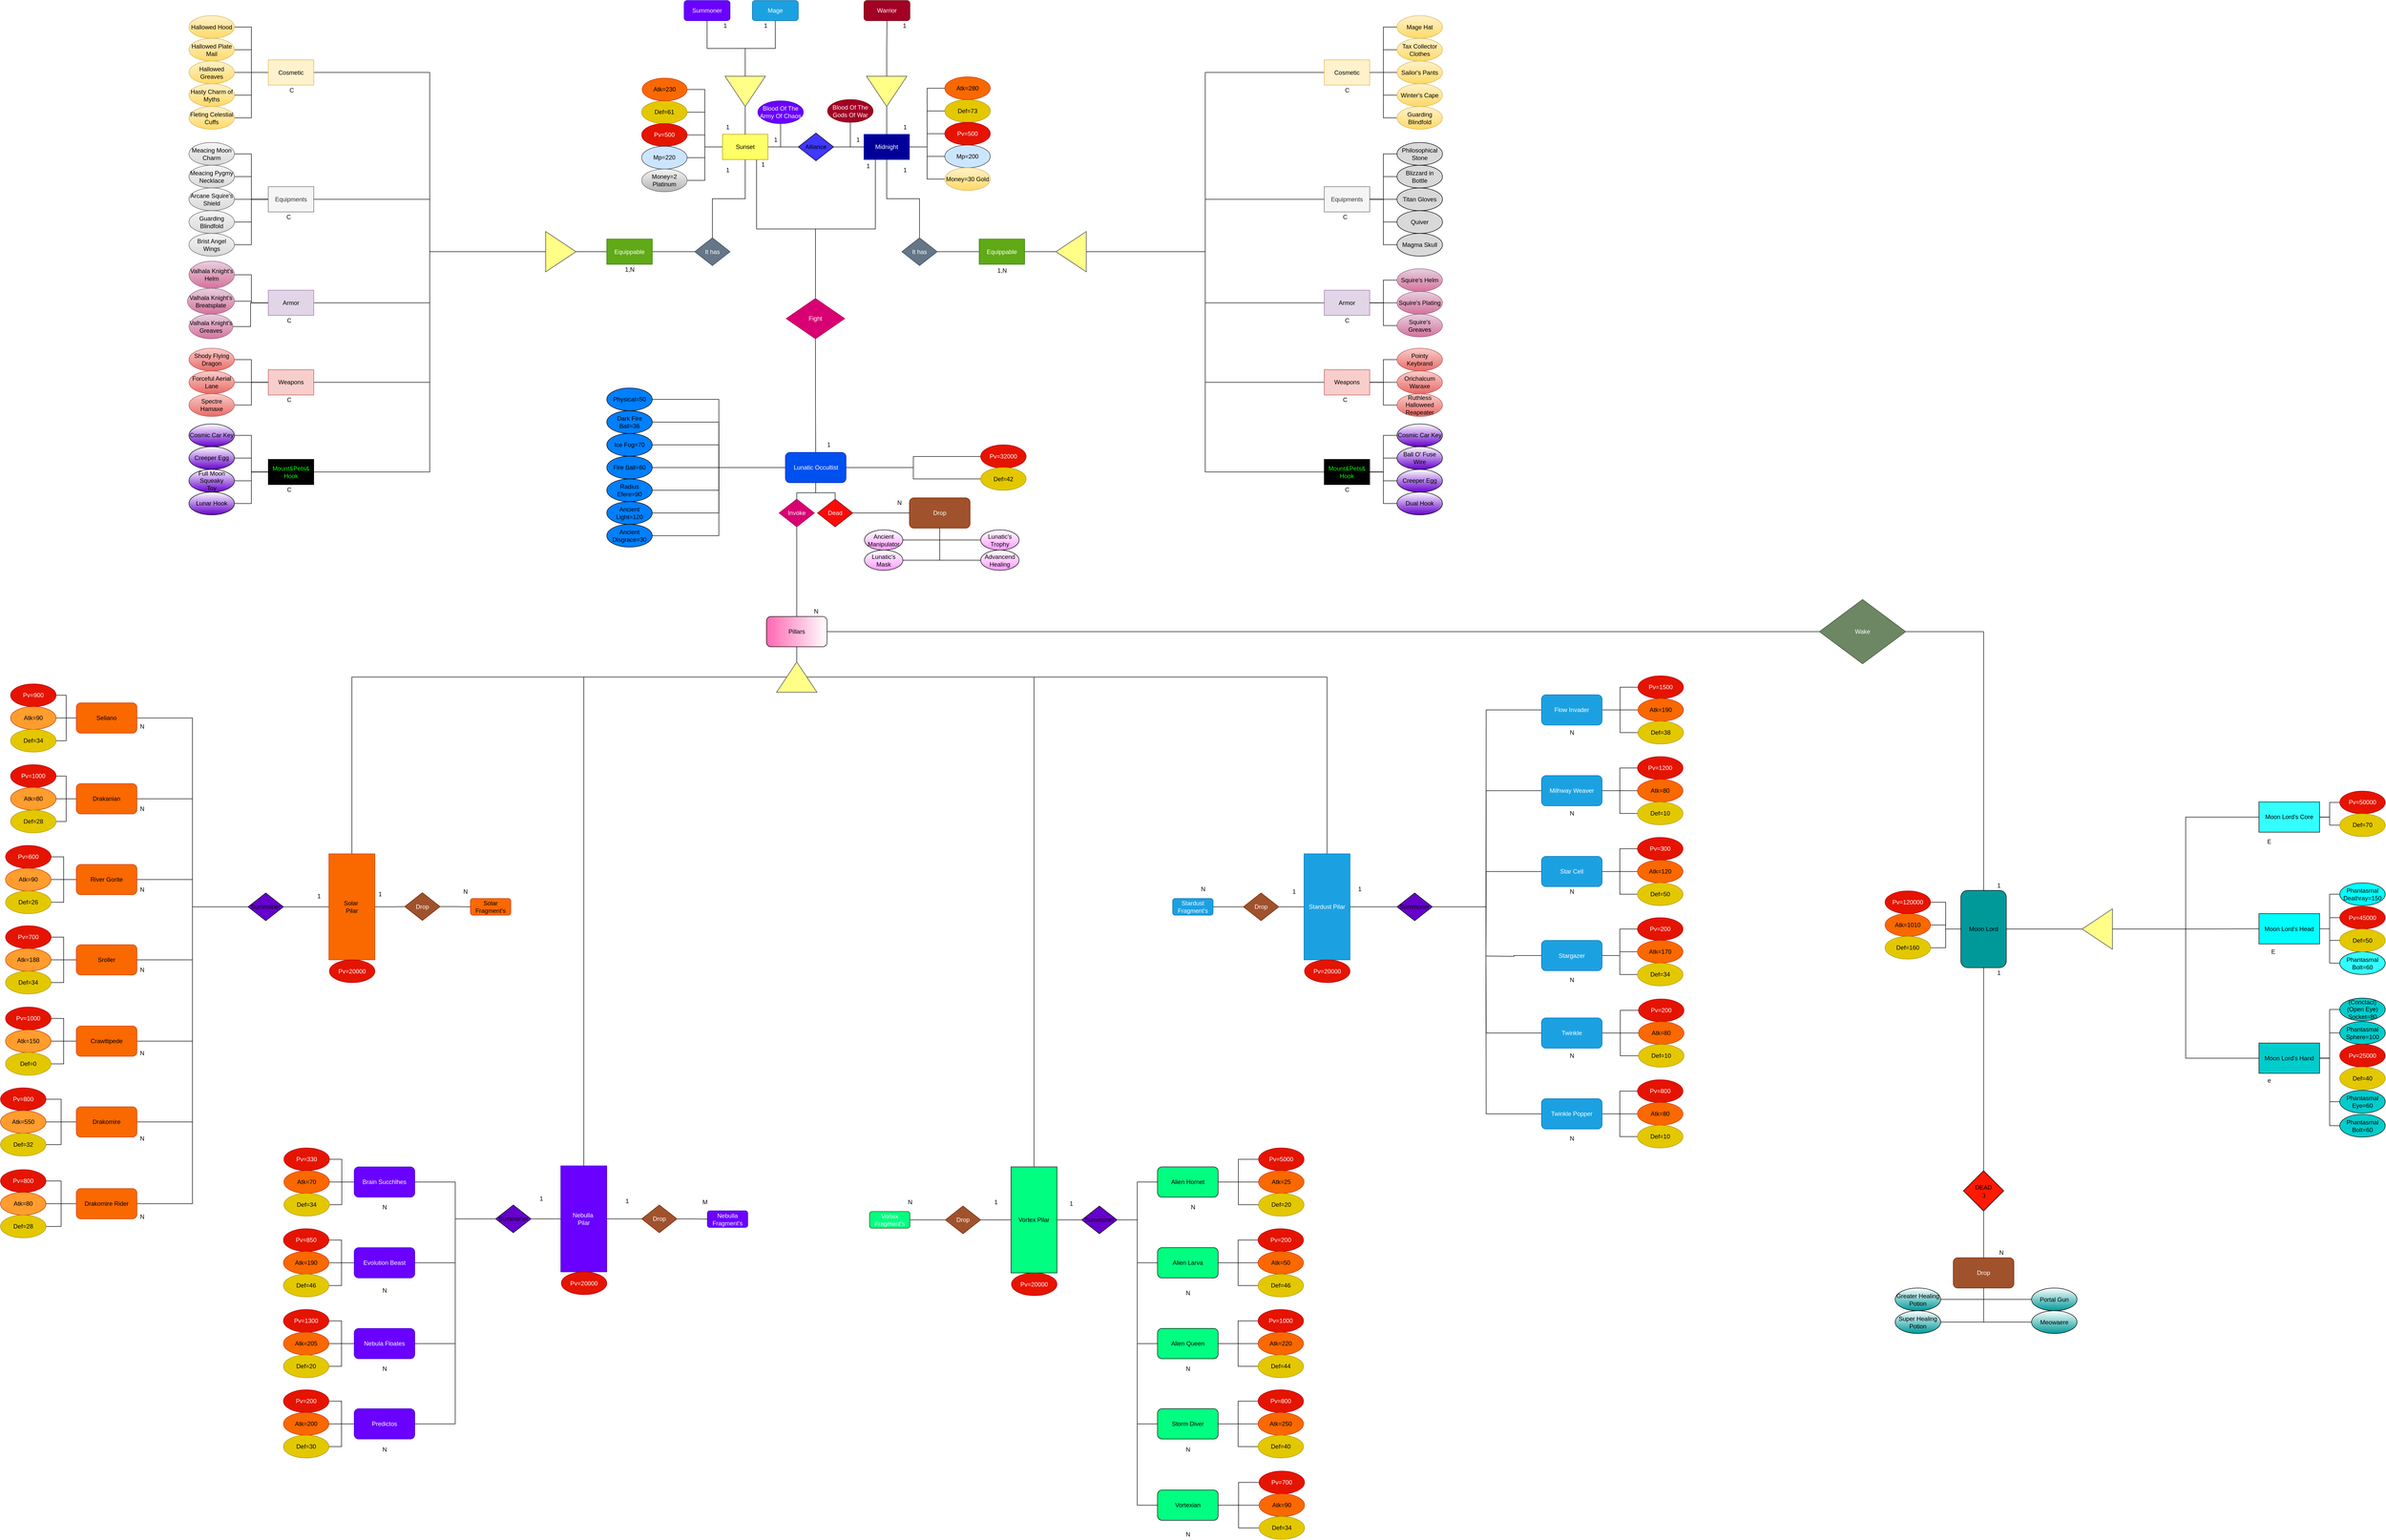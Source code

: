 <mxfile version="16.5.1" type="device"><diagram id="C5RBs43oDa-KdzZeNtuy" name="Page-1"><mxGraphModel dx="3384" dy="1068" grid="1" gridSize="10" guides="1" tooltips="1" connect="1" arrows="1" fold="1" page="1" pageScale="1" pageWidth="827" pageHeight="1169" math="0" shadow="0"><root><mxCell id="WIyWlLk6GJQsqaUBKTNV-0"/><mxCell id="WIyWlLk6GJQsqaUBKTNV-1" parent="WIyWlLk6GJQsqaUBKTNV-0"/><mxCell id="6M4vAriwcJFXNtgfBZfr-29" style="edgeStyle=orthogonalEdgeStyle;rounded=0;orthogonalLoop=1;jettySize=auto;html=1;entryX=0;entryY=0.5;entryDx=0;entryDy=0;endArrow=none;endFill=0;" parent="WIyWlLk6GJQsqaUBKTNV-1" source="6M4vAriwcJFXNtgfBZfr-0" target="6M4vAriwcJFXNtgfBZfr-2" edge="1"><mxGeometry relative="1" as="geometry"/></mxCell><mxCell id="6M4vAriwcJFXNtgfBZfr-32" style="edgeStyle=orthogonalEdgeStyle;rounded=0;orthogonalLoop=1;jettySize=auto;html=1;entryX=0.5;entryY=0;entryDx=0;entryDy=0;endArrow=none;endFill=0;" parent="WIyWlLk6GJQsqaUBKTNV-1" source="6M4vAriwcJFXNtgfBZfr-0" target="6M4vAriwcJFXNtgfBZfr-14" edge="1"><mxGeometry relative="1" as="geometry"/></mxCell><mxCell id="6M4vAriwcJFXNtgfBZfr-44" style="edgeStyle=orthogonalEdgeStyle;rounded=0;orthogonalLoop=1;jettySize=auto;html=1;exitX=0.75;exitY=1;exitDx=0;exitDy=0;entryX=0.5;entryY=0;entryDx=0;entryDy=0;endArrow=none;endFill=0;" parent="WIyWlLk6GJQsqaUBKTNV-1" source="6M4vAriwcJFXNtgfBZfr-0" target="6M4vAriwcJFXNtgfBZfr-43" edge="1"><mxGeometry relative="1" as="geometry"/></mxCell><mxCell id="6M4vAriwcJFXNtgfBZfr-0" value="Sunset" style="rounded=0;whiteSpace=wrap;html=1;fillColor=#FFFF66;fontColor=#000000;strokeColor=#B09500;" parent="WIyWlLk6GJQsqaUBKTNV-1" vertex="1"><mxGeometry x="229" y="295" width="90" height="50" as="geometry"/></mxCell><mxCell id="6M4vAriwcJFXNtgfBZfr-30" style="edgeStyle=orthogonalEdgeStyle;rounded=0;orthogonalLoop=1;jettySize=auto;html=1;endArrow=none;endFill=0;" parent="WIyWlLk6GJQsqaUBKTNV-1" source="6M4vAriwcJFXNtgfBZfr-1" target="6M4vAriwcJFXNtgfBZfr-2" edge="1"><mxGeometry relative="1" as="geometry"/></mxCell><mxCell id="6M4vAriwcJFXNtgfBZfr-31" style="edgeStyle=orthogonalEdgeStyle;rounded=0;orthogonalLoop=1;jettySize=auto;html=1;entryX=0.5;entryY=0;entryDx=0;entryDy=0;endArrow=none;endFill=0;" parent="WIyWlLk6GJQsqaUBKTNV-1" source="6M4vAriwcJFXNtgfBZfr-1" target="6M4vAriwcJFXNtgfBZfr-15" edge="1"><mxGeometry relative="1" as="geometry"/></mxCell><mxCell id="6M4vAriwcJFXNtgfBZfr-45" style="edgeStyle=orthogonalEdgeStyle;rounded=0;orthogonalLoop=1;jettySize=auto;html=1;exitX=0.25;exitY=1;exitDx=0;exitDy=0;entryX=0.5;entryY=0;entryDx=0;entryDy=0;endArrow=none;endFill=0;" parent="WIyWlLk6GJQsqaUBKTNV-1" source="6M4vAriwcJFXNtgfBZfr-1" target="6M4vAriwcJFXNtgfBZfr-43" edge="1"><mxGeometry relative="1" as="geometry"/></mxCell><mxCell id="6M4vAriwcJFXNtgfBZfr-1" value="Midnight" style="rounded=0;whiteSpace=wrap;html=1;fillColor=#000099;fontColor=#ffffff;strokeColor=#001DBC;" parent="WIyWlLk6GJQsqaUBKTNV-1" vertex="1"><mxGeometry x="509" y="295" width="90" height="50" as="geometry"/></mxCell><mxCell id="6M4vAriwcJFXNtgfBZfr-2" value="Alliance" style="rhombus;whiteSpace=wrap;html=1;fillColor=#3F38FF;" parent="WIyWlLk6GJQsqaUBKTNV-1" vertex="1"><mxGeometry x="379" y="292.5" width="70" height="55" as="geometry"/></mxCell><mxCell id="6M4vAriwcJFXNtgfBZfr-27" style="edgeStyle=orthogonalEdgeStyle;rounded=0;orthogonalLoop=1;jettySize=auto;html=1;endArrow=none;endFill=0;" parent="WIyWlLk6GJQsqaUBKTNV-1" source="6M4vAriwcJFXNtgfBZfr-3" target="6M4vAriwcJFXNtgfBZfr-0" edge="1"><mxGeometry relative="1" as="geometry"/></mxCell><mxCell id="6M4vAriwcJFXNtgfBZfr-41" style="edgeStyle=orthogonalEdgeStyle;rounded=0;orthogonalLoop=1;jettySize=auto;html=1;entryX=0.5;entryY=1;entryDx=0;entryDy=0;endArrow=none;endFill=0;" parent="WIyWlLk6GJQsqaUBKTNV-1" source="6M4vAriwcJFXNtgfBZfr-3" target="6M4vAriwcJFXNtgfBZfr-39" edge="1"><mxGeometry relative="1" as="geometry"/></mxCell><mxCell id="d7yzVCUSh3lgy7eVT3pG-42" style="edgeStyle=orthogonalEdgeStyle;rounded=0;orthogonalLoop=1;jettySize=auto;html=1;endArrow=none;endFill=0;" parent="WIyWlLk6GJQsqaUBKTNV-1" source="6M4vAriwcJFXNtgfBZfr-3" target="d7yzVCUSh3lgy7eVT3pG-41" edge="1"><mxGeometry relative="1" as="geometry"/></mxCell><mxCell id="6M4vAriwcJFXNtgfBZfr-3" value="" style="triangle;whiteSpace=wrap;html=1;rotation=90;fillColor=#ffff88;strokeColor=#36393d;" parent="WIyWlLk6GJQsqaUBKTNV-1" vertex="1"><mxGeometry x="244" y="170" width="60" height="80" as="geometry"/></mxCell><mxCell id="6M4vAriwcJFXNtgfBZfr-26" style="edgeStyle=orthogonalEdgeStyle;rounded=0;orthogonalLoop=1;jettySize=auto;html=1;endArrow=none;endFill=0;" parent="WIyWlLk6GJQsqaUBKTNV-1" source="6M4vAriwcJFXNtgfBZfr-5" target="6M4vAriwcJFXNtgfBZfr-1" edge="1"><mxGeometry relative="1" as="geometry"/></mxCell><mxCell id="6M4vAriwcJFXNtgfBZfr-42" style="edgeStyle=orthogonalEdgeStyle;rounded=0;orthogonalLoop=1;jettySize=auto;html=1;entryX=0.5;entryY=1;entryDx=0;entryDy=0;endArrow=none;endFill=0;" parent="WIyWlLk6GJQsqaUBKTNV-1" source="6M4vAriwcJFXNtgfBZfr-5" target="6M4vAriwcJFXNtgfBZfr-40" edge="1"><mxGeometry relative="1" as="geometry"/></mxCell><mxCell id="6M4vAriwcJFXNtgfBZfr-5" value="" style="triangle;whiteSpace=wrap;html=1;rotation=90;fillColor=#ffff88;strokeColor=#36393d;" parent="WIyWlLk6GJQsqaUBKTNV-1" vertex="1"><mxGeometry x="524" y="170" width="60" height="80" as="geometry"/></mxCell><mxCell id="6M4vAriwcJFXNtgfBZfr-18" style="edgeStyle=orthogonalEdgeStyle;rounded=0;orthogonalLoop=1;jettySize=auto;html=1;entryX=0;entryY=0.5;entryDx=0;entryDy=0;endArrow=none;endFill=0;" parent="WIyWlLk6GJQsqaUBKTNV-1" source="6M4vAriwcJFXNtgfBZfr-6" target="6M4vAriwcJFXNtgfBZfr-0" edge="1"><mxGeometry relative="1" as="geometry"/></mxCell><mxCell id="6M4vAriwcJFXNtgfBZfr-6" value="&lt;span&gt;Def=61&lt;/span&gt;" style="ellipse;whiteSpace=wrap;html=1;fillColor=#e3c800;fontColor=#000000;strokeColor=#B09500;" parent="WIyWlLk6GJQsqaUBKTNV-1" vertex="1"><mxGeometry x="69" y="228.75" width="90" height="45" as="geometry"/></mxCell><mxCell id="6M4vAriwcJFXNtgfBZfr-19" style="edgeStyle=orthogonalEdgeStyle;rounded=0;orthogonalLoop=1;jettySize=auto;html=1;entryX=0;entryY=0.5;entryDx=0;entryDy=0;endArrow=none;endFill=0;" parent="WIyWlLk6GJQsqaUBKTNV-1" source="6M4vAriwcJFXNtgfBZfr-7" target="6M4vAriwcJFXNtgfBZfr-0" edge="1"><mxGeometry relative="1" as="geometry"/></mxCell><mxCell id="6M4vAriwcJFXNtgfBZfr-7" value="&lt;span&gt;Pv=500&lt;/span&gt;" style="ellipse;whiteSpace=wrap;html=1;fillColor=#e51400;fontColor=#ffffff;strokeColor=#B20000;" parent="WIyWlLk6GJQsqaUBKTNV-1" vertex="1"><mxGeometry x="69" y="273.75" width="90" height="45" as="geometry"/></mxCell><mxCell id="6M4vAriwcJFXNtgfBZfr-20" style="edgeStyle=orthogonalEdgeStyle;rounded=0;orthogonalLoop=1;jettySize=auto;html=1;entryX=0;entryY=0.5;entryDx=0;entryDy=0;endArrow=none;endFill=0;" parent="WIyWlLk6GJQsqaUBKTNV-1" source="6M4vAriwcJFXNtgfBZfr-8" target="6M4vAriwcJFXNtgfBZfr-0" edge="1"><mxGeometry relative="1" as="geometry"/></mxCell><mxCell id="6M4vAriwcJFXNtgfBZfr-8" value="&lt;span&gt;Mp=220&lt;/span&gt;" style="ellipse;whiteSpace=wrap;html=1;fillColor=#cce5ff;strokeColor=#36393d;" parent="WIyWlLk6GJQsqaUBKTNV-1" vertex="1"><mxGeometry x="69" y="318.75" width="90" height="45" as="geometry"/></mxCell><mxCell id="6M4vAriwcJFXNtgfBZfr-21" style="edgeStyle=orthogonalEdgeStyle;rounded=0;orthogonalLoop=1;jettySize=auto;html=1;entryX=0;entryY=0.5;entryDx=0;entryDy=0;endArrow=none;endFill=0;" parent="WIyWlLk6GJQsqaUBKTNV-1" source="6M4vAriwcJFXNtgfBZfr-9" target="6M4vAriwcJFXNtgfBZfr-0" edge="1"><mxGeometry relative="1" as="geometry"/></mxCell><mxCell id="6M4vAriwcJFXNtgfBZfr-9" value="&lt;span&gt;Money=2 Platinum&lt;/span&gt;" style="ellipse;whiteSpace=wrap;html=1;fillColor=#f5f5f5;gradientColor=#b3b3b3;strokeColor=#666666;" parent="WIyWlLk6GJQsqaUBKTNV-1" vertex="1"><mxGeometry x="69" y="363.75" width="90" height="45" as="geometry"/></mxCell><mxCell id="6M4vAriwcJFXNtgfBZfr-22" style="edgeStyle=orthogonalEdgeStyle;rounded=0;orthogonalLoop=1;jettySize=auto;html=1;entryX=1;entryY=0.5;entryDx=0;entryDy=0;endArrow=none;endFill=0;" parent="WIyWlLk6GJQsqaUBKTNV-1" source="6M4vAriwcJFXNtgfBZfr-10" target="6M4vAriwcJFXNtgfBZfr-1" edge="1"><mxGeometry relative="1" as="geometry"/></mxCell><mxCell id="6M4vAriwcJFXNtgfBZfr-10" value="Def=73" style="ellipse;whiteSpace=wrap;html=1;fillColor=#e3c800;fontColor=#000000;strokeColor=#B09500;" parent="WIyWlLk6GJQsqaUBKTNV-1" vertex="1"><mxGeometry x="669" y="226.25" width="90" height="45" as="geometry"/></mxCell><mxCell id="6M4vAriwcJFXNtgfBZfr-23" style="edgeStyle=orthogonalEdgeStyle;rounded=0;orthogonalLoop=1;jettySize=auto;html=1;entryX=1;entryY=0.5;entryDx=0;entryDy=0;endArrow=none;endFill=0;" parent="WIyWlLk6GJQsqaUBKTNV-1" source="6M4vAriwcJFXNtgfBZfr-11" target="6M4vAriwcJFXNtgfBZfr-1" edge="1"><mxGeometry relative="1" as="geometry"/></mxCell><mxCell id="6M4vAriwcJFXNtgfBZfr-11" value="Pv=500" style="ellipse;whiteSpace=wrap;html=1;fillColor=#e51400;fontColor=#ffffff;strokeColor=#B20000;" parent="WIyWlLk6GJQsqaUBKTNV-1" vertex="1"><mxGeometry x="669" y="271.25" width="90" height="45" as="geometry"/></mxCell><mxCell id="6M4vAriwcJFXNtgfBZfr-24" style="edgeStyle=orthogonalEdgeStyle;rounded=0;orthogonalLoop=1;jettySize=auto;html=1;entryX=1;entryY=0.5;entryDx=0;entryDy=0;endArrow=none;endFill=0;" parent="WIyWlLk6GJQsqaUBKTNV-1" source="6M4vAriwcJFXNtgfBZfr-12" target="6M4vAriwcJFXNtgfBZfr-1" edge="1"><mxGeometry relative="1" as="geometry"/></mxCell><mxCell id="6M4vAriwcJFXNtgfBZfr-12" value="Mp=200" style="ellipse;whiteSpace=wrap;html=1;fillColor=#cce5ff;strokeColor=#36393d;" parent="WIyWlLk6GJQsqaUBKTNV-1" vertex="1"><mxGeometry x="669" y="316.25" width="90" height="45" as="geometry"/></mxCell><mxCell id="6M4vAriwcJFXNtgfBZfr-25" style="edgeStyle=orthogonalEdgeStyle;rounded=0;orthogonalLoop=1;jettySize=auto;html=1;entryX=1;entryY=0.5;entryDx=0;entryDy=0;endArrow=none;endFill=0;" parent="WIyWlLk6GJQsqaUBKTNV-1" source="6M4vAriwcJFXNtgfBZfr-13" target="6M4vAriwcJFXNtgfBZfr-1" edge="1"><mxGeometry relative="1" as="geometry"/></mxCell><mxCell id="6M4vAriwcJFXNtgfBZfr-13" value="Money=30 Gold" style="ellipse;whiteSpace=wrap;html=1;fillColor=#fff2cc;gradientColor=#ffd966;strokeColor=#d6b656;" parent="WIyWlLk6GJQsqaUBKTNV-1" vertex="1"><mxGeometry x="669" y="361.25" width="90" height="45" as="geometry"/></mxCell><mxCell id="6M4vAriwcJFXNtgfBZfr-57" style="edgeStyle=orthogonalEdgeStyle;rounded=0;orthogonalLoop=1;jettySize=auto;html=1;endArrow=none;endFill=0;" parent="WIyWlLk6GJQsqaUBKTNV-1" source="6M4vAriwcJFXNtgfBZfr-14" target="6M4vAriwcJFXNtgfBZfr-33" edge="1"><mxGeometry relative="1" as="geometry"/></mxCell><mxCell id="6M4vAriwcJFXNtgfBZfr-14" value="It has" style="rhombus;whiteSpace=wrap;html=1;fillColor=#647687;fontColor=#ffffff;strokeColor=#314354;" parent="WIyWlLk6GJQsqaUBKTNV-1" vertex="1"><mxGeometry x="174" y="500" width="70" height="55" as="geometry"/></mxCell><mxCell id="6M4vAriwcJFXNtgfBZfr-59" style="edgeStyle=orthogonalEdgeStyle;rounded=0;orthogonalLoop=1;jettySize=auto;html=1;endArrow=none;endFill=0;" parent="WIyWlLk6GJQsqaUBKTNV-1" source="6M4vAriwcJFXNtgfBZfr-15" target="6M4vAriwcJFXNtgfBZfr-36" edge="1"><mxGeometry relative="1" as="geometry"/></mxCell><mxCell id="6M4vAriwcJFXNtgfBZfr-15" value="It has" style="rhombus;whiteSpace=wrap;html=1;fillColor=#647687;fontColor=#ffffff;strokeColor=#314354;" parent="WIyWlLk6GJQsqaUBKTNV-1" vertex="1"><mxGeometry x="584" y="500" width="70" height="55" as="geometry"/></mxCell><mxCell id="6M4vAriwcJFXNtgfBZfr-198" style="edgeStyle=orthogonalEdgeStyle;rounded=0;orthogonalLoop=1;jettySize=auto;html=1;entryX=1;entryY=0.5;entryDx=0;entryDy=0;endArrow=none;endFill=0;" parent="WIyWlLk6GJQsqaUBKTNV-1" source="6M4vAriwcJFXNtgfBZfr-16" target="6M4vAriwcJFXNtgfBZfr-167" edge="1"><mxGeometry relative="1" as="geometry"/></mxCell><mxCell id="6M4vAriwcJFXNtgfBZfr-199" style="edgeStyle=orthogonalEdgeStyle;rounded=0;orthogonalLoop=1;jettySize=auto;html=1;entryX=1;entryY=0.5;entryDx=0;entryDy=0;endArrow=none;endFill=0;" parent="WIyWlLk6GJQsqaUBKTNV-1" source="6M4vAriwcJFXNtgfBZfr-16" target="6M4vAriwcJFXNtgfBZfr-168" edge="1"><mxGeometry relative="1" as="geometry"/></mxCell><mxCell id="6M4vAriwcJFXNtgfBZfr-200" style="edgeStyle=orthogonalEdgeStyle;rounded=0;orthogonalLoop=1;jettySize=auto;html=1;entryX=1;entryY=0.5;entryDx=0;entryDy=0;endArrow=none;endFill=0;" parent="WIyWlLk6GJQsqaUBKTNV-1" source="6M4vAriwcJFXNtgfBZfr-16" target="6M4vAriwcJFXNtgfBZfr-169" edge="1"><mxGeometry relative="1" as="geometry"/></mxCell><mxCell id="6M4vAriwcJFXNtgfBZfr-201" style="edgeStyle=orthogonalEdgeStyle;rounded=0;orthogonalLoop=1;jettySize=auto;html=1;entryX=1;entryY=0.5;entryDx=0;entryDy=0;endArrow=none;endFill=0;" parent="WIyWlLk6GJQsqaUBKTNV-1" source="6M4vAriwcJFXNtgfBZfr-16" target="6M4vAriwcJFXNtgfBZfr-170" edge="1"><mxGeometry relative="1" as="geometry"/></mxCell><mxCell id="6M4vAriwcJFXNtgfBZfr-202" style="edgeStyle=orthogonalEdgeStyle;rounded=0;orthogonalLoop=1;jettySize=auto;html=1;entryX=1;entryY=0.5;entryDx=0;entryDy=0;endArrow=none;endFill=0;" parent="WIyWlLk6GJQsqaUBKTNV-1" source="6M4vAriwcJFXNtgfBZfr-16" target="6M4vAriwcJFXNtgfBZfr-171" edge="1"><mxGeometry relative="1" as="geometry"/></mxCell><mxCell id="6M4vAriwcJFXNtgfBZfr-16" value="" style="triangle;whiteSpace=wrap;html=1;rotation=0;fillColor=#ffff88;strokeColor=#36393d;" parent="WIyWlLk6GJQsqaUBKTNV-1" vertex="1"><mxGeometry x="-121" y="487.5" width="60" height="80" as="geometry"/></mxCell><mxCell id="6M4vAriwcJFXNtgfBZfr-193" style="edgeStyle=orthogonalEdgeStyle;rounded=0;orthogonalLoop=1;jettySize=auto;html=1;entryX=0;entryY=0.5;entryDx=0;entryDy=0;endArrow=none;endFill=0;" parent="WIyWlLk6GJQsqaUBKTNV-1" source="6M4vAriwcJFXNtgfBZfr-17" target="6M4vAriwcJFXNtgfBZfr-61" edge="1"><mxGeometry relative="1" as="geometry"/></mxCell><mxCell id="6M4vAriwcJFXNtgfBZfr-194" style="edgeStyle=orthogonalEdgeStyle;rounded=0;orthogonalLoop=1;jettySize=auto;html=1;entryX=0;entryY=0.5;entryDx=0;entryDy=0;endArrow=none;endFill=0;" parent="WIyWlLk6GJQsqaUBKTNV-1" source="6M4vAriwcJFXNtgfBZfr-17" target="6M4vAriwcJFXNtgfBZfr-73" edge="1"><mxGeometry relative="1" as="geometry"/></mxCell><mxCell id="6M4vAriwcJFXNtgfBZfr-195" style="edgeStyle=orthogonalEdgeStyle;rounded=0;orthogonalLoop=1;jettySize=auto;html=1;entryX=0;entryY=0.5;entryDx=0;entryDy=0;endArrow=none;endFill=0;" parent="WIyWlLk6GJQsqaUBKTNV-1" source="6M4vAriwcJFXNtgfBZfr-17" target="6M4vAriwcJFXNtgfBZfr-84" edge="1"><mxGeometry relative="1" as="geometry"/></mxCell><mxCell id="6M4vAriwcJFXNtgfBZfr-196" style="edgeStyle=orthogonalEdgeStyle;rounded=0;orthogonalLoop=1;jettySize=auto;html=1;entryX=0;entryY=0.5;entryDx=0;entryDy=0;endArrow=none;endFill=0;" parent="WIyWlLk6GJQsqaUBKTNV-1" source="6M4vAriwcJFXNtgfBZfr-17" target="6M4vAriwcJFXNtgfBZfr-98" edge="1"><mxGeometry relative="1" as="geometry"/></mxCell><mxCell id="6M4vAriwcJFXNtgfBZfr-197" style="edgeStyle=orthogonalEdgeStyle;rounded=0;orthogonalLoop=1;jettySize=auto;html=1;entryX=0;entryY=0.5;entryDx=0;entryDy=0;endArrow=none;endFill=0;" parent="WIyWlLk6GJQsqaUBKTNV-1" source="6M4vAriwcJFXNtgfBZfr-17" target="6M4vAriwcJFXNtgfBZfr-105" edge="1"><mxGeometry relative="1" as="geometry"/></mxCell><mxCell id="6M4vAriwcJFXNtgfBZfr-17" value="" style="triangle;whiteSpace=wrap;html=1;rotation=-180;fillColor=#ffff88;strokeColor=#36393d;" parent="WIyWlLk6GJQsqaUBKTNV-1" vertex="1"><mxGeometry x="889" y="487.5" width="60" height="80" as="geometry"/></mxCell><mxCell id="6M4vAriwcJFXNtgfBZfr-58" style="edgeStyle=orthogonalEdgeStyle;rounded=0;orthogonalLoop=1;jettySize=auto;html=1;endArrow=none;endFill=0;" parent="WIyWlLk6GJQsqaUBKTNV-1" source="6M4vAriwcJFXNtgfBZfr-33" target="6M4vAriwcJFXNtgfBZfr-16" edge="1"><mxGeometry relative="1" as="geometry"/></mxCell><mxCell id="6M4vAriwcJFXNtgfBZfr-33" value="Equippable" style="rounded=0;whiteSpace=wrap;html=1;fillColor=#60a917;fontColor=#ffffff;strokeColor=#2D7600;" parent="WIyWlLk6GJQsqaUBKTNV-1" vertex="1"><mxGeometry y="502.5" width="90" height="50" as="geometry"/></mxCell><mxCell id="6M4vAriwcJFXNtgfBZfr-60" style="edgeStyle=orthogonalEdgeStyle;rounded=0;orthogonalLoop=1;jettySize=auto;html=1;endArrow=none;endFill=0;" parent="WIyWlLk6GJQsqaUBKTNV-1" source="6M4vAriwcJFXNtgfBZfr-36" target="6M4vAriwcJFXNtgfBZfr-17" edge="1"><mxGeometry relative="1" as="geometry"/></mxCell><mxCell id="6M4vAriwcJFXNtgfBZfr-36" value="&lt;span&gt;Equippable&lt;/span&gt;" style="rounded=0;whiteSpace=wrap;html=1;fillColor=#60a917;fontColor=#ffffff;strokeColor=#2D7600;" parent="WIyWlLk6GJQsqaUBKTNV-1" vertex="1"><mxGeometry x="737" y="502.5" width="90" height="50" as="geometry"/></mxCell><mxCell id="6M4vAriwcJFXNtgfBZfr-39" value="Mage" style="rounded=1;whiteSpace=wrap;html=1;fillColor=#1ba1e2;fontColor=#ffffff;strokeColor=#006EAF;" parent="WIyWlLk6GJQsqaUBKTNV-1" vertex="1"><mxGeometry x="288" y="30" width="91" height="40" as="geometry"/></mxCell><mxCell id="6M4vAriwcJFXNtgfBZfr-40" value="Warrior" style="rounded=1;whiteSpace=wrap;html=1;fillColor=#a20025;fontColor=#ffffff;strokeColor=#6F0000;" parent="WIyWlLk6GJQsqaUBKTNV-1" vertex="1"><mxGeometry x="509" y="30" width="91" height="40" as="geometry"/></mxCell><mxCell id="6M4vAriwcJFXNtgfBZfr-212" style="edgeStyle=orthogonalEdgeStyle;rounded=0;orthogonalLoop=1;jettySize=auto;html=1;endArrow=none;endFill=0;" parent="WIyWlLk6GJQsqaUBKTNV-1" source="6M4vAriwcJFXNtgfBZfr-43" target="6M4vAriwcJFXNtgfBZfr-211" edge="1"><mxGeometry relative="1" as="geometry"/></mxCell><mxCell id="6M4vAriwcJFXNtgfBZfr-43" value="Fight" style="rhombus;whiteSpace=wrap;html=1;fillColor=#d80073;fontColor=#ffffff;strokeColor=#A50040;" parent="WIyWlLk6GJQsqaUBKTNV-1" vertex="1"><mxGeometry x="355" y="620" width="116" height="80" as="geometry"/></mxCell><mxCell id="6M4vAriwcJFXNtgfBZfr-53" style="edgeStyle=orthogonalEdgeStyle;rounded=0;orthogonalLoop=1;jettySize=auto;html=1;entryX=0;entryY=0.5;entryDx=0;entryDy=0;endArrow=none;endFill=0;" parent="WIyWlLk6GJQsqaUBKTNV-1" source="6M4vAriwcJFXNtgfBZfr-49" target="6M4vAriwcJFXNtgfBZfr-0" edge="1"><mxGeometry relative="1" as="geometry"/></mxCell><mxCell id="6M4vAriwcJFXNtgfBZfr-49" value="&lt;span&gt;Atk=230&lt;/span&gt;" style="ellipse;whiteSpace=wrap;html=1;fillColor=#fa6800;fontColor=#000000;strokeColor=#C73500;" parent="WIyWlLk6GJQsqaUBKTNV-1" vertex="1"><mxGeometry x="70" y="183.75" width="89" height="45" as="geometry"/></mxCell><mxCell id="6M4vAriwcJFXNtgfBZfr-52" style="edgeStyle=orthogonalEdgeStyle;rounded=0;orthogonalLoop=1;jettySize=auto;html=1;entryX=1;entryY=0.5;entryDx=0;entryDy=0;endArrow=none;endFill=0;" parent="WIyWlLk6GJQsqaUBKTNV-1" source="6M4vAriwcJFXNtgfBZfr-51" target="6M4vAriwcJFXNtgfBZfr-1" edge="1"><mxGeometry relative="1" as="geometry"/></mxCell><mxCell id="6M4vAriwcJFXNtgfBZfr-51" value="Atk=280" style="ellipse;whiteSpace=wrap;html=1;fillColor=#fa6800;fontColor=#000000;strokeColor=#C73500;" parent="WIyWlLk6GJQsqaUBKTNV-1" vertex="1"><mxGeometry x="669" y="181.25" width="90" height="45" as="geometry"/></mxCell><mxCell id="6M4vAriwcJFXNtgfBZfr-61" value="Cosmetic" style="rounded=0;whiteSpace=wrap;html=1;fillColor=#fff2cc;strokeColor=#d6b656;" parent="WIyWlLk6GJQsqaUBKTNV-1" vertex="1"><mxGeometry x="1420" y="147.5" width="90" height="50" as="geometry"/></mxCell><mxCell id="6M4vAriwcJFXNtgfBZfr-70" style="edgeStyle=orthogonalEdgeStyle;rounded=0;orthogonalLoop=1;jettySize=auto;html=1;endArrow=none;endFill=0;" parent="WIyWlLk6GJQsqaUBKTNV-1" source="6M4vAriwcJFXNtgfBZfr-62" target="6M4vAriwcJFXNtgfBZfr-61" edge="1"><mxGeometry relative="1" as="geometry"/></mxCell><mxCell id="6M4vAriwcJFXNtgfBZfr-62" value="Tax Collector&lt;br&gt;Clothes" style="ellipse;whiteSpace=wrap;html=1;fillColor=#fff2cc;gradientColor=#ffd966;strokeColor=#d6b656;" parent="WIyWlLk6GJQsqaUBKTNV-1" vertex="1"><mxGeometry x="1564" y="105" width="90" height="45" as="geometry"/></mxCell><mxCell id="6M4vAriwcJFXNtgfBZfr-69" style="edgeStyle=orthogonalEdgeStyle;rounded=0;orthogonalLoop=1;jettySize=auto;html=1;endArrow=none;endFill=0;" parent="WIyWlLk6GJQsqaUBKTNV-1" source="6M4vAriwcJFXNtgfBZfr-63" target="6M4vAriwcJFXNtgfBZfr-61" edge="1"><mxGeometry relative="1" as="geometry"/></mxCell><mxCell id="6M4vAriwcJFXNtgfBZfr-63" value="Sailor's Pants" style="ellipse;whiteSpace=wrap;html=1;fillColor=#fff2cc;gradientColor=#ffd966;strokeColor=#d6b656;" parent="WIyWlLk6GJQsqaUBKTNV-1" vertex="1"><mxGeometry x="1564" y="150" width="90" height="45" as="geometry"/></mxCell><mxCell id="6M4vAriwcJFXNtgfBZfr-71" style="edgeStyle=orthogonalEdgeStyle;rounded=0;orthogonalLoop=1;jettySize=auto;html=1;endArrow=none;endFill=0;" parent="WIyWlLk6GJQsqaUBKTNV-1" source="6M4vAriwcJFXNtgfBZfr-64" target="6M4vAriwcJFXNtgfBZfr-61" edge="1"><mxGeometry relative="1" as="geometry"/></mxCell><mxCell id="6M4vAriwcJFXNtgfBZfr-64" value="Winter's Cape" style="ellipse;whiteSpace=wrap;html=1;fillColor=#fff2cc;gradientColor=#ffd966;strokeColor=#d6b656;" parent="WIyWlLk6GJQsqaUBKTNV-1" vertex="1"><mxGeometry x="1564" y="195" width="90" height="45" as="geometry"/></mxCell><mxCell id="6M4vAriwcJFXNtgfBZfr-67" style="edgeStyle=orthogonalEdgeStyle;rounded=0;orthogonalLoop=1;jettySize=auto;html=1;entryX=1;entryY=0.5;entryDx=0;entryDy=0;endArrow=none;endFill=0;" parent="WIyWlLk6GJQsqaUBKTNV-1" source="6M4vAriwcJFXNtgfBZfr-65" target="6M4vAriwcJFXNtgfBZfr-61" edge="1"><mxGeometry relative="1" as="geometry"/></mxCell><mxCell id="6M4vAriwcJFXNtgfBZfr-65" value="Mage Hat" style="ellipse;whiteSpace=wrap;html=1;fillColor=#fff2cc;gradientColor=#ffd966;strokeColor=#d6b656;" parent="WIyWlLk6GJQsqaUBKTNV-1" vertex="1"><mxGeometry x="1564" y="60" width="90" height="45" as="geometry"/></mxCell><mxCell id="6M4vAriwcJFXNtgfBZfr-72" style="edgeStyle=orthogonalEdgeStyle;rounded=0;orthogonalLoop=1;jettySize=auto;html=1;entryX=1;entryY=0.5;entryDx=0;entryDy=0;endArrow=none;endFill=0;" parent="WIyWlLk6GJQsqaUBKTNV-1" source="6M4vAriwcJFXNtgfBZfr-66" target="6M4vAriwcJFXNtgfBZfr-61" edge="1"><mxGeometry relative="1" as="geometry"/></mxCell><mxCell id="6M4vAriwcJFXNtgfBZfr-66" value="Guarding&lt;br&gt;Blindfold" style="ellipse;whiteSpace=wrap;html=1;fillColor=#fff2cc;gradientColor=#ffd966;strokeColor=#d6b656;" parent="WIyWlLk6GJQsqaUBKTNV-1" vertex="1"><mxGeometry x="1564" y="240" width="90" height="45" as="geometry"/></mxCell><mxCell id="6M4vAriwcJFXNtgfBZfr-73" value="Equipments" style="rounded=0;whiteSpace=wrap;html=1;fillColor=#f5f5f5;fontColor=#333333;strokeColor=#666666;" parent="WIyWlLk6GJQsqaUBKTNV-1" vertex="1"><mxGeometry x="1420" y="398.75" width="90" height="50" as="geometry"/></mxCell><mxCell id="6M4vAriwcJFXNtgfBZfr-74" style="edgeStyle=orthogonalEdgeStyle;rounded=0;orthogonalLoop=1;jettySize=auto;html=1;endArrow=none;endFill=0;" parent="WIyWlLk6GJQsqaUBKTNV-1" source="6M4vAriwcJFXNtgfBZfr-75" target="6M4vAriwcJFXNtgfBZfr-73" edge="1"><mxGeometry relative="1" as="geometry"/></mxCell><mxCell id="6M4vAriwcJFXNtgfBZfr-75" value="Blizzard in Bottle" style="ellipse;whiteSpace=wrap;html=1;fillColor=#D9D9D9;" parent="WIyWlLk6GJQsqaUBKTNV-1" vertex="1"><mxGeometry x="1564" y="356.25" width="90" height="45" as="geometry"/></mxCell><mxCell id="6M4vAriwcJFXNtgfBZfr-76" style="edgeStyle=orthogonalEdgeStyle;rounded=0;orthogonalLoop=1;jettySize=auto;html=1;endArrow=none;endFill=0;" parent="WIyWlLk6GJQsqaUBKTNV-1" source="6M4vAriwcJFXNtgfBZfr-77" target="6M4vAriwcJFXNtgfBZfr-73" edge="1"><mxGeometry relative="1" as="geometry"/></mxCell><mxCell id="6M4vAriwcJFXNtgfBZfr-77" value="Titan Gloves" style="ellipse;whiteSpace=wrap;html=1;fillColor=#D9D9D9;" parent="WIyWlLk6GJQsqaUBKTNV-1" vertex="1"><mxGeometry x="1564" y="401.25" width="90" height="45" as="geometry"/></mxCell><mxCell id="6M4vAriwcJFXNtgfBZfr-78" style="edgeStyle=orthogonalEdgeStyle;rounded=0;orthogonalLoop=1;jettySize=auto;html=1;endArrow=none;endFill=0;" parent="WIyWlLk6GJQsqaUBKTNV-1" source="6M4vAriwcJFXNtgfBZfr-79" target="6M4vAriwcJFXNtgfBZfr-73" edge="1"><mxGeometry relative="1" as="geometry"/></mxCell><mxCell id="6M4vAriwcJFXNtgfBZfr-79" value="Quiver" style="ellipse;whiteSpace=wrap;html=1;fillColor=#D9D9D9;" parent="WIyWlLk6GJQsqaUBKTNV-1" vertex="1"><mxGeometry x="1564" y="446.25" width="90" height="45" as="geometry"/></mxCell><mxCell id="6M4vAriwcJFXNtgfBZfr-80" style="edgeStyle=orthogonalEdgeStyle;rounded=0;orthogonalLoop=1;jettySize=auto;html=1;entryX=1;entryY=0.5;entryDx=0;entryDy=0;endArrow=none;endFill=0;" parent="WIyWlLk6GJQsqaUBKTNV-1" source="6M4vAriwcJFXNtgfBZfr-81" target="6M4vAriwcJFXNtgfBZfr-73" edge="1"><mxGeometry relative="1" as="geometry"/></mxCell><mxCell id="6M4vAriwcJFXNtgfBZfr-81" value="Philosophical&lt;br&gt;Stone" style="ellipse;whiteSpace=wrap;html=1;fillColor=#D9D9D9;" parent="WIyWlLk6GJQsqaUBKTNV-1" vertex="1"><mxGeometry x="1564" y="311.25" width="90" height="45" as="geometry"/></mxCell><mxCell id="6M4vAriwcJFXNtgfBZfr-82" style="edgeStyle=orthogonalEdgeStyle;rounded=0;orthogonalLoop=1;jettySize=auto;html=1;entryX=1;entryY=0.5;entryDx=0;entryDy=0;endArrow=none;endFill=0;" parent="WIyWlLk6GJQsqaUBKTNV-1" source="6M4vAriwcJFXNtgfBZfr-83" target="6M4vAriwcJFXNtgfBZfr-73" edge="1"><mxGeometry relative="1" as="geometry"/></mxCell><mxCell id="6M4vAriwcJFXNtgfBZfr-83" value="Magma Skull" style="ellipse;whiteSpace=wrap;html=1;fillColor=#D9D9D9;" parent="WIyWlLk6GJQsqaUBKTNV-1" vertex="1"><mxGeometry x="1564" y="491.25" width="90" height="45" as="geometry"/></mxCell><mxCell id="6M4vAriwcJFXNtgfBZfr-84" value="Armor" style="rounded=0;whiteSpace=wrap;html=1;fillColor=#e1d5e7;strokeColor=#9673a6;" parent="WIyWlLk6GJQsqaUBKTNV-1" vertex="1"><mxGeometry x="1420" y="603.75" width="90" height="50" as="geometry"/></mxCell><mxCell id="6M4vAriwcJFXNtgfBZfr-96" style="edgeStyle=orthogonalEdgeStyle;rounded=0;orthogonalLoop=1;jettySize=auto;html=1;endArrow=none;endFill=0;" parent="WIyWlLk6GJQsqaUBKTNV-1" source="6M4vAriwcJFXNtgfBZfr-86" target="6M4vAriwcJFXNtgfBZfr-84" edge="1"><mxGeometry relative="1" as="geometry"/></mxCell><mxCell id="6M4vAriwcJFXNtgfBZfr-86" value="Squire's Plating" style="ellipse;whiteSpace=wrap;html=1;fillColor=#e6d0de;gradientColor=#d5739d;strokeColor=#996185;" parent="WIyWlLk6GJQsqaUBKTNV-1" vertex="1"><mxGeometry x="1564" y="606.25" width="90" height="45" as="geometry"/></mxCell><mxCell id="6M4vAriwcJFXNtgfBZfr-97" style="edgeStyle=orthogonalEdgeStyle;rounded=0;orthogonalLoop=1;jettySize=auto;html=1;entryX=1;entryY=0.5;entryDx=0;entryDy=0;endArrow=none;endFill=0;" parent="WIyWlLk6GJQsqaUBKTNV-1" source="6M4vAriwcJFXNtgfBZfr-88" target="6M4vAriwcJFXNtgfBZfr-84" edge="1"><mxGeometry relative="1" as="geometry"/></mxCell><mxCell id="6M4vAriwcJFXNtgfBZfr-88" value="Squire's Greaves" style="ellipse;whiteSpace=wrap;html=1;fillColor=#e6d0de;gradientColor=#d5739d;strokeColor=#996185;" parent="WIyWlLk6GJQsqaUBKTNV-1" vertex="1"><mxGeometry x="1564" y="651.25" width="90" height="45" as="geometry"/></mxCell><mxCell id="6M4vAriwcJFXNtgfBZfr-95" style="edgeStyle=orthogonalEdgeStyle;rounded=0;orthogonalLoop=1;jettySize=auto;html=1;endArrow=none;endFill=0;" parent="WIyWlLk6GJQsqaUBKTNV-1" source="6M4vAriwcJFXNtgfBZfr-92" target="6M4vAriwcJFXNtgfBZfr-84" edge="1"><mxGeometry relative="1" as="geometry"/></mxCell><mxCell id="6M4vAriwcJFXNtgfBZfr-92" value="Squire's Helm" style="ellipse;whiteSpace=wrap;html=1;fillColor=#e6d0de;gradientColor=#d5739d;strokeColor=#996185;" parent="WIyWlLk6GJQsqaUBKTNV-1" vertex="1"><mxGeometry x="1564" y="561.25" width="90" height="45" as="geometry"/></mxCell><mxCell id="6M4vAriwcJFXNtgfBZfr-98" value="Weapons" style="rounded=0;whiteSpace=wrap;html=1;fillColor=#f8cecc;strokeColor=#b85450;" parent="WIyWlLk6GJQsqaUBKTNV-1" vertex="1"><mxGeometry x="1420" y="761.25" width="90" height="50" as="geometry"/></mxCell><mxCell id="6M4vAriwcJFXNtgfBZfr-99" style="edgeStyle=orthogonalEdgeStyle;rounded=0;orthogonalLoop=1;jettySize=auto;html=1;endArrow=none;endFill=0;" parent="WIyWlLk6GJQsqaUBKTNV-1" source="6M4vAriwcJFXNtgfBZfr-100" target="6M4vAriwcJFXNtgfBZfr-98" edge="1"><mxGeometry relative="1" as="geometry"/></mxCell><mxCell id="6M4vAriwcJFXNtgfBZfr-100" value="Orichalcum Waraxe" style="ellipse;whiteSpace=wrap;html=1;fillColor=#f8cecc;gradientColor=#ea6b66;strokeColor=#b85450;" parent="WIyWlLk6GJQsqaUBKTNV-1" vertex="1"><mxGeometry x="1564" y="763.75" width="90" height="45" as="geometry"/></mxCell><mxCell id="6M4vAriwcJFXNtgfBZfr-101" style="edgeStyle=orthogonalEdgeStyle;rounded=0;orthogonalLoop=1;jettySize=auto;html=1;entryX=1;entryY=0.5;entryDx=0;entryDy=0;endArrow=none;endFill=0;" parent="WIyWlLk6GJQsqaUBKTNV-1" source="6M4vAriwcJFXNtgfBZfr-102" target="6M4vAriwcJFXNtgfBZfr-98" edge="1"><mxGeometry relative="1" as="geometry"/></mxCell><mxCell id="6M4vAriwcJFXNtgfBZfr-102" value="Ruthless Halloweed Reapeater" style="ellipse;whiteSpace=wrap;html=1;fillColor=#f8cecc;gradientColor=#ea6b66;strokeColor=#b85450;" parent="WIyWlLk6GJQsqaUBKTNV-1" vertex="1"><mxGeometry x="1564" y="808.75" width="90" height="45" as="geometry"/></mxCell><mxCell id="6M4vAriwcJFXNtgfBZfr-103" style="edgeStyle=orthogonalEdgeStyle;rounded=0;orthogonalLoop=1;jettySize=auto;html=1;endArrow=none;endFill=0;" parent="WIyWlLk6GJQsqaUBKTNV-1" source="6M4vAriwcJFXNtgfBZfr-104" target="6M4vAriwcJFXNtgfBZfr-98" edge="1"><mxGeometry relative="1" as="geometry"/></mxCell><mxCell id="6M4vAriwcJFXNtgfBZfr-104" value="Pointy Keybrand" style="ellipse;whiteSpace=wrap;html=1;fillColor=#f8cecc;gradientColor=#ea6b66;strokeColor=#b85450;" parent="WIyWlLk6GJQsqaUBKTNV-1" vertex="1"><mxGeometry x="1564" y="718.75" width="90" height="45" as="geometry"/></mxCell><mxCell id="6M4vAriwcJFXNtgfBZfr-105" value="&lt;font color=&quot;#00ff00&quot;&gt;Mount&amp;amp;Pets&amp;amp;&lt;br&gt;Hook&lt;/font&gt;" style="rounded=0;whiteSpace=wrap;html=1;fillColor=#000000;" parent="WIyWlLk6GJQsqaUBKTNV-1" vertex="1"><mxGeometry x="1420" y="938.75" width="90" height="50" as="geometry"/></mxCell><mxCell id="6M4vAriwcJFXNtgfBZfr-106" style="edgeStyle=orthogonalEdgeStyle;rounded=0;orthogonalLoop=1;jettySize=auto;html=1;endArrow=none;endFill=0;" parent="WIyWlLk6GJQsqaUBKTNV-1" source="6M4vAriwcJFXNtgfBZfr-107" target="6M4vAriwcJFXNtgfBZfr-105" edge="1"><mxGeometry relative="1" as="geometry"/></mxCell><mxCell id="6M4vAriwcJFXNtgfBZfr-107" value="Ball O' Fuse Wire" style="ellipse;whiteSpace=wrap;html=1;gradientColor=#6600CC;" parent="WIyWlLk6GJQsqaUBKTNV-1" vertex="1"><mxGeometry x="1564" y="913.75" width="90" height="45" as="geometry"/></mxCell><mxCell id="6M4vAriwcJFXNtgfBZfr-108" style="edgeStyle=orthogonalEdgeStyle;rounded=0;orthogonalLoop=1;jettySize=auto;html=1;entryX=1;entryY=0.5;entryDx=0;entryDy=0;endArrow=none;endFill=0;" parent="WIyWlLk6GJQsqaUBKTNV-1" source="6M4vAriwcJFXNtgfBZfr-109" target="6M4vAriwcJFXNtgfBZfr-105" edge="1"><mxGeometry relative="1" as="geometry"/></mxCell><mxCell id="6M4vAriwcJFXNtgfBZfr-109" value="Creeper Egg" style="ellipse;whiteSpace=wrap;html=1;gradientColor=#6600CC;" parent="WIyWlLk6GJQsqaUBKTNV-1" vertex="1"><mxGeometry x="1564" y="958.75" width="90" height="45" as="geometry"/></mxCell><mxCell id="6M4vAriwcJFXNtgfBZfr-121" style="edgeStyle=orthogonalEdgeStyle;rounded=0;orthogonalLoop=1;jettySize=auto;html=1;entryX=1;entryY=0.5;entryDx=0;entryDy=0;endArrow=none;endFill=0;" parent="WIyWlLk6GJQsqaUBKTNV-1" source="6M4vAriwcJFXNtgfBZfr-111" target="6M4vAriwcJFXNtgfBZfr-105" edge="1"><mxGeometry relative="1" as="geometry"/></mxCell><mxCell id="6M4vAriwcJFXNtgfBZfr-111" value="Cosmic Car Key" style="ellipse;whiteSpace=wrap;html=1;gradientColor=#6600CC;" parent="WIyWlLk6GJQsqaUBKTNV-1" vertex="1"><mxGeometry x="1564" y="868.75" width="90" height="45" as="geometry"/></mxCell><mxCell id="6M4vAriwcJFXNtgfBZfr-120" style="edgeStyle=orthogonalEdgeStyle;rounded=0;orthogonalLoop=1;jettySize=auto;html=1;entryX=1;entryY=0.5;entryDx=0;entryDy=0;endArrow=none;endFill=0;" parent="WIyWlLk6GJQsqaUBKTNV-1" source="6M4vAriwcJFXNtgfBZfr-119" target="6M4vAriwcJFXNtgfBZfr-105" edge="1"><mxGeometry relative="1" as="geometry"/></mxCell><mxCell id="6M4vAriwcJFXNtgfBZfr-119" value="Dual Hook" style="ellipse;whiteSpace=wrap;html=1;gradientColor=#6600CC;" parent="WIyWlLk6GJQsqaUBKTNV-1" vertex="1"><mxGeometry x="1564" y="1003.75" width="90" height="45" as="geometry"/></mxCell><mxCell id="6M4vAriwcJFXNtgfBZfr-173" style="edgeStyle=orthogonalEdgeStyle;rounded=0;orthogonalLoop=1;jettySize=auto;html=1;entryX=0;entryY=0.5;entryDx=0;entryDy=0;endArrow=none;endFill=0;" parent="WIyWlLk6GJQsqaUBKTNV-1" source="6M4vAriwcJFXNtgfBZfr-124" target="6M4vAriwcJFXNtgfBZfr-167" edge="1"><mxGeometry relative="1" as="geometry"/></mxCell><mxCell id="6M4vAriwcJFXNtgfBZfr-124" value="&lt;span&gt;Hallowed Plate&lt;br&gt;Mail&lt;br&gt;&lt;/span&gt;" style="ellipse;whiteSpace=wrap;html=1;fillColor=#fff2cc;gradientColor=#ffd966;strokeColor=#d6b656;" parent="WIyWlLk6GJQsqaUBKTNV-1" vertex="1"><mxGeometry x="-827" y="105.0" width="90" height="45" as="geometry"/></mxCell><mxCell id="6M4vAriwcJFXNtgfBZfr-174" style="edgeStyle=orthogonalEdgeStyle;rounded=0;orthogonalLoop=1;jettySize=auto;html=1;endArrow=none;endFill=0;" parent="WIyWlLk6GJQsqaUBKTNV-1" source="6M4vAriwcJFXNtgfBZfr-126" target="6M4vAriwcJFXNtgfBZfr-167" edge="1"><mxGeometry relative="1" as="geometry"/></mxCell><mxCell id="6M4vAriwcJFXNtgfBZfr-126" value="&lt;span&gt;Hallowed Greaves&lt;/span&gt;" style="ellipse;whiteSpace=wrap;html=1;fillColor=#fff2cc;gradientColor=#ffd966;strokeColor=#d6b656;" parent="WIyWlLk6GJQsqaUBKTNV-1" vertex="1"><mxGeometry x="-827" y="150" width="90" height="45" as="geometry"/></mxCell><mxCell id="6M4vAriwcJFXNtgfBZfr-175" style="edgeStyle=orthogonalEdgeStyle;rounded=0;orthogonalLoop=1;jettySize=auto;html=1;entryX=0;entryY=0.5;entryDx=0;entryDy=0;endArrow=none;endFill=0;" parent="WIyWlLk6GJQsqaUBKTNV-1" source="6M4vAriwcJFXNtgfBZfr-128" target="6M4vAriwcJFXNtgfBZfr-167" edge="1"><mxGeometry relative="1" as="geometry"/></mxCell><mxCell id="6M4vAriwcJFXNtgfBZfr-128" value="Hasty Charm of&lt;br&gt;Myths" style="ellipse;whiteSpace=wrap;html=1;fillColor=#fff2cc;gradientColor=#ffd966;strokeColor=#d6b656;" parent="WIyWlLk6GJQsqaUBKTNV-1" vertex="1"><mxGeometry x="-827" y="195" width="90" height="45" as="geometry"/></mxCell><mxCell id="6M4vAriwcJFXNtgfBZfr-172" style="edgeStyle=orthogonalEdgeStyle;rounded=0;orthogonalLoop=1;jettySize=auto;html=1;entryX=0;entryY=0.5;entryDx=0;entryDy=0;endArrow=none;endFill=0;" parent="WIyWlLk6GJQsqaUBKTNV-1" source="6M4vAriwcJFXNtgfBZfr-130" target="6M4vAriwcJFXNtgfBZfr-167" edge="1"><mxGeometry relative="1" as="geometry"/></mxCell><mxCell id="6M4vAriwcJFXNtgfBZfr-130" value="Hallowed Hood" style="ellipse;whiteSpace=wrap;html=1;fillColor=#fff2cc;gradientColor=#ffd966;strokeColor=#d6b656;" parent="WIyWlLk6GJQsqaUBKTNV-1" vertex="1"><mxGeometry x="-827" y="60.0" width="90" height="45" as="geometry"/></mxCell><mxCell id="6M4vAriwcJFXNtgfBZfr-176" style="edgeStyle=orthogonalEdgeStyle;rounded=0;orthogonalLoop=1;jettySize=auto;html=1;entryX=0;entryY=0.5;entryDx=0;entryDy=0;endArrow=none;endFill=0;" parent="WIyWlLk6GJQsqaUBKTNV-1" source="6M4vAriwcJFXNtgfBZfr-132" target="6M4vAriwcJFXNtgfBZfr-167" edge="1"><mxGeometry relative="1" as="geometry"/></mxCell><mxCell id="6M4vAriwcJFXNtgfBZfr-132" value="Fleting Celestial&lt;br&gt;Cuffs" style="ellipse;whiteSpace=wrap;html=1;fillColor=#fff2cc;gradientColor=#ffd966;strokeColor=#d6b656;" parent="WIyWlLk6GJQsqaUBKTNV-1" vertex="1"><mxGeometry x="-827" y="240" width="90" height="45" as="geometry"/></mxCell><mxCell id="6M4vAriwcJFXNtgfBZfr-178" style="edgeStyle=orthogonalEdgeStyle;rounded=0;orthogonalLoop=1;jettySize=auto;html=1;entryX=0;entryY=0.5;entryDx=0;entryDy=0;endArrow=none;endFill=0;" parent="WIyWlLk6GJQsqaUBKTNV-1" source="6M4vAriwcJFXNtgfBZfr-135" target="6M4vAriwcJFXNtgfBZfr-168" edge="1"><mxGeometry relative="1" as="geometry"/></mxCell><mxCell id="6M4vAriwcJFXNtgfBZfr-135" value="&lt;span&gt;Meacing Pygmy&lt;br&gt;&lt;/span&gt;Necklace" style="ellipse;whiteSpace=wrap;html=1;fillColor=#f5f5f5;gradientColor=#D9D9D9;strokeColor=#666666;" parent="WIyWlLk6GJQsqaUBKTNV-1" vertex="1"><mxGeometry x="-827" y="356.25" width="90" height="45" as="geometry"/></mxCell><mxCell id="6M4vAriwcJFXNtgfBZfr-179" style="edgeStyle=orthogonalEdgeStyle;rounded=0;orthogonalLoop=1;jettySize=auto;html=1;entryX=0;entryY=0.5;entryDx=0;entryDy=0;endArrow=none;endFill=0;" parent="WIyWlLk6GJQsqaUBKTNV-1" source="6M4vAriwcJFXNtgfBZfr-137" target="6M4vAriwcJFXNtgfBZfr-168" edge="1"><mxGeometry relative="1" as="geometry"/></mxCell><mxCell id="6M4vAriwcJFXNtgfBZfr-137" value="Arcane Squire's&lt;br&gt;Shield" style="ellipse;whiteSpace=wrap;html=1;fillColor=#f5f5f5;gradientColor=#D9D9D9;strokeColor=#666666;" parent="WIyWlLk6GJQsqaUBKTNV-1" vertex="1"><mxGeometry x="-827" y="401.25" width="90" height="45" as="geometry"/></mxCell><mxCell id="6M4vAriwcJFXNtgfBZfr-180" style="edgeStyle=orthogonalEdgeStyle;rounded=0;orthogonalLoop=1;jettySize=auto;html=1;endArrow=none;endFill=0;" parent="WIyWlLk6GJQsqaUBKTNV-1" source="6M4vAriwcJFXNtgfBZfr-139" target="6M4vAriwcJFXNtgfBZfr-168" edge="1"><mxGeometry relative="1" as="geometry"/></mxCell><mxCell id="6M4vAriwcJFXNtgfBZfr-139" value="Guarding Blindfold" style="ellipse;whiteSpace=wrap;html=1;fillColor=#f5f5f5;gradientColor=#D9D9D9;strokeColor=#666666;" parent="WIyWlLk6GJQsqaUBKTNV-1" vertex="1"><mxGeometry x="-827" y="446.25" width="90" height="45" as="geometry"/></mxCell><mxCell id="6M4vAriwcJFXNtgfBZfr-177" style="edgeStyle=orthogonalEdgeStyle;rounded=0;orthogonalLoop=1;jettySize=auto;html=1;entryX=0;entryY=0.5;entryDx=0;entryDy=0;endArrow=none;endFill=0;" parent="WIyWlLk6GJQsqaUBKTNV-1" source="6M4vAriwcJFXNtgfBZfr-141" target="6M4vAriwcJFXNtgfBZfr-168" edge="1"><mxGeometry relative="1" as="geometry"/></mxCell><mxCell id="6M4vAriwcJFXNtgfBZfr-141" value="Meacing Moon&lt;br&gt;Charm" style="ellipse;whiteSpace=wrap;html=1;fillColor=#f5f5f5;gradientColor=#D9D9D9;strokeColor=#666666;" parent="WIyWlLk6GJQsqaUBKTNV-1" vertex="1"><mxGeometry x="-827" y="311.25" width="90" height="45" as="geometry"/></mxCell><mxCell id="6M4vAriwcJFXNtgfBZfr-181" style="edgeStyle=orthogonalEdgeStyle;rounded=0;orthogonalLoop=1;jettySize=auto;html=1;entryX=0;entryY=0.5;entryDx=0;entryDy=0;endArrow=none;endFill=0;" parent="WIyWlLk6GJQsqaUBKTNV-1" source="6M4vAriwcJFXNtgfBZfr-143" target="6M4vAriwcJFXNtgfBZfr-168" edge="1"><mxGeometry relative="1" as="geometry"/></mxCell><mxCell id="6M4vAriwcJFXNtgfBZfr-143" value="Brist Angel Wings" style="ellipse;whiteSpace=wrap;html=1;fillColor=#f5f5f5;gradientColor=#D9D9D9;strokeColor=#666666;" parent="WIyWlLk6GJQsqaUBKTNV-1" vertex="1"><mxGeometry x="-827" y="491.25" width="90" height="45" as="geometry"/></mxCell><mxCell id="6M4vAriwcJFXNtgfBZfr-183" style="edgeStyle=orthogonalEdgeStyle;rounded=0;orthogonalLoop=1;jettySize=auto;html=1;entryX=0;entryY=0.5;entryDx=0;entryDy=0;endArrow=none;endFill=0;" parent="WIyWlLk6GJQsqaUBKTNV-1" source="6M4vAriwcJFXNtgfBZfr-146" target="6M4vAriwcJFXNtgfBZfr-169" edge="1"><mxGeometry relative="1" as="geometry"/></mxCell><mxCell id="6M4vAriwcJFXNtgfBZfr-146" value="&lt;span&gt;Valhala Knight's&lt;/span&gt;&lt;br&gt;Breatsplate" style="ellipse;whiteSpace=wrap;html=1;fillColor=#e6d0de;gradientColor=#d5739d;strokeColor=#996185;" parent="WIyWlLk6GJQsqaUBKTNV-1" vertex="1"><mxGeometry x="-830" y="600" width="93" height="51.25" as="geometry"/></mxCell><mxCell id="6M4vAriwcJFXNtgfBZfr-184" style="edgeStyle=orthogonalEdgeStyle;rounded=0;orthogonalLoop=1;jettySize=auto;html=1;entryX=0;entryY=0.5;entryDx=0;entryDy=0;endArrow=none;endFill=0;" parent="WIyWlLk6GJQsqaUBKTNV-1" source="6M4vAriwcJFXNtgfBZfr-148" target="6M4vAriwcJFXNtgfBZfr-169" edge="1"><mxGeometry relative="1" as="geometry"/></mxCell><mxCell id="6M4vAriwcJFXNtgfBZfr-148" value="&lt;span&gt;Valhala Knight's&lt;/span&gt;&lt;br&gt;Greaves" style="ellipse;whiteSpace=wrap;html=1;fillColor=#e6d0de;gradientColor=#d5739d;strokeColor=#996185;" parent="WIyWlLk6GJQsqaUBKTNV-1" vertex="1"><mxGeometry x="-827" y="651.25" width="87" height="48.75" as="geometry"/></mxCell><mxCell id="6M4vAriwcJFXNtgfBZfr-182" style="edgeStyle=orthogonalEdgeStyle;rounded=0;orthogonalLoop=1;jettySize=auto;html=1;entryX=0;entryY=0.5;entryDx=0;entryDy=0;endArrow=none;endFill=0;" parent="WIyWlLk6GJQsqaUBKTNV-1" source="6M4vAriwcJFXNtgfBZfr-150" target="6M4vAriwcJFXNtgfBZfr-169" edge="1"><mxGeometry relative="1" as="geometry"/></mxCell><mxCell id="6M4vAriwcJFXNtgfBZfr-150" value="Valhala Knight's&lt;br&gt;Helm" style="ellipse;whiteSpace=wrap;html=1;fillColor=#e6d0de;gradientColor=#d5739d;strokeColor=#996185;" parent="WIyWlLk6GJQsqaUBKTNV-1" vertex="1"><mxGeometry x="-827" y="546.25" width="90" height="53.75" as="geometry"/></mxCell><mxCell id="6M4vAriwcJFXNtgfBZfr-186" style="edgeStyle=orthogonalEdgeStyle;rounded=0;orthogonalLoop=1;jettySize=auto;html=1;entryX=0;entryY=0.5;entryDx=0;entryDy=0;endArrow=none;endFill=0;" parent="WIyWlLk6GJQsqaUBKTNV-1" source="6M4vAriwcJFXNtgfBZfr-153" target="6M4vAriwcJFXNtgfBZfr-170" edge="1"><mxGeometry relative="1" as="geometry"/></mxCell><mxCell id="6M4vAriwcJFXNtgfBZfr-153" value="Forceful Aerial Lane" style="ellipse;whiteSpace=wrap;html=1;fillColor=#f8cecc;gradientColor=#ea6b66;strokeColor=#b85450;" parent="WIyWlLk6GJQsqaUBKTNV-1" vertex="1"><mxGeometry x="-827" y="763.75" width="90" height="45" as="geometry"/></mxCell><mxCell id="6M4vAriwcJFXNtgfBZfr-187" style="edgeStyle=orthogonalEdgeStyle;rounded=0;orthogonalLoop=1;jettySize=auto;html=1;entryX=0;entryY=0.5;entryDx=0;entryDy=0;endArrow=none;endFill=0;" parent="WIyWlLk6GJQsqaUBKTNV-1" source="6M4vAriwcJFXNtgfBZfr-155" target="6M4vAriwcJFXNtgfBZfr-170" edge="1"><mxGeometry relative="1" as="geometry"/></mxCell><mxCell id="6M4vAriwcJFXNtgfBZfr-155" value="Spectre Hamaxe" style="ellipse;whiteSpace=wrap;html=1;fillColor=#f8cecc;gradientColor=#ea6b66;strokeColor=#b85450;" parent="WIyWlLk6GJQsqaUBKTNV-1" vertex="1"><mxGeometry x="-827" y="808.75" width="90" height="45" as="geometry"/></mxCell><mxCell id="6M4vAriwcJFXNtgfBZfr-185" style="edgeStyle=orthogonalEdgeStyle;rounded=0;orthogonalLoop=1;jettySize=auto;html=1;endArrow=none;endFill=0;" parent="WIyWlLk6GJQsqaUBKTNV-1" source="6M4vAriwcJFXNtgfBZfr-157" target="6M4vAriwcJFXNtgfBZfr-170" edge="1"><mxGeometry relative="1" as="geometry"/></mxCell><mxCell id="6M4vAriwcJFXNtgfBZfr-157" value="Shody Flying&lt;br&gt;Dragon" style="ellipse;whiteSpace=wrap;html=1;fillColor=#f8cecc;gradientColor=#ea6b66;strokeColor=#b85450;" parent="WIyWlLk6GJQsqaUBKTNV-1" vertex="1"><mxGeometry x="-827" y="718.75" width="90" height="45" as="geometry"/></mxCell><mxCell id="6M4vAriwcJFXNtgfBZfr-189" style="edgeStyle=orthogonalEdgeStyle;rounded=0;orthogonalLoop=1;jettySize=auto;html=1;endArrow=none;endFill=0;" parent="WIyWlLk6GJQsqaUBKTNV-1" source="6M4vAriwcJFXNtgfBZfr-160" target="6M4vAriwcJFXNtgfBZfr-171" edge="1"><mxGeometry relative="1" as="geometry"/></mxCell><mxCell id="6M4vAriwcJFXNtgfBZfr-160" value="Creeper Egg" style="ellipse;whiteSpace=wrap;html=1;gradientColor=#6600CC;" parent="WIyWlLk6GJQsqaUBKTNV-1" vertex="1"><mxGeometry x="-827" y="913.75" width="90" height="45" as="geometry"/></mxCell><mxCell id="6M4vAriwcJFXNtgfBZfr-190" style="edgeStyle=orthogonalEdgeStyle;rounded=0;orthogonalLoop=1;jettySize=auto;html=1;entryX=0;entryY=0.5;entryDx=0;entryDy=0;endArrow=none;endFill=0;" parent="WIyWlLk6GJQsqaUBKTNV-1" source="6M4vAriwcJFXNtgfBZfr-162" target="6M4vAriwcJFXNtgfBZfr-171" edge="1"><mxGeometry relative="1" as="geometry"/></mxCell><mxCell id="6M4vAriwcJFXNtgfBZfr-162" value="Full Moon Squeaky&lt;br&gt;Toy" style="ellipse;whiteSpace=wrap;html=1;gradientColor=#6600CC;" parent="WIyWlLk6GJQsqaUBKTNV-1" vertex="1"><mxGeometry x="-827" y="958.75" width="90" height="45" as="geometry"/></mxCell><mxCell id="6M4vAriwcJFXNtgfBZfr-188" style="edgeStyle=orthogonalEdgeStyle;rounded=0;orthogonalLoop=1;jettySize=auto;html=1;entryX=0;entryY=0.5;entryDx=0;entryDy=0;endArrow=none;endFill=0;" parent="WIyWlLk6GJQsqaUBKTNV-1" source="6M4vAriwcJFXNtgfBZfr-164" target="6M4vAriwcJFXNtgfBZfr-171" edge="1"><mxGeometry relative="1" as="geometry"/></mxCell><mxCell id="6M4vAriwcJFXNtgfBZfr-164" value="Cosmic Car Key" style="ellipse;whiteSpace=wrap;html=1;gradientColor=#6600CC;" parent="WIyWlLk6GJQsqaUBKTNV-1" vertex="1"><mxGeometry x="-827" y="868.75" width="90" height="45" as="geometry"/></mxCell><mxCell id="6M4vAriwcJFXNtgfBZfr-191" style="edgeStyle=orthogonalEdgeStyle;rounded=0;orthogonalLoop=1;jettySize=auto;html=1;entryX=0;entryY=0.5;entryDx=0;entryDy=0;endArrow=none;endFill=0;" parent="WIyWlLk6GJQsqaUBKTNV-1" source="6M4vAriwcJFXNtgfBZfr-166" target="6M4vAriwcJFXNtgfBZfr-171" edge="1"><mxGeometry relative="1" as="geometry"/></mxCell><mxCell id="6M4vAriwcJFXNtgfBZfr-166" value="Lunar Hook" style="ellipse;whiteSpace=wrap;html=1;gradientColor=#6600CC;" parent="WIyWlLk6GJQsqaUBKTNV-1" vertex="1"><mxGeometry x="-827" y="1003.75" width="90" height="45" as="geometry"/></mxCell><mxCell id="6M4vAriwcJFXNtgfBZfr-167" value="Cosmetic" style="rounded=0;whiteSpace=wrap;html=1;fillColor=#fff2cc;strokeColor=#d6b656;" parent="WIyWlLk6GJQsqaUBKTNV-1" vertex="1"><mxGeometry x="-670" y="147.5" width="90" height="50" as="geometry"/></mxCell><mxCell id="6M4vAriwcJFXNtgfBZfr-168" value="Equipments" style="rounded=0;whiteSpace=wrap;html=1;fillColor=#f5f5f5;fontColor=#333333;strokeColor=#666666;" parent="WIyWlLk6GJQsqaUBKTNV-1" vertex="1"><mxGeometry x="-670" y="398.75" width="90" height="50" as="geometry"/></mxCell><mxCell id="6M4vAriwcJFXNtgfBZfr-169" value="Armor" style="rounded=0;whiteSpace=wrap;html=1;fillColor=#e1d5e7;strokeColor=#9673a6;" parent="WIyWlLk6GJQsqaUBKTNV-1" vertex="1"><mxGeometry x="-670" y="603.75" width="90" height="50" as="geometry"/></mxCell><mxCell id="6M4vAriwcJFXNtgfBZfr-170" value="Weapons" style="rounded=0;whiteSpace=wrap;html=1;fillColor=#f8cecc;strokeColor=#b85450;" parent="WIyWlLk6GJQsqaUBKTNV-1" vertex="1"><mxGeometry x="-670" y="761.25" width="90" height="50" as="geometry"/></mxCell><mxCell id="6M4vAriwcJFXNtgfBZfr-171" value="&lt;font color=&quot;#00ff00&quot;&gt;Mount&amp;amp;Pets&amp;amp;&lt;br&gt;Hook&lt;/font&gt;" style="rounded=0;whiteSpace=wrap;html=1;fillColor=#000000;" parent="WIyWlLk6GJQsqaUBKTNV-1" vertex="1"><mxGeometry x="-670" y="938.75" width="90" height="50" as="geometry"/></mxCell><mxCell id="6M4vAriwcJFXNtgfBZfr-296" style="edgeStyle=orthogonalEdgeStyle;rounded=0;orthogonalLoop=1;jettySize=auto;html=1;entryX=0.5;entryY=0;entryDx=0;entryDy=0;endArrow=none;endFill=0;" parent="WIyWlLk6GJQsqaUBKTNV-1" source="6M4vAriwcJFXNtgfBZfr-211" target="6M4vAriwcJFXNtgfBZfr-295" edge="1"><mxGeometry relative="1" as="geometry"/></mxCell><mxCell id="6M4vAriwcJFXNtgfBZfr-297" style="edgeStyle=orthogonalEdgeStyle;rounded=0;orthogonalLoop=1;jettySize=auto;html=1;entryX=0.5;entryY=0;entryDx=0;entryDy=0;endArrow=none;endFill=0;" parent="WIyWlLk6GJQsqaUBKTNV-1" source="6M4vAriwcJFXNtgfBZfr-211" target="6M4vAriwcJFXNtgfBZfr-285" edge="1"><mxGeometry relative="1" as="geometry"/></mxCell><mxCell id="6M4vAriwcJFXNtgfBZfr-211" value="Lunatic Occultist" style="rounded=1;whiteSpace=wrap;html=1;fillColor=#0050ef;fontColor=#ffffff;strokeColor=#001DBC;" parent="WIyWlLk6GJQsqaUBKTNV-1" vertex="1"><mxGeometry x="353.5" y="925" width="120" height="60" as="geometry"/></mxCell><mxCell id="6M4vAriwcJFXNtgfBZfr-237" style="edgeStyle=orthogonalEdgeStyle;rounded=0;orthogonalLoop=1;jettySize=auto;html=1;entryX=0;entryY=0.5;entryDx=0;entryDy=0;endArrow=none;endFill=0;" parent="WIyWlLk6GJQsqaUBKTNV-1" source="6M4vAriwcJFXNtgfBZfr-225" target="6M4vAriwcJFXNtgfBZfr-211" edge="1"><mxGeometry relative="1" as="geometry"/></mxCell><mxCell id="6M4vAriwcJFXNtgfBZfr-225" value="Dark Fire Ball=36" style="ellipse;whiteSpace=wrap;html=1;fillColor=#007FFF;" parent="WIyWlLk6GJQsqaUBKTNV-1" vertex="1"><mxGeometry y="842.5" width="90" height="45" as="geometry"/></mxCell><mxCell id="6M4vAriwcJFXNtgfBZfr-236" style="edgeStyle=orthogonalEdgeStyle;rounded=0;orthogonalLoop=1;jettySize=auto;html=1;entryX=0;entryY=0.5;entryDx=0;entryDy=0;endArrow=none;endFill=0;" parent="WIyWlLk6GJQsqaUBKTNV-1" source="6M4vAriwcJFXNtgfBZfr-226" target="6M4vAriwcJFXNtgfBZfr-211" edge="1"><mxGeometry relative="1" as="geometry"/></mxCell><mxCell id="6M4vAriwcJFXNtgfBZfr-226" value="Ice Fog=70" style="ellipse;whiteSpace=wrap;html=1;fillColor=#007FFF;" parent="WIyWlLk6GJQsqaUBKTNV-1" vertex="1"><mxGeometry y="887.5" width="90" height="45" as="geometry"/></mxCell><mxCell id="6M4vAriwcJFXNtgfBZfr-235" style="edgeStyle=orthogonalEdgeStyle;rounded=0;orthogonalLoop=1;jettySize=auto;html=1;entryX=0;entryY=0.5;entryDx=0;entryDy=0;endArrow=none;endFill=0;" parent="WIyWlLk6GJQsqaUBKTNV-1" source="6M4vAriwcJFXNtgfBZfr-227" target="6M4vAriwcJFXNtgfBZfr-211" edge="1"><mxGeometry relative="1" as="geometry"/></mxCell><mxCell id="6M4vAriwcJFXNtgfBZfr-227" value="Fire Ball=60" style="ellipse;whiteSpace=wrap;html=1;fillColor=#007FFF;" parent="WIyWlLk6GJQsqaUBKTNV-1" vertex="1"><mxGeometry y="932.5" width="90" height="45" as="geometry"/></mxCell><mxCell id="6M4vAriwcJFXNtgfBZfr-239" style="edgeStyle=orthogonalEdgeStyle;rounded=0;orthogonalLoop=1;jettySize=auto;html=1;entryX=0;entryY=0.5;entryDx=0;entryDy=0;endArrow=none;endFill=0;" parent="WIyWlLk6GJQsqaUBKTNV-1" source="6M4vAriwcJFXNtgfBZfr-228" target="6M4vAriwcJFXNtgfBZfr-211" edge="1"><mxGeometry relative="1" as="geometry"/></mxCell><mxCell id="6M4vAriwcJFXNtgfBZfr-228" value="Radius Efere=90" style="ellipse;whiteSpace=wrap;html=1;fillColor=#007FFF;" parent="WIyWlLk6GJQsqaUBKTNV-1" vertex="1"><mxGeometry y="977.5" width="90" height="45" as="geometry"/></mxCell><mxCell id="6M4vAriwcJFXNtgfBZfr-242" style="edgeStyle=orthogonalEdgeStyle;rounded=0;orthogonalLoop=1;jettySize=auto;html=1;entryX=0;entryY=0.5;entryDx=0;entryDy=0;endArrow=none;endFill=0;" parent="WIyWlLk6GJQsqaUBKTNV-1" source="6M4vAriwcJFXNtgfBZfr-229" target="6M4vAriwcJFXNtgfBZfr-211" edge="1"><mxGeometry relative="1" as="geometry"/></mxCell><mxCell id="6M4vAriwcJFXNtgfBZfr-229" value="Physical=50" style="ellipse;whiteSpace=wrap;html=1;fillColor=#007FFF;" parent="WIyWlLk6GJQsqaUBKTNV-1" vertex="1"><mxGeometry y="797.5" width="90" height="45" as="geometry"/></mxCell><mxCell id="6M4vAriwcJFXNtgfBZfr-240" style="edgeStyle=orthogonalEdgeStyle;rounded=0;orthogonalLoop=1;jettySize=auto;html=1;entryX=0;entryY=0.5;entryDx=0;entryDy=0;endArrow=none;endFill=0;" parent="WIyWlLk6GJQsqaUBKTNV-1" source="6M4vAriwcJFXNtgfBZfr-230" target="6M4vAriwcJFXNtgfBZfr-211" edge="1"><mxGeometry relative="1" as="geometry"/></mxCell><mxCell id="6M4vAriwcJFXNtgfBZfr-230" value="Ancient Light=120" style="ellipse;whiteSpace=wrap;html=1;fillColor=#007FFF;" parent="WIyWlLk6GJQsqaUBKTNV-1" vertex="1"><mxGeometry y="1022.5" width="90" height="45" as="geometry"/></mxCell><mxCell id="6M4vAriwcJFXNtgfBZfr-241" style="edgeStyle=orthogonalEdgeStyle;rounded=0;orthogonalLoop=1;jettySize=auto;html=1;entryX=0;entryY=0.5;entryDx=0;entryDy=0;endArrow=none;endFill=0;" parent="WIyWlLk6GJQsqaUBKTNV-1" source="6M4vAriwcJFXNtgfBZfr-231" target="6M4vAriwcJFXNtgfBZfr-211" edge="1"><mxGeometry relative="1" as="geometry"/></mxCell><mxCell id="6M4vAriwcJFXNtgfBZfr-231" value="Ancient Disgrace=30" style="ellipse;whiteSpace=wrap;html=1;fillColor=#007FFF;" parent="WIyWlLk6GJQsqaUBKTNV-1" vertex="1"><mxGeometry y="1067.5" width="90" height="45" as="geometry"/></mxCell><mxCell id="6M4vAriwcJFXNtgfBZfr-246" style="edgeStyle=orthogonalEdgeStyle;rounded=0;orthogonalLoop=1;jettySize=auto;html=1;entryX=1;entryY=0.5;entryDx=0;entryDy=0;endArrow=none;endFill=0;" parent="WIyWlLk6GJQsqaUBKTNV-1" source="6M4vAriwcJFXNtgfBZfr-243" target="6M4vAriwcJFXNtgfBZfr-211" edge="1"><mxGeometry relative="1" as="geometry"/></mxCell><mxCell id="6M4vAriwcJFXNtgfBZfr-243" value="Pv=32000" style="ellipse;whiteSpace=wrap;html=1;fillColor=#e51400;fontColor=#ffffff;strokeColor=#B20000;" parent="WIyWlLk6GJQsqaUBKTNV-1" vertex="1"><mxGeometry x="740" y="910" width="90" height="46.25" as="geometry"/></mxCell><mxCell id="6M4vAriwcJFXNtgfBZfr-247" style="edgeStyle=orthogonalEdgeStyle;rounded=0;orthogonalLoop=1;jettySize=auto;html=1;entryX=1;entryY=0.5;entryDx=0;entryDy=0;endArrow=none;endFill=0;" parent="WIyWlLk6GJQsqaUBKTNV-1" source="6M4vAriwcJFXNtgfBZfr-245" target="6M4vAriwcJFXNtgfBZfr-211" edge="1"><mxGeometry relative="1" as="geometry"/></mxCell><mxCell id="6M4vAriwcJFXNtgfBZfr-245" value="Def=42" style="ellipse;whiteSpace=wrap;html=1;fillColor=#e3c800;fontColor=#000000;strokeColor=#B09500;" parent="WIyWlLk6GJQsqaUBKTNV-1" vertex="1"><mxGeometry x="740" y="955" width="90" height="45" as="geometry"/></mxCell><mxCell id="6M4vAriwcJFXNtgfBZfr-290" style="edgeStyle=orthogonalEdgeStyle;rounded=0;orthogonalLoop=1;jettySize=auto;html=1;entryX=0.5;entryY=1;entryDx=0;entryDy=0;endArrow=none;endFill=0;" parent="WIyWlLk6GJQsqaUBKTNV-1" source="6M4vAriwcJFXNtgfBZfr-255" target="6M4vAriwcJFXNtgfBZfr-284" edge="1"><mxGeometry relative="1" as="geometry"/></mxCell><mxCell id="6M4vAriwcJFXNtgfBZfr-255" value="&lt;span&gt;Lunatic's Trophy&lt;/span&gt;" style="ellipse;whiteSpace=wrap;html=1;gradientColor=#FF99FF;" parent="WIyWlLk6GJQsqaUBKTNV-1" vertex="1"><mxGeometry x="740" y="1078.5" width="76" height="40" as="geometry"/></mxCell><mxCell id="6M4vAriwcJFXNtgfBZfr-288" style="edgeStyle=orthogonalEdgeStyle;rounded=0;orthogonalLoop=1;jettySize=auto;html=1;entryX=0.5;entryY=1;entryDx=0;entryDy=0;endArrow=none;endFill=0;" parent="WIyWlLk6GJQsqaUBKTNV-1" source="6M4vAriwcJFXNtgfBZfr-256" target="6M4vAriwcJFXNtgfBZfr-284" edge="1"><mxGeometry relative="1" as="geometry"/></mxCell><mxCell id="6M4vAriwcJFXNtgfBZfr-256" value="Ancient&lt;br&gt;Manipulator" style="ellipse;whiteSpace=wrap;html=1;gradientColor=#FF99FF;" parent="WIyWlLk6GJQsqaUBKTNV-1" vertex="1"><mxGeometry x="510" y="1078.5" width="76" height="40" as="geometry"/></mxCell><mxCell id="6M4vAriwcJFXNtgfBZfr-289" style="edgeStyle=orthogonalEdgeStyle;rounded=0;orthogonalLoop=1;jettySize=auto;html=1;endArrow=none;endFill=0;" parent="WIyWlLk6GJQsqaUBKTNV-1" source="6M4vAriwcJFXNtgfBZfr-259" target="6M4vAriwcJFXNtgfBZfr-284" edge="1"><mxGeometry relative="1" as="geometry"/></mxCell><mxCell id="6M4vAriwcJFXNtgfBZfr-259" value="Lunatic's Mask" style="ellipse;whiteSpace=wrap;html=1;gradientColor=#FF99FF;" parent="WIyWlLk6GJQsqaUBKTNV-1" vertex="1"><mxGeometry x="510" y="1118.5" width="76" height="40" as="geometry"/></mxCell><mxCell id="6M4vAriwcJFXNtgfBZfr-291" style="edgeStyle=orthogonalEdgeStyle;rounded=0;orthogonalLoop=1;jettySize=auto;html=1;entryX=0.5;entryY=1;entryDx=0;entryDy=0;endArrow=none;endFill=0;" parent="WIyWlLk6GJQsqaUBKTNV-1" source="6M4vAriwcJFXNtgfBZfr-260" target="6M4vAriwcJFXNtgfBZfr-284" edge="1"><mxGeometry relative="1" as="geometry"/></mxCell><mxCell id="6M4vAriwcJFXNtgfBZfr-260" value="Advancend&lt;br&gt;Healing" style="ellipse;whiteSpace=wrap;html=1;gradientColor=#FF99FF;" parent="WIyWlLk6GJQsqaUBKTNV-1" vertex="1"><mxGeometry x="740" y="1118.5" width="76" height="40" as="geometry"/></mxCell><mxCell id="6M4vAriwcJFXNtgfBZfr-284" value="Drop" style="rounded=1;whiteSpace=wrap;html=1;fillColor=#a0522d;fontColor=#ffffff;strokeColor=#6D1F00;" parent="WIyWlLk6GJQsqaUBKTNV-1" vertex="1"><mxGeometry x="599" y="1015" width="120" height="60" as="geometry"/></mxCell><mxCell id="6M4vAriwcJFXNtgfBZfr-301" style="edgeStyle=orthogonalEdgeStyle;rounded=0;orthogonalLoop=1;jettySize=auto;html=1;endArrow=none;endFill=0;" parent="WIyWlLk6GJQsqaUBKTNV-1" source="6M4vAriwcJFXNtgfBZfr-285" target="6M4vAriwcJFXNtgfBZfr-284" edge="1"><mxGeometry relative="1" as="geometry"/></mxCell><mxCell id="6M4vAriwcJFXNtgfBZfr-285" value="Dead" style="rhombus;whiteSpace=wrap;html=1;fillColor=#FC0A0A;fontColor=#ffffff;strokeColor=#6F0000;" parent="WIyWlLk6GJQsqaUBKTNV-1" vertex="1"><mxGeometry x="417" y="1017.5" width="70" height="55" as="geometry"/></mxCell><mxCell id="6M4vAriwcJFXNtgfBZfr-298" style="edgeStyle=orthogonalEdgeStyle;rounded=0;orthogonalLoop=1;jettySize=auto;html=1;endArrow=none;endFill=0;" parent="WIyWlLk6GJQsqaUBKTNV-1" source="6M4vAriwcJFXNtgfBZfr-295" edge="1"><mxGeometry relative="1" as="geometry"><mxPoint x="376" y="1250" as="targetPoint"/></mxGeometry></mxCell><mxCell id="6M4vAriwcJFXNtgfBZfr-295" value="Invoke" style="rhombus;whiteSpace=wrap;html=1;fillColor=#d80073;fontColor=#ffffff;strokeColor=#A50040;" parent="WIyWlLk6GJQsqaUBKTNV-1" vertex="1"><mxGeometry x="341" y="1017.5" width="70" height="55" as="geometry"/></mxCell><mxCell id="6M4vAriwcJFXNtgfBZfr-305" style="edgeStyle=orthogonalEdgeStyle;rounded=0;orthogonalLoop=1;jettySize=auto;html=1;endArrow=none;endFill=0;" parent="WIyWlLk6GJQsqaUBKTNV-1" source="6M4vAriwcJFXNtgfBZfr-303" target="6M4vAriwcJFXNtgfBZfr-304" edge="1"><mxGeometry relative="1" as="geometry"/></mxCell><mxCell id="6M4vAriwcJFXNtgfBZfr-303" value="Pillars" style="rounded=1;whiteSpace=wrap;html=1;gradientColor=#FF66B3;gradientDirection=west;" parent="WIyWlLk6GJQsqaUBKTNV-1" vertex="1"><mxGeometry x="316" y="1250" width="120" height="60" as="geometry"/></mxCell><mxCell id="6M4vAriwcJFXNtgfBZfr-311" style="edgeStyle=orthogonalEdgeStyle;rounded=0;orthogonalLoop=1;jettySize=auto;html=1;entryX=0.5;entryY=0;entryDx=0;entryDy=0;endArrow=none;endFill=0;" parent="WIyWlLk6GJQsqaUBKTNV-1" source="6M4vAriwcJFXNtgfBZfr-304" target="6M4vAriwcJFXNtgfBZfr-309" edge="1"><mxGeometry relative="1" as="geometry"/></mxCell><mxCell id="6M4vAriwcJFXNtgfBZfr-313" style="edgeStyle=orthogonalEdgeStyle;rounded=0;orthogonalLoop=1;jettySize=auto;html=1;endArrow=none;endFill=0;" parent="WIyWlLk6GJQsqaUBKTNV-1" source="6M4vAriwcJFXNtgfBZfr-304" target="6M4vAriwcJFXNtgfBZfr-307" edge="1"><mxGeometry relative="1" as="geometry"/></mxCell><mxCell id="6M4vAriwcJFXNtgfBZfr-314" style="edgeStyle=orthogonalEdgeStyle;rounded=0;orthogonalLoop=1;jettySize=auto;html=1;endArrow=none;endFill=0;" parent="WIyWlLk6GJQsqaUBKTNV-1" source="6M4vAriwcJFXNtgfBZfr-304" target="6M4vAriwcJFXNtgfBZfr-308" edge="1"><mxGeometry relative="1" as="geometry"/></mxCell><mxCell id="6M4vAriwcJFXNtgfBZfr-315" style="edgeStyle=orthogonalEdgeStyle;rounded=0;orthogonalLoop=1;jettySize=auto;html=1;endArrow=none;endFill=0;" parent="WIyWlLk6GJQsqaUBKTNV-1" source="6M4vAriwcJFXNtgfBZfr-304" target="6M4vAriwcJFXNtgfBZfr-310" edge="1"><mxGeometry relative="1" as="geometry"/></mxCell><mxCell id="6M4vAriwcJFXNtgfBZfr-304" value="" style="triangle;whiteSpace=wrap;html=1;rotation=-90;fillColor=#ffff88;strokeColor=#36393d;" parent="WIyWlLk6GJQsqaUBKTNV-1" vertex="1"><mxGeometry x="346" y="1330" width="60" height="80" as="geometry"/></mxCell><mxCell id="d7yzVCUSh3lgy7eVT3pG-52" style="edgeStyle=orthogonalEdgeStyle;rounded=0;orthogonalLoop=1;jettySize=auto;html=1;entryX=1;entryY=0.5;entryDx=0;entryDy=0;endArrow=none;endFill=0;" parent="WIyWlLk6GJQsqaUBKTNV-1" source="6M4vAriwcJFXNtgfBZfr-307" target="d7yzVCUSh3lgy7eVT3pG-44" edge="1"><mxGeometry relative="1" as="geometry"/></mxCell><mxCell id="ecWnQrk3li5pZevzIb1x-75" style="edgeStyle=orthogonalEdgeStyle;rounded=0;orthogonalLoop=1;jettySize=auto;html=1;endArrow=none;endFill=0;" parent="WIyWlLk6GJQsqaUBKTNV-1" source="6M4vAriwcJFXNtgfBZfr-307" target="ecWnQrk3li5pZevzIb1x-74" edge="1"><mxGeometry relative="1" as="geometry"/></mxCell><mxCell id="6M4vAriwcJFXNtgfBZfr-307" value="Nebulla&amp;nbsp;&lt;br&gt;Pilar" style="rounded=0;whiteSpace=wrap;html=1;fillColor=#6a00ff;fontColor=#ffffff;strokeColor=#3700CC;" parent="WIyWlLk6GJQsqaUBKTNV-1" vertex="1"><mxGeometry x="-91" y="2338" width="91" height="210" as="geometry"/></mxCell><mxCell id="d7yzVCUSh3lgy7eVT3pG-51" style="edgeStyle=orthogonalEdgeStyle;rounded=0;orthogonalLoop=1;jettySize=auto;html=1;entryX=0;entryY=0.5;entryDx=0;entryDy=0;endArrow=none;endFill=0;" parent="WIyWlLk6GJQsqaUBKTNV-1" source="6M4vAriwcJFXNtgfBZfr-308" target="d7yzVCUSh3lgy7eVT3pG-45" edge="1"><mxGeometry relative="1" as="geometry"/></mxCell><mxCell id="ecWnQrk3li5pZevzIb1x-84" style="edgeStyle=orthogonalEdgeStyle;rounded=0;orthogonalLoop=1;jettySize=auto;html=1;endArrow=none;endFill=0;" parent="WIyWlLk6GJQsqaUBKTNV-1" source="6M4vAriwcJFXNtgfBZfr-308" target="ecWnQrk3li5pZevzIb1x-83" edge="1"><mxGeometry relative="1" as="geometry"/></mxCell><mxCell id="6M4vAriwcJFXNtgfBZfr-308" value="Vortex Pilar" style="rounded=0;whiteSpace=wrap;html=1;fillColor=#00FF80;" parent="WIyWlLk6GJQsqaUBKTNV-1" vertex="1"><mxGeometry x="800" y="2340" width="91" height="210" as="geometry"/></mxCell><mxCell id="6M4vAriwcJFXNtgfBZfr-332" style="edgeStyle=orthogonalEdgeStyle;rounded=0;orthogonalLoop=1;jettySize=auto;html=1;endArrow=none;endFill=0;" parent="WIyWlLk6GJQsqaUBKTNV-1" source="6M4vAriwcJFXNtgfBZfr-309" target="6M4vAriwcJFXNtgfBZfr-323" edge="1"><mxGeometry relative="1" as="geometry"/></mxCell><mxCell id="ecWnQrk3li5pZevzIb1x-70" style="edgeStyle=orthogonalEdgeStyle;rounded=0;orthogonalLoop=1;jettySize=auto;html=1;endArrow=none;endFill=0;" parent="WIyWlLk6GJQsqaUBKTNV-1" source="6M4vAriwcJFXNtgfBZfr-309" target="ecWnQrk3li5pZevzIb1x-69" edge="1"><mxGeometry relative="1" as="geometry"/></mxCell><mxCell id="6M4vAriwcJFXNtgfBZfr-309" value="Solar&amp;nbsp;&lt;br&gt;Pilar" style="rounded=0;whiteSpace=wrap;html=1;fillColor=#fa6800;fontColor=#000000;strokeColor=#C73500;" parent="WIyWlLk6GJQsqaUBKTNV-1" vertex="1"><mxGeometry x="-550" y="1720" width="91" height="210" as="geometry"/></mxCell><mxCell id="d7yzVCUSh3lgy7eVT3pG-40" style="edgeStyle=orthogonalEdgeStyle;rounded=0;orthogonalLoop=1;jettySize=auto;html=1;entryX=0;entryY=0.5;entryDx=0;entryDy=0;endArrow=none;endFill=0;" parent="WIyWlLk6GJQsqaUBKTNV-1" source="6M4vAriwcJFXNtgfBZfr-310" target="d7yzVCUSh3lgy7eVT3pG-30" edge="1"><mxGeometry relative="1" as="geometry"/></mxCell><mxCell id="ecWnQrk3li5pZevzIb1x-79" style="edgeStyle=orthogonalEdgeStyle;rounded=0;orthogonalLoop=1;jettySize=auto;html=1;entryX=1;entryY=0.5;entryDx=0;entryDy=0;endArrow=none;endFill=0;" parent="WIyWlLk6GJQsqaUBKTNV-1" source="6M4vAriwcJFXNtgfBZfr-310" target="ecWnQrk3li5pZevzIb1x-78" edge="1"><mxGeometry relative="1" as="geometry"/></mxCell><mxCell id="6M4vAriwcJFXNtgfBZfr-310" value="Stardust Pilar" style="rounded=0;whiteSpace=wrap;html=1;fillColor=#1ba1e2;fontColor=#ffffff;strokeColor=#006EAF;" parent="WIyWlLk6GJQsqaUBKTNV-1" vertex="1"><mxGeometry x="1380" y="1720" width="91" height="210" as="geometry"/></mxCell><mxCell id="6M4vAriwcJFXNtgfBZfr-319" value="Pv=20000" style="ellipse;whiteSpace=wrap;html=1;fillColor=#e51400;fontColor=#ffffff;strokeColor=#B20000;" parent="WIyWlLk6GJQsqaUBKTNV-1" vertex="1"><mxGeometry x="1381" y="1930" width="90" height="45" as="geometry"/></mxCell><mxCell id="6M4vAriwcJFXNtgfBZfr-320" value="Pv=20000" style="ellipse;whiteSpace=wrap;html=1;fillColor=#e51400;fontColor=#ffffff;strokeColor=#B20000;" parent="WIyWlLk6GJQsqaUBKTNV-1" vertex="1"><mxGeometry x="801" y="2550" width="90" height="45" as="geometry"/></mxCell><mxCell id="6M4vAriwcJFXNtgfBZfr-321" value="Pv=20000" style="ellipse;whiteSpace=wrap;html=1;fillColor=#e51400;fontColor=#ffffff;strokeColor=#B20000;" parent="WIyWlLk6GJQsqaUBKTNV-1" vertex="1"><mxGeometry x="-90" y="2548" width="90" height="45" as="geometry"/></mxCell><mxCell id="6M4vAriwcJFXNtgfBZfr-322" value="Pv=20000" style="ellipse;whiteSpace=wrap;html=1;fillColor=#e51400;fontColor=#ffffff;strokeColor=#B20000;" parent="WIyWlLk6GJQsqaUBKTNV-1" vertex="1"><mxGeometry x="-549" y="1930" width="90" height="45" as="geometry"/></mxCell><mxCell id="6M4vAriwcJFXNtgfBZfr-333" style="edgeStyle=orthogonalEdgeStyle;rounded=0;orthogonalLoop=1;jettySize=auto;html=1;entryX=1;entryY=0.5;entryDx=0;entryDy=0;endArrow=none;endFill=0;" parent="WIyWlLk6GJQsqaUBKTNV-1" source="6M4vAriwcJFXNtgfBZfr-323" target="6M4vAriwcJFXNtgfBZfr-327" edge="1"><mxGeometry relative="1" as="geometry"/></mxCell><mxCell id="6M4vAriwcJFXNtgfBZfr-334" style="edgeStyle=orthogonalEdgeStyle;rounded=0;orthogonalLoop=1;jettySize=auto;html=1;entryX=1;entryY=0.5;entryDx=0;entryDy=0;endArrow=none;endFill=0;" parent="WIyWlLk6GJQsqaUBKTNV-1" source="6M4vAriwcJFXNtgfBZfr-323" target="6M4vAriwcJFXNtgfBZfr-325" edge="1"><mxGeometry relative="1" as="geometry"/></mxCell><mxCell id="6M4vAriwcJFXNtgfBZfr-335" style="edgeStyle=orthogonalEdgeStyle;rounded=0;orthogonalLoop=1;jettySize=auto;html=1;entryX=1;entryY=0.5;entryDx=0;entryDy=0;endArrow=none;endFill=0;" parent="WIyWlLk6GJQsqaUBKTNV-1" source="6M4vAriwcJFXNtgfBZfr-323" target="6M4vAriwcJFXNtgfBZfr-328" edge="1"><mxGeometry relative="1" as="geometry"/></mxCell><mxCell id="6M4vAriwcJFXNtgfBZfr-336" style="edgeStyle=orthogonalEdgeStyle;rounded=0;orthogonalLoop=1;jettySize=auto;html=1;entryX=1;entryY=0.5;entryDx=0;entryDy=0;endArrow=none;endFill=0;" parent="WIyWlLk6GJQsqaUBKTNV-1" source="6M4vAriwcJFXNtgfBZfr-323" target="6M4vAriwcJFXNtgfBZfr-326" edge="1"><mxGeometry relative="1" as="geometry"/></mxCell><mxCell id="6M4vAriwcJFXNtgfBZfr-337" style="edgeStyle=orthogonalEdgeStyle;rounded=0;orthogonalLoop=1;jettySize=auto;html=1;entryX=1;entryY=0.5;entryDx=0;entryDy=0;endArrow=none;endFill=0;" parent="WIyWlLk6GJQsqaUBKTNV-1" source="6M4vAriwcJFXNtgfBZfr-323" target="6M4vAriwcJFXNtgfBZfr-329" edge="1"><mxGeometry relative="1" as="geometry"/></mxCell><mxCell id="6M4vAriwcJFXNtgfBZfr-338" style="edgeStyle=orthogonalEdgeStyle;rounded=0;orthogonalLoop=1;jettySize=auto;html=1;entryX=1;entryY=0.5;entryDx=0;entryDy=0;endArrow=none;endFill=0;" parent="WIyWlLk6GJQsqaUBKTNV-1" source="6M4vAriwcJFXNtgfBZfr-323" target="6M4vAriwcJFXNtgfBZfr-331" edge="1"><mxGeometry relative="1" as="geometry"/></mxCell><mxCell id="6M4vAriwcJFXNtgfBZfr-339" style="edgeStyle=orthogonalEdgeStyle;rounded=0;orthogonalLoop=1;jettySize=auto;html=1;entryX=1;entryY=0.5;entryDx=0;entryDy=0;endArrow=none;endFill=0;" parent="WIyWlLk6GJQsqaUBKTNV-1" source="6M4vAriwcJFXNtgfBZfr-323" target="6M4vAriwcJFXNtgfBZfr-324" edge="1"><mxGeometry relative="1" as="geometry"/></mxCell><mxCell id="6M4vAriwcJFXNtgfBZfr-323" value="Summoner" style="rhombus;whiteSpace=wrap;html=1;fillColor=#6600CC;" parent="WIyWlLk6GJQsqaUBKTNV-1" vertex="1"><mxGeometry x="-710" y="1797.5" width="70" height="55" as="geometry"/></mxCell><mxCell id="6M4vAriwcJFXNtgfBZfr-324" value="Seliano" style="rounded=1;whiteSpace=wrap;html=1;fillColor=#fa6800;fontColor=#000000;strokeColor=#C73500;" parent="WIyWlLk6GJQsqaUBKTNV-1" vertex="1"><mxGeometry x="-1050" y="1421" width="120" height="60" as="geometry"/></mxCell><mxCell id="d7yzVCUSh3lgy7eVT3pG-124" style="edgeStyle=orthogonalEdgeStyle;rounded=0;orthogonalLoop=1;jettySize=auto;html=1;entryX=1;entryY=0.5;entryDx=0;entryDy=0;endArrow=none;endFill=0;" parent="WIyWlLk6GJQsqaUBKTNV-1" source="6M4vAriwcJFXNtgfBZfr-325" target="d7yzVCUSh3lgy7eVT3pG-109" edge="1"><mxGeometry relative="1" as="geometry"/></mxCell><mxCell id="d7yzVCUSh3lgy7eVT3pG-125" style="edgeStyle=orthogonalEdgeStyle;rounded=0;orthogonalLoop=1;jettySize=auto;html=1;endArrow=none;endFill=0;" parent="WIyWlLk6GJQsqaUBKTNV-1" source="6M4vAriwcJFXNtgfBZfr-325" target="d7yzVCUSh3lgy7eVT3pG-110" edge="1"><mxGeometry relative="1" as="geometry"/></mxCell><mxCell id="d7yzVCUSh3lgy7eVT3pG-126" style="edgeStyle=orthogonalEdgeStyle;rounded=0;orthogonalLoop=1;jettySize=auto;html=1;entryX=1;entryY=0.5;entryDx=0;entryDy=0;endArrow=none;endFill=0;" parent="WIyWlLk6GJQsqaUBKTNV-1" source="6M4vAriwcJFXNtgfBZfr-325" target="d7yzVCUSh3lgy7eVT3pG-111" edge="1"><mxGeometry relative="1" as="geometry"/></mxCell><mxCell id="6M4vAriwcJFXNtgfBZfr-325" value="River Gorite" style="rounded=1;whiteSpace=wrap;html=1;fillColor=#fa6800;fontColor=#000000;strokeColor=#C73500;" parent="WIyWlLk6GJQsqaUBKTNV-1" vertex="1"><mxGeometry x="-1050" y="1741" width="120" height="60" as="geometry"/></mxCell><mxCell id="d7yzVCUSh3lgy7eVT3pG-130" style="edgeStyle=orthogonalEdgeStyle;rounded=0;orthogonalLoop=1;jettySize=auto;html=1;entryX=1;entryY=0.5;entryDx=0;entryDy=0;endArrow=none;endFill=0;" parent="WIyWlLk6GJQsqaUBKTNV-1" source="6M4vAriwcJFXNtgfBZfr-326" target="d7yzVCUSh3lgy7eVT3pG-115" edge="1"><mxGeometry relative="1" as="geometry"/></mxCell><mxCell id="d7yzVCUSh3lgy7eVT3pG-131" style="edgeStyle=orthogonalEdgeStyle;rounded=0;orthogonalLoop=1;jettySize=auto;html=1;endArrow=none;endFill=0;" parent="WIyWlLk6GJQsqaUBKTNV-1" source="6M4vAriwcJFXNtgfBZfr-326" target="d7yzVCUSh3lgy7eVT3pG-116" edge="1"><mxGeometry relative="1" as="geometry"/></mxCell><mxCell id="d7yzVCUSh3lgy7eVT3pG-132" style="edgeStyle=orthogonalEdgeStyle;rounded=0;orthogonalLoop=1;jettySize=auto;html=1;entryX=1;entryY=0.5;entryDx=0;entryDy=0;endArrow=none;endFill=0;" parent="WIyWlLk6GJQsqaUBKTNV-1" source="6M4vAriwcJFXNtgfBZfr-326" target="d7yzVCUSh3lgy7eVT3pG-117" edge="1"><mxGeometry relative="1" as="geometry"/></mxCell><mxCell id="6M4vAriwcJFXNtgfBZfr-326" value="Crawltipede" style="rounded=1;whiteSpace=wrap;html=1;fillColor=#fa6800;fontColor=#000000;strokeColor=#C73500;" parent="WIyWlLk6GJQsqaUBKTNV-1" vertex="1"><mxGeometry x="-1050" y="2061" width="120" height="60" as="geometry"/></mxCell><mxCell id="d7yzVCUSh3lgy7eVT3pG-127" style="edgeStyle=orthogonalEdgeStyle;rounded=0;orthogonalLoop=1;jettySize=auto;html=1;endArrow=none;endFill=0;" parent="WIyWlLk6GJQsqaUBKTNV-1" source="6M4vAriwcJFXNtgfBZfr-327" target="d7yzVCUSh3lgy7eVT3pG-112" edge="1"><mxGeometry relative="1" as="geometry"/></mxCell><mxCell id="d7yzVCUSh3lgy7eVT3pG-128" style="edgeStyle=orthogonalEdgeStyle;rounded=0;orthogonalLoop=1;jettySize=auto;html=1;endArrow=none;endFill=0;" parent="WIyWlLk6GJQsqaUBKTNV-1" source="6M4vAriwcJFXNtgfBZfr-327" target="d7yzVCUSh3lgy7eVT3pG-113" edge="1"><mxGeometry relative="1" as="geometry"/></mxCell><mxCell id="d7yzVCUSh3lgy7eVT3pG-129" style="edgeStyle=orthogonalEdgeStyle;rounded=0;orthogonalLoop=1;jettySize=auto;html=1;entryX=1;entryY=0.5;entryDx=0;entryDy=0;endArrow=none;endFill=0;" parent="WIyWlLk6GJQsqaUBKTNV-1" source="6M4vAriwcJFXNtgfBZfr-327" target="d7yzVCUSh3lgy7eVT3pG-114" edge="1"><mxGeometry relative="1" as="geometry"/></mxCell><mxCell id="6M4vAriwcJFXNtgfBZfr-327" value="Sroller" style="rounded=1;whiteSpace=wrap;html=1;fillColor=#fa6800;fontColor=#000000;strokeColor=#C73500;" parent="WIyWlLk6GJQsqaUBKTNV-1" vertex="1"><mxGeometry x="-1050" y="1900" width="120" height="60" as="geometry"/></mxCell><mxCell id="d7yzVCUSh3lgy7eVT3pG-81" style="edgeStyle=orthogonalEdgeStyle;rounded=0;orthogonalLoop=1;jettySize=auto;html=1;entryX=1;entryY=0.5;entryDx=0;entryDy=0;endArrow=none;endFill=0;" parent="WIyWlLk6GJQsqaUBKTNV-1" source="6M4vAriwcJFXNtgfBZfr-328" target="d7yzVCUSh3lgy7eVT3pG-63" edge="1"><mxGeometry relative="1" as="geometry"/></mxCell><mxCell id="d7yzVCUSh3lgy7eVT3pG-82" style="edgeStyle=orthogonalEdgeStyle;rounded=0;orthogonalLoop=1;jettySize=auto;html=1;endArrow=none;endFill=0;" parent="WIyWlLk6GJQsqaUBKTNV-1" source="6M4vAriwcJFXNtgfBZfr-328" target="d7yzVCUSh3lgy7eVT3pG-64" edge="1"><mxGeometry relative="1" as="geometry"/></mxCell><mxCell id="d7yzVCUSh3lgy7eVT3pG-83" style="edgeStyle=orthogonalEdgeStyle;rounded=0;orthogonalLoop=1;jettySize=auto;html=1;endArrow=none;endFill=0;" parent="WIyWlLk6GJQsqaUBKTNV-1" source="6M4vAriwcJFXNtgfBZfr-328" target="d7yzVCUSh3lgy7eVT3pG-65" edge="1"><mxGeometry relative="1" as="geometry"/></mxCell><mxCell id="6M4vAriwcJFXNtgfBZfr-328" value="Drakanian" style="rounded=1;whiteSpace=wrap;html=1;fillColor=#fa6800;fontColor=#000000;strokeColor=#C73500;" parent="WIyWlLk6GJQsqaUBKTNV-1" vertex="1"><mxGeometry x="-1050" y="1581" width="120" height="60" as="geometry"/></mxCell><mxCell id="d7yzVCUSh3lgy7eVT3pG-133" style="edgeStyle=orthogonalEdgeStyle;rounded=0;orthogonalLoop=1;jettySize=auto;html=1;entryX=1;entryY=0.5;entryDx=0;entryDy=0;endArrow=none;endFill=0;" parent="WIyWlLk6GJQsqaUBKTNV-1" source="6M4vAriwcJFXNtgfBZfr-329" target="d7yzVCUSh3lgy7eVT3pG-118" edge="1"><mxGeometry relative="1" as="geometry"/></mxCell><mxCell id="d7yzVCUSh3lgy7eVT3pG-134" style="edgeStyle=orthogonalEdgeStyle;rounded=0;orthogonalLoop=1;jettySize=auto;html=1;entryX=1;entryY=0.5;entryDx=0;entryDy=0;endArrow=none;endFill=0;" parent="WIyWlLk6GJQsqaUBKTNV-1" source="6M4vAriwcJFXNtgfBZfr-329" target="d7yzVCUSh3lgy7eVT3pG-119" edge="1"><mxGeometry relative="1" as="geometry"/></mxCell><mxCell id="d7yzVCUSh3lgy7eVT3pG-135" style="edgeStyle=orthogonalEdgeStyle;rounded=0;orthogonalLoop=1;jettySize=auto;html=1;entryX=1;entryY=0.5;entryDx=0;entryDy=0;endArrow=none;endFill=0;" parent="WIyWlLk6GJQsqaUBKTNV-1" source="6M4vAriwcJFXNtgfBZfr-329" target="d7yzVCUSh3lgy7eVT3pG-120" edge="1"><mxGeometry relative="1" as="geometry"/></mxCell><mxCell id="6M4vAriwcJFXNtgfBZfr-329" value="Drakomire" style="rounded=1;whiteSpace=wrap;html=1;fillColor=#fa6800;fontColor=#000000;strokeColor=#C73500;" parent="WIyWlLk6GJQsqaUBKTNV-1" vertex="1"><mxGeometry x="-1050" y="2221" width="120" height="60" as="geometry"/></mxCell><mxCell id="d7yzVCUSh3lgy7eVT3pG-136" style="edgeStyle=orthogonalEdgeStyle;rounded=0;orthogonalLoop=1;jettySize=auto;html=1;endArrow=none;endFill=0;" parent="WIyWlLk6GJQsqaUBKTNV-1" source="6M4vAriwcJFXNtgfBZfr-331" target="d7yzVCUSh3lgy7eVT3pG-121" edge="1"><mxGeometry relative="1" as="geometry"/></mxCell><mxCell id="d7yzVCUSh3lgy7eVT3pG-137" style="edgeStyle=orthogonalEdgeStyle;rounded=0;orthogonalLoop=1;jettySize=auto;html=1;endArrow=none;endFill=0;" parent="WIyWlLk6GJQsqaUBKTNV-1" source="6M4vAriwcJFXNtgfBZfr-331" target="d7yzVCUSh3lgy7eVT3pG-122" edge="1"><mxGeometry relative="1" as="geometry"/></mxCell><mxCell id="d7yzVCUSh3lgy7eVT3pG-138" style="edgeStyle=orthogonalEdgeStyle;rounded=0;orthogonalLoop=1;jettySize=auto;html=1;entryX=1;entryY=0.5;entryDx=0;entryDy=0;endArrow=none;endFill=0;" parent="WIyWlLk6GJQsqaUBKTNV-1" source="6M4vAriwcJFXNtgfBZfr-331" target="d7yzVCUSh3lgy7eVT3pG-123" edge="1"><mxGeometry relative="1" as="geometry"/></mxCell><mxCell id="6M4vAriwcJFXNtgfBZfr-331" value="Drakomire Rider" style="rounded=1;whiteSpace=wrap;html=1;fillColor=#fa6800;fontColor=#000000;strokeColor=#C73500;" parent="WIyWlLk6GJQsqaUBKTNV-1" vertex="1"><mxGeometry x="-1050" y="2383" width="120" height="60" as="geometry"/></mxCell><mxCell id="d7yzVCUSh3lgy7eVT3pG-53" style="edgeStyle=orthogonalEdgeStyle;rounded=0;orthogonalLoop=1;jettySize=auto;html=1;entryX=0;entryY=0.5;entryDx=0;entryDy=0;endArrow=none;endFill=0;" parent="WIyWlLk6GJQsqaUBKTNV-1" source="d7yzVCUSh3lgy7eVT3pG-0" target="d7yzVCUSh3lgy7eVT3pG-44" edge="1"><mxGeometry relative="1" as="geometry"/></mxCell><mxCell id="d7yzVCUSh3lgy7eVT3pG-157" style="edgeStyle=orthogonalEdgeStyle;rounded=0;orthogonalLoop=1;jettySize=auto;html=1;entryX=1;entryY=0.5;entryDx=0;entryDy=0;endArrow=none;endFill=0;" parent="WIyWlLk6GJQsqaUBKTNV-1" source="d7yzVCUSh3lgy7eVT3pG-0" target="d7yzVCUSh3lgy7eVT3pG-139" edge="1"><mxGeometry relative="1" as="geometry"/></mxCell><mxCell id="d7yzVCUSh3lgy7eVT3pG-158" style="edgeStyle=orthogonalEdgeStyle;rounded=0;orthogonalLoop=1;jettySize=auto;html=1;endArrow=none;endFill=0;" parent="WIyWlLk6GJQsqaUBKTNV-1" source="d7yzVCUSh3lgy7eVT3pG-0" target="d7yzVCUSh3lgy7eVT3pG-140" edge="1"><mxGeometry relative="1" as="geometry"/></mxCell><mxCell id="d7yzVCUSh3lgy7eVT3pG-159" style="edgeStyle=orthogonalEdgeStyle;rounded=0;orthogonalLoop=1;jettySize=auto;html=1;entryX=1;entryY=0.5;entryDx=0;entryDy=0;endArrow=none;endFill=0;" parent="WIyWlLk6GJQsqaUBKTNV-1" source="d7yzVCUSh3lgy7eVT3pG-0" target="d7yzVCUSh3lgy7eVT3pG-141" edge="1"><mxGeometry relative="1" as="geometry"/></mxCell><mxCell id="d7yzVCUSh3lgy7eVT3pG-0" value="Brain Succhlhes" style="rounded=1;whiteSpace=wrap;html=1;fillColor=#6a00ff;fontColor=#ffffff;strokeColor=#3700CC;" parent="WIyWlLk6GJQsqaUBKTNV-1" vertex="1"><mxGeometry x="-500" y="2340" width="120" height="60" as="geometry"/></mxCell><mxCell id="d7yzVCUSh3lgy7eVT3pG-55" style="edgeStyle=orthogonalEdgeStyle;rounded=0;orthogonalLoop=1;jettySize=auto;html=1;entryX=0;entryY=0.5;entryDx=0;entryDy=0;endArrow=none;endFill=0;" parent="WIyWlLk6GJQsqaUBKTNV-1" source="d7yzVCUSh3lgy7eVT3pG-1" target="d7yzVCUSh3lgy7eVT3pG-44" edge="1"><mxGeometry relative="1" as="geometry"/></mxCell><mxCell id="d7yzVCUSh3lgy7eVT3pG-163" style="edgeStyle=orthogonalEdgeStyle;rounded=0;orthogonalLoop=1;jettySize=auto;html=1;entryX=1;entryY=0.5;entryDx=0;entryDy=0;endArrow=none;endFill=0;" parent="WIyWlLk6GJQsqaUBKTNV-1" source="d7yzVCUSh3lgy7eVT3pG-1" target="d7yzVCUSh3lgy7eVT3pG-151" edge="1"><mxGeometry relative="1" as="geometry"/></mxCell><mxCell id="d7yzVCUSh3lgy7eVT3pG-164" style="edgeStyle=orthogonalEdgeStyle;rounded=0;orthogonalLoop=1;jettySize=auto;html=1;endArrow=none;endFill=0;" parent="WIyWlLk6GJQsqaUBKTNV-1" source="d7yzVCUSh3lgy7eVT3pG-1" target="d7yzVCUSh3lgy7eVT3pG-152" edge="1"><mxGeometry relative="1" as="geometry"/></mxCell><mxCell id="d7yzVCUSh3lgy7eVT3pG-165" style="edgeStyle=orthogonalEdgeStyle;rounded=0;orthogonalLoop=1;jettySize=auto;html=1;entryX=1;entryY=0.5;entryDx=0;entryDy=0;endArrow=none;endFill=0;" parent="WIyWlLk6GJQsqaUBKTNV-1" source="d7yzVCUSh3lgy7eVT3pG-1" target="d7yzVCUSh3lgy7eVT3pG-153" edge="1"><mxGeometry relative="1" as="geometry"/></mxCell><mxCell id="d7yzVCUSh3lgy7eVT3pG-1" value="Nebula Floates" style="rounded=1;whiteSpace=wrap;html=1;fillColor=#6a00ff;fontColor=#ffffff;strokeColor=#3700CC;" parent="WIyWlLk6GJQsqaUBKTNV-1" vertex="1"><mxGeometry x="-500" y="2660" width="120" height="60" as="geometry"/></mxCell><mxCell id="d7yzVCUSh3lgy7eVT3pG-56" style="edgeStyle=orthogonalEdgeStyle;rounded=0;orthogonalLoop=1;jettySize=auto;html=1;entryX=0;entryY=0.5;entryDx=0;entryDy=0;endArrow=none;endFill=0;" parent="WIyWlLk6GJQsqaUBKTNV-1" source="d7yzVCUSh3lgy7eVT3pG-2" target="d7yzVCUSh3lgy7eVT3pG-44" edge="1"><mxGeometry relative="1" as="geometry"/></mxCell><mxCell id="d7yzVCUSh3lgy7eVT3pG-166" style="edgeStyle=orthogonalEdgeStyle;rounded=0;orthogonalLoop=1;jettySize=auto;html=1;entryX=1;entryY=0.5;entryDx=0;entryDy=0;endArrow=none;endFill=0;" parent="WIyWlLk6GJQsqaUBKTNV-1" source="d7yzVCUSh3lgy7eVT3pG-2" target="d7yzVCUSh3lgy7eVT3pG-154" edge="1"><mxGeometry relative="1" as="geometry"/></mxCell><mxCell id="d7yzVCUSh3lgy7eVT3pG-167" style="edgeStyle=orthogonalEdgeStyle;rounded=0;orthogonalLoop=1;jettySize=auto;html=1;endArrow=none;endFill=0;" parent="WIyWlLk6GJQsqaUBKTNV-1" source="d7yzVCUSh3lgy7eVT3pG-2" target="d7yzVCUSh3lgy7eVT3pG-155" edge="1"><mxGeometry relative="1" as="geometry"/></mxCell><mxCell id="d7yzVCUSh3lgy7eVT3pG-168" style="edgeStyle=orthogonalEdgeStyle;rounded=0;orthogonalLoop=1;jettySize=auto;html=1;entryX=1;entryY=0.5;entryDx=0;entryDy=0;endArrow=none;endFill=0;" parent="WIyWlLk6GJQsqaUBKTNV-1" source="d7yzVCUSh3lgy7eVT3pG-2" target="d7yzVCUSh3lgy7eVT3pG-156" edge="1"><mxGeometry relative="1" as="geometry"/></mxCell><mxCell id="d7yzVCUSh3lgy7eVT3pG-2" value="Predictos" style="rounded=1;whiteSpace=wrap;html=1;fillColor=#6a00ff;fontColor=#ffffff;strokeColor=#3700CC;" parent="WIyWlLk6GJQsqaUBKTNV-1" vertex="1"><mxGeometry x="-500" y="2819" width="120" height="60" as="geometry"/></mxCell><mxCell id="d7yzVCUSh3lgy7eVT3pG-54" style="edgeStyle=orthogonalEdgeStyle;rounded=0;orthogonalLoop=1;jettySize=auto;html=1;entryX=0;entryY=0.5;entryDx=0;entryDy=0;endArrow=none;endFill=0;" parent="WIyWlLk6GJQsqaUBKTNV-1" source="d7yzVCUSh3lgy7eVT3pG-3" target="d7yzVCUSh3lgy7eVT3pG-44" edge="1"><mxGeometry relative="1" as="geometry"/></mxCell><mxCell id="d7yzVCUSh3lgy7eVT3pG-160" style="edgeStyle=orthogonalEdgeStyle;rounded=0;orthogonalLoop=1;jettySize=auto;html=1;endArrow=none;endFill=0;" parent="WIyWlLk6GJQsqaUBKTNV-1" source="d7yzVCUSh3lgy7eVT3pG-3" target="d7yzVCUSh3lgy7eVT3pG-148" edge="1"><mxGeometry relative="1" as="geometry"/></mxCell><mxCell id="d7yzVCUSh3lgy7eVT3pG-161" style="edgeStyle=orthogonalEdgeStyle;rounded=0;orthogonalLoop=1;jettySize=auto;html=1;entryX=1;entryY=0.5;entryDx=0;entryDy=0;endArrow=none;endFill=0;" parent="WIyWlLk6GJQsqaUBKTNV-1" source="d7yzVCUSh3lgy7eVT3pG-3" target="d7yzVCUSh3lgy7eVT3pG-149" edge="1"><mxGeometry relative="1" as="geometry"/></mxCell><mxCell id="d7yzVCUSh3lgy7eVT3pG-162" style="edgeStyle=orthogonalEdgeStyle;rounded=0;orthogonalLoop=1;jettySize=auto;html=1;entryX=1;entryY=0.5;entryDx=0;entryDy=0;endArrow=none;endFill=0;" parent="WIyWlLk6GJQsqaUBKTNV-1" source="d7yzVCUSh3lgy7eVT3pG-3" target="d7yzVCUSh3lgy7eVT3pG-150" edge="1"><mxGeometry relative="1" as="geometry"/></mxCell><mxCell id="d7yzVCUSh3lgy7eVT3pG-3" value="Evolution Beast" style="rounded=1;whiteSpace=wrap;html=1;fillColor=#6a00ff;fontColor=#ffffff;strokeColor=#3700CC;" parent="WIyWlLk6GJQsqaUBKTNV-1" vertex="1"><mxGeometry x="-500" y="2500" width="120" height="60" as="geometry"/></mxCell><mxCell id="d7yzVCUSh3lgy7eVT3pG-50" style="edgeStyle=orthogonalEdgeStyle;rounded=0;orthogonalLoop=1;jettySize=auto;html=1;entryX=1;entryY=0.5;entryDx=0;entryDy=0;endArrow=none;endFill=0;" parent="WIyWlLk6GJQsqaUBKTNV-1" source="d7yzVCUSh3lgy7eVT3pG-8" target="d7yzVCUSh3lgy7eVT3pG-45" edge="1"><mxGeometry relative="1" as="geometry"/></mxCell><mxCell id="d7yzVCUSh3lgy7eVT3pG-8" value="Alien Hornet" style="rounded=1;whiteSpace=wrap;html=1;fillColor=#00FF80;" parent="WIyWlLk6GJQsqaUBKTNV-1" vertex="1"><mxGeometry x="1090" y="2340" width="120" height="60" as="geometry"/></mxCell><mxCell id="d7yzVCUSh3lgy7eVT3pG-48" style="edgeStyle=orthogonalEdgeStyle;rounded=0;orthogonalLoop=1;jettySize=auto;html=1;entryX=1;entryY=0.5;entryDx=0;entryDy=0;endArrow=none;endFill=0;" parent="WIyWlLk6GJQsqaUBKTNV-1" source="d7yzVCUSh3lgy7eVT3pG-9" target="d7yzVCUSh3lgy7eVT3pG-45" edge="1"><mxGeometry relative="1" as="geometry"/></mxCell><mxCell id="d7yzVCUSh3lgy7eVT3pG-9" value="Alien Queen" style="rounded=1;whiteSpace=wrap;html=1;fillColor=#00FF80;" parent="WIyWlLk6GJQsqaUBKTNV-1" vertex="1"><mxGeometry x="1090" y="2660" width="120" height="60" as="geometry"/></mxCell><mxCell id="d7yzVCUSh3lgy7eVT3pG-47" style="edgeStyle=orthogonalEdgeStyle;rounded=0;orthogonalLoop=1;jettySize=auto;html=1;entryX=1;entryY=0.5;entryDx=0;entryDy=0;endArrow=none;endFill=0;" parent="WIyWlLk6GJQsqaUBKTNV-1" source="d7yzVCUSh3lgy7eVT3pG-10" target="d7yzVCUSh3lgy7eVT3pG-45" edge="1"><mxGeometry relative="1" as="geometry"/></mxCell><mxCell id="d7yzVCUSh3lgy7eVT3pG-10" value="Storm Diver" style="rounded=1;whiteSpace=wrap;html=1;fillColor=#00FF80;" parent="WIyWlLk6GJQsqaUBKTNV-1" vertex="1"><mxGeometry x="1090" y="2819" width="120" height="60" as="geometry"/></mxCell><mxCell id="d7yzVCUSh3lgy7eVT3pG-49" style="edgeStyle=orthogonalEdgeStyle;rounded=0;orthogonalLoop=1;jettySize=auto;html=1;entryX=1;entryY=0.5;entryDx=0;entryDy=0;endArrow=none;endFill=0;" parent="WIyWlLk6GJQsqaUBKTNV-1" source="d7yzVCUSh3lgy7eVT3pG-11" target="d7yzVCUSh3lgy7eVT3pG-45" edge="1"><mxGeometry relative="1" as="geometry"/></mxCell><mxCell id="d7yzVCUSh3lgy7eVT3pG-11" value="Alien Larva" style="rounded=1;whiteSpace=wrap;html=1;fillColor=#00FF80;" parent="WIyWlLk6GJQsqaUBKTNV-1" vertex="1"><mxGeometry x="1090" y="2500" width="120" height="60" as="geometry"/></mxCell><mxCell id="d7yzVCUSh3lgy7eVT3pG-46" style="edgeStyle=orthogonalEdgeStyle;rounded=0;orthogonalLoop=1;jettySize=auto;html=1;entryX=1;entryY=0.5;entryDx=0;entryDy=0;endArrow=none;endFill=0;" parent="WIyWlLk6GJQsqaUBKTNV-1" source="d7yzVCUSh3lgy7eVT3pG-12" target="d7yzVCUSh3lgy7eVT3pG-45" edge="1"><mxGeometry relative="1" as="geometry"/></mxCell><mxCell id="d7yzVCUSh3lgy7eVT3pG-12" value="Vortexian" style="rounded=1;whiteSpace=wrap;html=1;fillColor=#00FF80;" parent="WIyWlLk6GJQsqaUBKTNV-1" vertex="1"><mxGeometry x="1090" y="2980" width="120" height="60" as="geometry"/></mxCell><mxCell id="d7yzVCUSh3lgy7eVT3pG-34" style="edgeStyle=orthogonalEdgeStyle;rounded=0;orthogonalLoop=1;jettySize=auto;html=1;entryX=1;entryY=0.5;entryDx=0;entryDy=0;endArrow=none;endFill=0;" parent="WIyWlLk6GJQsqaUBKTNV-1" source="d7yzVCUSh3lgy7eVT3pG-18" edge="1"><mxGeometry relative="1" as="geometry"><mxPoint x="1740" y="1922.5" as="targetPoint"/></mxGeometry></mxCell><mxCell id="d7yzVCUSh3lgy7eVT3pG-244" style="edgeStyle=orthogonalEdgeStyle;rounded=0;orthogonalLoop=1;jettySize=auto;html=1;endArrow=none;endFill=0;" parent="WIyWlLk6GJQsqaUBKTNV-1" source="d7yzVCUSh3lgy7eVT3pG-18" target="d7yzVCUSh3lgy7eVT3pG-223" edge="1"><mxGeometry relative="1" as="geometry"/></mxCell><mxCell id="d7yzVCUSh3lgy7eVT3pG-245" style="edgeStyle=orthogonalEdgeStyle;rounded=0;orthogonalLoop=1;jettySize=auto;html=1;endArrow=none;endFill=0;" parent="WIyWlLk6GJQsqaUBKTNV-1" source="d7yzVCUSh3lgy7eVT3pG-18" target="d7yzVCUSh3lgy7eVT3pG-224" edge="1"><mxGeometry relative="1" as="geometry"/></mxCell><mxCell id="d7yzVCUSh3lgy7eVT3pG-246" style="edgeStyle=orthogonalEdgeStyle;rounded=0;orthogonalLoop=1;jettySize=auto;html=1;endArrow=none;endFill=0;" parent="WIyWlLk6GJQsqaUBKTNV-1" source="d7yzVCUSh3lgy7eVT3pG-18" target="d7yzVCUSh3lgy7eVT3pG-225" edge="1"><mxGeometry relative="1" as="geometry"/></mxCell><mxCell id="d7yzVCUSh3lgy7eVT3pG-18" value="Flow Invader" style="rounded=1;whiteSpace=wrap;html=1;fillColor=#1ba1e2;fontColor=#ffffff;strokeColor=#006EAF;" parent="WIyWlLk6GJQsqaUBKTNV-1" vertex="1"><mxGeometry x="1850" y="1405" width="120" height="60" as="geometry"/></mxCell><mxCell id="d7yzVCUSh3lgy7eVT3pG-36" style="edgeStyle=orthogonalEdgeStyle;rounded=0;orthogonalLoop=1;jettySize=auto;html=1;entryX=1;entryY=0.5;entryDx=0;entryDy=0;endArrow=none;endFill=0;" parent="WIyWlLk6GJQsqaUBKTNV-1" source="d7yzVCUSh3lgy7eVT3pG-19" edge="1"><mxGeometry relative="1" as="geometry"><mxPoint x="1740" y="1922.5" as="targetPoint"/></mxGeometry></mxCell><mxCell id="d7yzVCUSh3lgy7eVT3pG-250" style="edgeStyle=orthogonalEdgeStyle;rounded=0;orthogonalLoop=1;jettySize=auto;html=1;entryX=0;entryY=0.5;entryDx=0;entryDy=0;endArrow=none;endFill=0;" parent="WIyWlLk6GJQsqaUBKTNV-1" source="d7yzVCUSh3lgy7eVT3pG-19" target="d7yzVCUSh3lgy7eVT3pG-229" edge="1"><mxGeometry relative="1" as="geometry"/></mxCell><mxCell id="d7yzVCUSh3lgy7eVT3pG-251" style="edgeStyle=orthogonalEdgeStyle;rounded=0;orthogonalLoop=1;jettySize=auto;html=1;endArrow=none;endFill=0;" parent="WIyWlLk6GJQsqaUBKTNV-1" source="d7yzVCUSh3lgy7eVT3pG-19" target="d7yzVCUSh3lgy7eVT3pG-230" edge="1"><mxGeometry relative="1" as="geometry"/></mxCell><mxCell id="d7yzVCUSh3lgy7eVT3pG-252" style="edgeStyle=orthogonalEdgeStyle;rounded=0;orthogonalLoop=1;jettySize=auto;html=1;entryX=0;entryY=0.5;entryDx=0;entryDy=0;endArrow=none;endFill=0;" parent="WIyWlLk6GJQsqaUBKTNV-1" source="d7yzVCUSh3lgy7eVT3pG-19" target="d7yzVCUSh3lgy7eVT3pG-231" edge="1"><mxGeometry relative="1" as="geometry"/></mxCell><mxCell id="d7yzVCUSh3lgy7eVT3pG-19" value="Star Cell" style="rounded=1;whiteSpace=wrap;html=1;fillColor=#1ba1e2;fontColor=#ffffff;strokeColor=#006EAF;" parent="WIyWlLk6GJQsqaUBKTNV-1" vertex="1"><mxGeometry x="1850" y="1725" width="120" height="60" as="geometry"/></mxCell><mxCell id="d7yzVCUSh3lgy7eVT3pG-38" style="edgeStyle=orthogonalEdgeStyle;rounded=0;orthogonalLoop=1;jettySize=auto;html=1;entryX=1;entryY=0.5;entryDx=0;entryDy=0;endArrow=none;endFill=0;" parent="WIyWlLk6GJQsqaUBKTNV-1" source="d7yzVCUSh3lgy7eVT3pG-20" edge="1"><mxGeometry relative="1" as="geometry"><mxPoint x="1740" y="1922.5" as="targetPoint"/></mxGeometry></mxCell><mxCell id="d7yzVCUSh3lgy7eVT3pG-256" style="edgeStyle=orthogonalEdgeStyle;rounded=0;orthogonalLoop=1;jettySize=auto;html=1;endArrow=none;endFill=0;" parent="WIyWlLk6GJQsqaUBKTNV-1" source="d7yzVCUSh3lgy7eVT3pG-20" target="d7yzVCUSh3lgy7eVT3pG-235" edge="1"><mxGeometry relative="1" as="geometry"/></mxCell><mxCell id="d7yzVCUSh3lgy7eVT3pG-257" style="edgeStyle=orthogonalEdgeStyle;rounded=0;orthogonalLoop=1;jettySize=auto;html=1;endArrow=none;endFill=0;" parent="WIyWlLk6GJQsqaUBKTNV-1" source="d7yzVCUSh3lgy7eVT3pG-20" target="d7yzVCUSh3lgy7eVT3pG-236" edge="1"><mxGeometry relative="1" as="geometry"/></mxCell><mxCell id="d7yzVCUSh3lgy7eVT3pG-258" style="edgeStyle=orthogonalEdgeStyle;rounded=0;orthogonalLoop=1;jettySize=auto;html=1;endArrow=none;endFill=0;" parent="WIyWlLk6GJQsqaUBKTNV-1" source="d7yzVCUSh3lgy7eVT3pG-20" target="d7yzVCUSh3lgy7eVT3pG-237" edge="1"><mxGeometry relative="1" as="geometry"/></mxCell><mxCell id="d7yzVCUSh3lgy7eVT3pG-20" value="Twinkle" style="rounded=1;whiteSpace=wrap;html=1;fillColor=#1ba1e2;fontColor=#ffffff;strokeColor=#006EAF;" parent="WIyWlLk6GJQsqaUBKTNV-1" vertex="1"><mxGeometry x="1850" y="2045" width="120" height="60" as="geometry"/></mxCell><mxCell id="d7yzVCUSh3lgy7eVT3pG-37" style="edgeStyle=orthogonalEdgeStyle;rounded=0;orthogonalLoop=1;jettySize=auto;html=1;entryX=1;entryY=0.5;entryDx=0;entryDy=0;endArrow=none;endFill=0;" parent="WIyWlLk6GJQsqaUBKTNV-1" source="d7yzVCUSh3lgy7eVT3pG-21" edge="1"><mxGeometry relative="1" as="geometry"><mxPoint x="1740" y="1922.5" as="targetPoint"/></mxGeometry></mxCell><mxCell id="d7yzVCUSh3lgy7eVT3pG-253" style="edgeStyle=orthogonalEdgeStyle;rounded=0;orthogonalLoop=1;jettySize=auto;html=1;endArrow=none;endFill=0;" parent="WIyWlLk6GJQsqaUBKTNV-1" source="d7yzVCUSh3lgy7eVT3pG-21" target="d7yzVCUSh3lgy7eVT3pG-232" edge="1"><mxGeometry relative="1" as="geometry"/></mxCell><mxCell id="d7yzVCUSh3lgy7eVT3pG-254" style="edgeStyle=orthogonalEdgeStyle;rounded=0;orthogonalLoop=1;jettySize=auto;html=1;endArrow=none;endFill=0;" parent="WIyWlLk6GJQsqaUBKTNV-1" source="d7yzVCUSh3lgy7eVT3pG-21" target="d7yzVCUSh3lgy7eVT3pG-233" edge="1"><mxGeometry relative="1" as="geometry"/></mxCell><mxCell id="d7yzVCUSh3lgy7eVT3pG-255" style="edgeStyle=orthogonalEdgeStyle;rounded=0;orthogonalLoop=1;jettySize=auto;html=1;endArrow=none;endFill=0;" parent="WIyWlLk6GJQsqaUBKTNV-1" source="d7yzVCUSh3lgy7eVT3pG-21" target="d7yzVCUSh3lgy7eVT3pG-234" edge="1"><mxGeometry relative="1" as="geometry"/></mxCell><mxCell id="d7yzVCUSh3lgy7eVT3pG-21" value="Stargazer" style="rounded=1;whiteSpace=wrap;html=1;fillColor=#1ba1e2;fontColor=#ffffff;strokeColor=#006EAF;" parent="WIyWlLk6GJQsqaUBKTNV-1" vertex="1"><mxGeometry x="1850" y="1891.5" width="120" height="60" as="geometry"/></mxCell><mxCell id="d7yzVCUSh3lgy7eVT3pG-35" style="edgeStyle=orthogonalEdgeStyle;rounded=0;orthogonalLoop=1;jettySize=auto;html=1;entryX=1;entryY=0.5;entryDx=0;entryDy=0;endArrow=none;endFill=0;" parent="WIyWlLk6GJQsqaUBKTNV-1" source="d7yzVCUSh3lgy7eVT3pG-22" edge="1"><mxGeometry relative="1" as="geometry"><mxPoint x="1740" y="1922.5" as="targetPoint"/></mxGeometry></mxCell><mxCell id="d7yzVCUSh3lgy7eVT3pG-247" style="edgeStyle=orthogonalEdgeStyle;rounded=0;orthogonalLoop=1;jettySize=auto;html=1;entryX=0;entryY=0.5;entryDx=0;entryDy=0;endArrow=none;endFill=0;" parent="WIyWlLk6GJQsqaUBKTNV-1" source="d7yzVCUSh3lgy7eVT3pG-22" target="d7yzVCUSh3lgy7eVT3pG-226" edge="1"><mxGeometry relative="1" as="geometry"/></mxCell><mxCell id="d7yzVCUSh3lgy7eVT3pG-22" value="Milhway Weaver" style="rounded=1;whiteSpace=wrap;html=1;fillColor=#1ba1e2;fontColor=#ffffff;strokeColor=#006EAF;" parent="WIyWlLk6GJQsqaUBKTNV-1" vertex="1"><mxGeometry x="1850" y="1565" width="120" height="60" as="geometry"/></mxCell><mxCell id="d7yzVCUSh3lgy7eVT3pG-39" style="edgeStyle=orthogonalEdgeStyle;rounded=0;orthogonalLoop=1;jettySize=auto;html=1;entryX=1;entryY=0.5;entryDx=0;entryDy=0;endArrow=none;endFill=0;" parent="WIyWlLk6GJQsqaUBKTNV-1" source="d7yzVCUSh3lgy7eVT3pG-23" edge="1"><mxGeometry relative="1" as="geometry"><mxPoint x="1740" y="1922.5" as="targetPoint"/></mxGeometry></mxCell><mxCell id="d7yzVCUSh3lgy7eVT3pG-23" value="&lt;span&gt;Twinkle Popper&lt;/span&gt;" style="rounded=1;whiteSpace=wrap;html=1;fillColor=#1ba1e2;fontColor=#ffffff;strokeColor=#006EAF;" parent="WIyWlLk6GJQsqaUBKTNV-1" vertex="1"><mxGeometry x="1850" y="2205" width="120" height="60" as="geometry"/></mxCell><mxCell id="ecWnQrk3li5pZevzIb1x-3" style="edgeStyle=orthogonalEdgeStyle;rounded=0;orthogonalLoop=1;jettySize=auto;html=1;endArrow=none;endFill=0;" parent="WIyWlLk6GJQsqaUBKTNV-1" source="d7yzVCUSh3lgy7eVT3pG-30" edge="1"><mxGeometry relative="1" as="geometry"><mxPoint x="1740" y="1825" as="targetPoint"/></mxGeometry></mxCell><mxCell id="d7yzVCUSh3lgy7eVT3pG-30" value="Summoner" style="rhombus;whiteSpace=wrap;html=1;fillColor=#6600CC;" parent="WIyWlLk6GJQsqaUBKTNV-1" vertex="1"><mxGeometry x="1564" y="1797.5" width="70" height="55" as="geometry"/></mxCell><mxCell id="d7yzVCUSh3lgy7eVT3pG-41" value="Summoner" style="rounded=1;whiteSpace=wrap;html=1;fillColor=#6a00ff;fontColor=#ffffff;strokeColor=#3700CC;" parent="WIyWlLk6GJQsqaUBKTNV-1" vertex="1"><mxGeometry x="153" y="30" width="91" height="40" as="geometry"/></mxCell><mxCell id="d7yzVCUSh3lgy7eVT3pG-44" value="Summoner" style="rhombus;whiteSpace=wrap;html=1;fillColor=#6600CC;" parent="WIyWlLk6GJQsqaUBKTNV-1" vertex="1"><mxGeometry x="-220" y="2415.5" width="70" height="55" as="geometry"/></mxCell><mxCell id="d7yzVCUSh3lgy7eVT3pG-45" value="Summoner" style="rhombus;whiteSpace=wrap;html=1;fillColor=#6600CC;" parent="WIyWlLk6GJQsqaUBKTNV-1" vertex="1"><mxGeometry x="940" y="2417.5" width="70" height="55" as="geometry"/></mxCell><mxCell id="d7yzVCUSh3lgy7eVT3pG-60" style="edgeStyle=orthogonalEdgeStyle;rounded=0;orthogonalLoop=1;jettySize=auto;html=1;entryX=0;entryY=0.5;entryDx=0;entryDy=0;endArrow=none;endFill=0;" parent="WIyWlLk6GJQsqaUBKTNV-1" source="d7yzVCUSh3lgy7eVT3pG-57" target="6M4vAriwcJFXNtgfBZfr-324" edge="1"><mxGeometry relative="1" as="geometry"/></mxCell><mxCell id="d7yzVCUSh3lgy7eVT3pG-57" value="Pv=900" style="ellipse;whiteSpace=wrap;html=1;fillColor=#e51400;fontColor=#ffffff;strokeColor=#B20000;" parent="WIyWlLk6GJQsqaUBKTNV-1" vertex="1"><mxGeometry x="-1180" y="1383.5" width="90" height="45" as="geometry"/></mxCell><mxCell id="d7yzVCUSh3lgy7eVT3pG-62" style="edgeStyle=orthogonalEdgeStyle;rounded=0;orthogonalLoop=1;jettySize=auto;html=1;endArrow=none;endFill=0;" parent="WIyWlLk6GJQsqaUBKTNV-1" source="d7yzVCUSh3lgy7eVT3pG-58" target="6M4vAriwcJFXNtgfBZfr-324" edge="1"><mxGeometry relative="1" as="geometry"/></mxCell><mxCell id="d7yzVCUSh3lgy7eVT3pG-58" value="Atk=90" style="ellipse;whiteSpace=wrap;html=1;fillColor=#FF9D2E;fontColor=#000000;strokeColor=#C73500;" parent="WIyWlLk6GJQsqaUBKTNV-1" vertex="1"><mxGeometry x="-1180" y="1428.5" width="90" height="45" as="geometry"/></mxCell><mxCell id="d7yzVCUSh3lgy7eVT3pG-61" style="edgeStyle=orthogonalEdgeStyle;rounded=0;orthogonalLoop=1;jettySize=auto;html=1;entryX=0;entryY=0.5;entryDx=0;entryDy=0;endArrow=none;endFill=0;" parent="WIyWlLk6GJQsqaUBKTNV-1" source="d7yzVCUSh3lgy7eVT3pG-59" target="6M4vAriwcJFXNtgfBZfr-324" edge="1"><mxGeometry relative="1" as="geometry"/></mxCell><mxCell id="d7yzVCUSh3lgy7eVT3pG-59" value="Def=34" style="ellipse;whiteSpace=wrap;html=1;fillColor=#e3c800;fontColor=#000000;strokeColor=#B09500;" parent="WIyWlLk6GJQsqaUBKTNV-1" vertex="1"><mxGeometry x="-1180" y="1473.5" width="90" height="45" as="geometry"/></mxCell><mxCell id="d7yzVCUSh3lgy7eVT3pG-63" value="Pv=1000" style="ellipse;whiteSpace=wrap;html=1;fillColor=#e51400;fontColor=#ffffff;strokeColor=#B20000;" parent="WIyWlLk6GJQsqaUBKTNV-1" vertex="1"><mxGeometry x="-1180" y="1543.5" width="90" height="45" as="geometry"/></mxCell><mxCell id="d7yzVCUSh3lgy7eVT3pG-64" value="Atk=80" style="ellipse;whiteSpace=wrap;html=1;fillColor=#FF9D2E;fontColor=#000000;strokeColor=#C73500;" parent="WIyWlLk6GJQsqaUBKTNV-1" vertex="1"><mxGeometry x="-1180" y="1588.5" width="90" height="45" as="geometry"/></mxCell><mxCell id="d7yzVCUSh3lgy7eVT3pG-65" value="Def=28" style="ellipse;whiteSpace=wrap;html=1;fillColor=#e3c800;fontColor=#000000;strokeColor=#B09500;" parent="WIyWlLk6GJQsqaUBKTNV-1" vertex="1"><mxGeometry x="-1180" y="1633.5" width="90" height="45" as="geometry"/></mxCell><mxCell id="d7yzVCUSh3lgy7eVT3pG-109" value="Pv=600" style="ellipse;whiteSpace=wrap;html=1;fillColor=#e51400;fontColor=#ffffff;strokeColor=#B20000;" parent="WIyWlLk6GJQsqaUBKTNV-1" vertex="1"><mxGeometry x="-1190" y="1703.5" width="90" height="45" as="geometry"/></mxCell><mxCell id="d7yzVCUSh3lgy7eVT3pG-110" value="Atk=90" style="ellipse;whiteSpace=wrap;html=1;fillColor=#FF9D2E;fontColor=#000000;strokeColor=#C73500;" parent="WIyWlLk6GJQsqaUBKTNV-1" vertex="1"><mxGeometry x="-1190" y="1748.5" width="90" height="45" as="geometry"/></mxCell><mxCell id="d7yzVCUSh3lgy7eVT3pG-111" value="Def=26" style="ellipse;whiteSpace=wrap;html=1;fillColor=#e3c800;fontColor=#000000;strokeColor=#B09500;" parent="WIyWlLk6GJQsqaUBKTNV-1" vertex="1"><mxGeometry x="-1190" y="1793.5" width="90" height="45" as="geometry"/></mxCell><mxCell id="d7yzVCUSh3lgy7eVT3pG-112" value="Pv=700" style="ellipse;whiteSpace=wrap;html=1;fillColor=#e51400;fontColor=#ffffff;strokeColor=#B20000;" parent="WIyWlLk6GJQsqaUBKTNV-1" vertex="1"><mxGeometry x="-1190" y="1862.5" width="90" height="45" as="geometry"/></mxCell><mxCell id="d7yzVCUSh3lgy7eVT3pG-113" value="Atk=188" style="ellipse;whiteSpace=wrap;html=1;fillColor=#FF9D2E;fontColor=#000000;strokeColor=#C73500;" parent="WIyWlLk6GJQsqaUBKTNV-1" vertex="1"><mxGeometry x="-1190" y="1907.5" width="90" height="45" as="geometry"/></mxCell><mxCell id="d7yzVCUSh3lgy7eVT3pG-114" value="Def=34" style="ellipse;whiteSpace=wrap;html=1;fillColor=#e3c800;fontColor=#000000;strokeColor=#B09500;" parent="WIyWlLk6GJQsqaUBKTNV-1" vertex="1"><mxGeometry x="-1190" y="1952.5" width="90" height="45" as="geometry"/></mxCell><mxCell id="d7yzVCUSh3lgy7eVT3pG-115" value="Pv=1000" style="ellipse;whiteSpace=wrap;html=1;fillColor=#e51400;fontColor=#ffffff;strokeColor=#B20000;" parent="WIyWlLk6GJQsqaUBKTNV-1" vertex="1"><mxGeometry x="-1190" y="2023.5" width="90" height="45" as="geometry"/></mxCell><mxCell id="d7yzVCUSh3lgy7eVT3pG-116" value="Atk=150" style="ellipse;whiteSpace=wrap;html=1;fillColor=#FF9D2E;fontColor=#000000;strokeColor=#C73500;" parent="WIyWlLk6GJQsqaUBKTNV-1" vertex="1"><mxGeometry x="-1190" y="2068.5" width="90" height="45" as="geometry"/></mxCell><mxCell id="d7yzVCUSh3lgy7eVT3pG-117" value="Def=0" style="ellipse;whiteSpace=wrap;html=1;fillColor=#e3c800;fontColor=#000000;strokeColor=#B09500;" parent="WIyWlLk6GJQsqaUBKTNV-1" vertex="1"><mxGeometry x="-1190" y="2113.5" width="90" height="45" as="geometry"/></mxCell><mxCell id="d7yzVCUSh3lgy7eVT3pG-118" value="Pv=800" style="ellipse;whiteSpace=wrap;html=1;fillColor=#e51400;fontColor=#ffffff;strokeColor=#B20000;" parent="WIyWlLk6GJQsqaUBKTNV-1" vertex="1"><mxGeometry x="-1200" y="2183.5" width="90" height="45" as="geometry"/></mxCell><mxCell id="d7yzVCUSh3lgy7eVT3pG-119" value="Atk=550" style="ellipse;whiteSpace=wrap;html=1;fillColor=#FF9D2E;fontColor=#000000;strokeColor=#C73500;" parent="WIyWlLk6GJQsqaUBKTNV-1" vertex="1"><mxGeometry x="-1200" y="2228.5" width="90" height="45" as="geometry"/></mxCell><mxCell id="d7yzVCUSh3lgy7eVT3pG-120" value="Def=32" style="ellipse;whiteSpace=wrap;html=1;fillColor=#e3c800;fontColor=#000000;strokeColor=#B09500;" parent="WIyWlLk6GJQsqaUBKTNV-1" vertex="1"><mxGeometry x="-1200" y="2273.5" width="90" height="45" as="geometry"/></mxCell><mxCell id="d7yzVCUSh3lgy7eVT3pG-121" value="Pv=800" style="ellipse;whiteSpace=wrap;html=1;fillColor=#e51400;fontColor=#ffffff;strokeColor=#B20000;" parent="WIyWlLk6GJQsqaUBKTNV-1" vertex="1"><mxGeometry x="-1200" y="2345.5" width="90" height="45" as="geometry"/></mxCell><mxCell id="d7yzVCUSh3lgy7eVT3pG-122" value="Atk=80" style="ellipse;whiteSpace=wrap;html=1;fillColor=#FF9D2E;fontColor=#000000;strokeColor=#C73500;" parent="WIyWlLk6GJQsqaUBKTNV-1" vertex="1"><mxGeometry x="-1200" y="2390.5" width="90" height="45" as="geometry"/></mxCell><mxCell id="d7yzVCUSh3lgy7eVT3pG-123" value="Def=28" style="ellipse;whiteSpace=wrap;html=1;fillColor=#e3c800;fontColor=#000000;strokeColor=#B09500;" parent="WIyWlLk6GJQsqaUBKTNV-1" vertex="1"><mxGeometry x="-1200" y="2435.5" width="90" height="45" as="geometry"/></mxCell><mxCell id="d7yzVCUSh3lgy7eVT3pG-139" value="Pv=330" style="ellipse;whiteSpace=wrap;html=1;fillColor=#e51400;fontColor=#ffffff;strokeColor=#B20000;" parent="WIyWlLk6GJQsqaUBKTNV-1" vertex="1"><mxGeometry x="-639" y="2302.5" width="90" height="45" as="geometry"/></mxCell><mxCell id="d7yzVCUSh3lgy7eVT3pG-140" value="Atk=70" style="ellipse;whiteSpace=wrap;html=1;fillColor=#fa6800;fontColor=#000000;strokeColor=#C73500;" parent="WIyWlLk6GJQsqaUBKTNV-1" vertex="1"><mxGeometry x="-639" y="2347.5" width="90" height="45" as="geometry"/></mxCell><mxCell id="d7yzVCUSh3lgy7eVT3pG-141" value="Def=34" style="ellipse;whiteSpace=wrap;html=1;fillColor=#e3c800;fontColor=#000000;strokeColor=#B09500;" parent="WIyWlLk6GJQsqaUBKTNV-1" vertex="1"><mxGeometry x="-639" y="2392.5" width="90" height="45" as="geometry"/></mxCell><mxCell id="d7yzVCUSh3lgy7eVT3pG-148" value="Pv=850" style="ellipse;whiteSpace=wrap;html=1;fillColor=#e51400;fontColor=#ffffff;strokeColor=#B20000;" parent="WIyWlLk6GJQsqaUBKTNV-1" vertex="1"><mxGeometry x="-640" y="2462.5" width="90" height="45" as="geometry"/></mxCell><mxCell id="d7yzVCUSh3lgy7eVT3pG-149" value="Atk=190" style="ellipse;whiteSpace=wrap;html=1;fillColor=#fa6800;fontColor=#000000;strokeColor=#C73500;" parent="WIyWlLk6GJQsqaUBKTNV-1" vertex="1"><mxGeometry x="-640" y="2507.5" width="90" height="45" as="geometry"/></mxCell><mxCell id="d7yzVCUSh3lgy7eVT3pG-150" value="Def=46" style="ellipse;whiteSpace=wrap;html=1;fillColor=#e3c800;fontColor=#000000;strokeColor=#B09500;" parent="WIyWlLk6GJQsqaUBKTNV-1" vertex="1"><mxGeometry x="-640" y="2552.5" width="90" height="45" as="geometry"/></mxCell><mxCell id="d7yzVCUSh3lgy7eVT3pG-151" value="Pv=1300" style="ellipse;whiteSpace=wrap;html=1;fillColor=#e51400;fontColor=#ffffff;strokeColor=#B20000;" parent="WIyWlLk6GJQsqaUBKTNV-1" vertex="1"><mxGeometry x="-640" y="2622.5" width="90" height="45" as="geometry"/></mxCell><mxCell id="d7yzVCUSh3lgy7eVT3pG-152" value="Atk=205" style="ellipse;whiteSpace=wrap;html=1;fillColor=#fa6800;fontColor=#000000;strokeColor=#C73500;" parent="WIyWlLk6GJQsqaUBKTNV-1" vertex="1"><mxGeometry x="-640" y="2667.5" width="90" height="45" as="geometry"/></mxCell><mxCell id="d7yzVCUSh3lgy7eVT3pG-153" value="Def=20" style="ellipse;whiteSpace=wrap;html=1;fillColor=#e3c800;fontColor=#000000;strokeColor=#B09500;" parent="WIyWlLk6GJQsqaUBKTNV-1" vertex="1"><mxGeometry x="-640" y="2712.5" width="90" height="45" as="geometry"/></mxCell><mxCell id="d7yzVCUSh3lgy7eVT3pG-154" value="Pv=200" style="ellipse;whiteSpace=wrap;html=1;fillColor=#e51400;fontColor=#ffffff;strokeColor=#B20000;" parent="WIyWlLk6GJQsqaUBKTNV-1" vertex="1"><mxGeometry x="-640" y="2781.5" width="90" height="45" as="geometry"/></mxCell><mxCell id="d7yzVCUSh3lgy7eVT3pG-155" value="Atk=200" style="ellipse;whiteSpace=wrap;html=1;fillColor=#fa6800;fontColor=#000000;strokeColor=#C73500;" parent="WIyWlLk6GJQsqaUBKTNV-1" vertex="1"><mxGeometry x="-640" y="2826.5" width="90" height="45" as="geometry"/></mxCell><mxCell id="d7yzVCUSh3lgy7eVT3pG-156" value="Def=30" style="ellipse;whiteSpace=wrap;html=1;fillColor=#e3c800;fontColor=#000000;strokeColor=#B09500;" parent="WIyWlLk6GJQsqaUBKTNV-1" vertex="1"><mxGeometry x="-640" y="2871.5" width="90" height="45" as="geometry"/></mxCell><mxCell id="d7yzVCUSh3lgy7eVT3pG-208" style="edgeStyle=orthogonalEdgeStyle;rounded=0;orthogonalLoop=1;jettySize=auto;html=1;entryX=1;entryY=0.5;entryDx=0;entryDy=0;endArrow=none;endFill=0;" parent="WIyWlLk6GJQsqaUBKTNV-1" source="d7yzVCUSh3lgy7eVT3pG-193" target="d7yzVCUSh3lgy7eVT3pG-8" edge="1"><mxGeometry relative="1" as="geometry"/></mxCell><mxCell id="d7yzVCUSh3lgy7eVT3pG-193" value="Pv=5000" style="ellipse;whiteSpace=wrap;html=1;fillColor=#e51400;fontColor=#ffffff;strokeColor=#B20000;" parent="WIyWlLk6GJQsqaUBKTNV-1" vertex="1"><mxGeometry x="1290" y="2302.5" width="90" height="45" as="geometry"/></mxCell><mxCell id="d7yzVCUSh3lgy7eVT3pG-209" style="edgeStyle=orthogonalEdgeStyle;rounded=0;orthogonalLoop=1;jettySize=auto;html=1;endArrow=none;endFill=0;" parent="WIyWlLk6GJQsqaUBKTNV-1" source="d7yzVCUSh3lgy7eVT3pG-194" target="d7yzVCUSh3lgy7eVT3pG-8" edge="1"><mxGeometry relative="1" as="geometry"/></mxCell><mxCell id="d7yzVCUSh3lgy7eVT3pG-194" value="Atk=25" style="ellipse;whiteSpace=wrap;html=1;fillColor=#fa6800;fontColor=#000000;strokeColor=#C73500;" parent="WIyWlLk6GJQsqaUBKTNV-1" vertex="1"><mxGeometry x="1290" y="2347.5" width="90" height="45" as="geometry"/></mxCell><mxCell id="d7yzVCUSh3lgy7eVT3pG-210" style="edgeStyle=orthogonalEdgeStyle;rounded=0;orthogonalLoop=1;jettySize=auto;html=1;endArrow=none;endFill=0;" parent="WIyWlLk6GJQsqaUBKTNV-1" source="d7yzVCUSh3lgy7eVT3pG-195" target="d7yzVCUSh3lgy7eVT3pG-8" edge="1"><mxGeometry relative="1" as="geometry"/></mxCell><mxCell id="d7yzVCUSh3lgy7eVT3pG-195" value="Def=20" style="ellipse;whiteSpace=wrap;html=1;fillColor=#e3c800;fontColor=#000000;strokeColor=#B09500;" parent="WIyWlLk6GJQsqaUBKTNV-1" vertex="1"><mxGeometry x="1290" y="2392.5" width="90" height="45" as="geometry"/></mxCell><mxCell id="d7yzVCUSh3lgy7eVT3pG-211" style="edgeStyle=orthogonalEdgeStyle;rounded=0;orthogonalLoop=1;jettySize=auto;html=1;entryX=1;entryY=0.5;entryDx=0;entryDy=0;endArrow=none;endFill=0;" parent="WIyWlLk6GJQsqaUBKTNV-1" source="d7yzVCUSh3lgy7eVT3pG-196" target="d7yzVCUSh3lgy7eVT3pG-11" edge="1"><mxGeometry relative="1" as="geometry"/></mxCell><mxCell id="d7yzVCUSh3lgy7eVT3pG-196" value="Pv=200" style="ellipse;whiteSpace=wrap;html=1;fillColor=#e51400;fontColor=#ffffff;strokeColor=#B20000;" parent="WIyWlLk6GJQsqaUBKTNV-1" vertex="1"><mxGeometry x="1289" y="2462.5" width="90" height="45" as="geometry"/></mxCell><mxCell id="d7yzVCUSh3lgy7eVT3pG-212" style="edgeStyle=orthogonalEdgeStyle;rounded=0;orthogonalLoop=1;jettySize=auto;html=1;entryX=1;entryY=0.5;entryDx=0;entryDy=0;endArrow=none;endFill=0;" parent="WIyWlLk6GJQsqaUBKTNV-1" source="d7yzVCUSh3lgy7eVT3pG-197" target="d7yzVCUSh3lgy7eVT3pG-11" edge="1"><mxGeometry relative="1" as="geometry"/></mxCell><mxCell id="d7yzVCUSh3lgy7eVT3pG-197" value="Atk=50" style="ellipse;whiteSpace=wrap;html=1;fillColor=#fa6800;fontColor=#000000;strokeColor=#C73500;" parent="WIyWlLk6GJQsqaUBKTNV-1" vertex="1"><mxGeometry x="1289" y="2507.5" width="90" height="45" as="geometry"/></mxCell><mxCell id="d7yzVCUSh3lgy7eVT3pG-213" style="edgeStyle=orthogonalEdgeStyle;rounded=0;orthogonalLoop=1;jettySize=auto;html=1;endArrow=none;endFill=0;" parent="WIyWlLk6GJQsqaUBKTNV-1" source="d7yzVCUSh3lgy7eVT3pG-198" target="d7yzVCUSh3lgy7eVT3pG-11" edge="1"><mxGeometry relative="1" as="geometry"/></mxCell><mxCell id="d7yzVCUSh3lgy7eVT3pG-198" value="Def=46" style="ellipse;whiteSpace=wrap;html=1;fillColor=#e3c800;fontColor=#000000;strokeColor=#B09500;" parent="WIyWlLk6GJQsqaUBKTNV-1" vertex="1"><mxGeometry x="1289" y="2552.5" width="90" height="45" as="geometry"/></mxCell><mxCell id="d7yzVCUSh3lgy7eVT3pG-214" style="edgeStyle=orthogonalEdgeStyle;rounded=0;orthogonalLoop=1;jettySize=auto;html=1;entryX=1;entryY=0.5;entryDx=0;entryDy=0;endArrow=none;endFill=0;" parent="WIyWlLk6GJQsqaUBKTNV-1" source="d7yzVCUSh3lgy7eVT3pG-199" target="d7yzVCUSh3lgy7eVT3pG-9" edge="1"><mxGeometry relative="1" as="geometry"/></mxCell><mxCell id="d7yzVCUSh3lgy7eVT3pG-199" value="Pv=1000" style="ellipse;whiteSpace=wrap;html=1;fillColor=#e51400;fontColor=#ffffff;strokeColor=#B20000;" parent="WIyWlLk6GJQsqaUBKTNV-1" vertex="1"><mxGeometry x="1289" y="2622.5" width="90" height="45" as="geometry"/></mxCell><mxCell id="d7yzVCUSh3lgy7eVT3pG-215" style="edgeStyle=orthogonalEdgeStyle;rounded=0;orthogonalLoop=1;jettySize=auto;html=1;entryX=1;entryY=0.5;entryDx=0;entryDy=0;endArrow=none;endFill=0;" parent="WIyWlLk6GJQsqaUBKTNV-1" source="d7yzVCUSh3lgy7eVT3pG-200" target="d7yzVCUSh3lgy7eVT3pG-9" edge="1"><mxGeometry relative="1" as="geometry"/></mxCell><mxCell id="d7yzVCUSh3lgy7eVT3pG-200" value="Atk=220" style="ellipse;whiteSpace=wrap;html=1;fillColor=#fa6800;fontColor=#000000;strokeColor=#C73500;" parent="WIyWlLk6GJQsqaUBKTNV-1" vertex="1"><mxGeometry x="1289" y="2667.5" width="90" height="45" as="geometry"/></mxCell><mxCell id="d7yzVCUSh3lgy7eVT3pG-216" style="edgeStyle=orthogonalEdgeStyle;rounded=0;orthogonalLoop=1;jettySize=auto;html=1;entryX=1;entryY=0.5;entryDx=0;entryDy=0;endArrow=none;endFill=0;" parent="WIyWlLk6GJQsqaUBKTNV-1" source="d7yzVCUSh3lgy7eVT3pG-201" target="d7yzVCUSh3lgy7eVT3pG-9" edge="1"><mxGeometry relative="1" as="geometry"/></mxCell><mxCell id="d7yzVCUSh3lgy7eVT3pG-201" value="Def=44" style="ellipse;whiteSpace=wrap;html=1;fillColor=#e3c800;fontColor=#000000;strokeColor=#B09500;" parent="WIyWlLk6GJQsqaUBKTNV-1" vertex="1"><mxGeometry x="1289" y="2712.5" width="90" height="45" as="geometry"/></mxCell><mxCell id="d7yzVCUSh3lgy7eVT3pG-217" style="edgeStyle=orthogonalEdgeStyle;rounded=0;orthogonalLoop=1;jettySize=auto;html=1;endArrow=none;endFill=0;" parent="WIyWlLk6GJQsqaUBKTNV-1" source="d7yzVCUSh3lgy7eVT3pG-202" target="d7yzVCUSh3lgy7eVT3pG-10" edge="1"><mxGeometry relative="1" as="geometry"/></mxCell><mxCell id="d7yzVCUSh3lgy7eVT3pG-202" value="Pv=800" style="ellipse;whiteSpace=wrap;html=1;fillColor=#e51400;fontColor=#ffffff;strokeColor=#B20000;" parent="WIyWlLk6GJQsqaUBKTNV-1" vertex="1"><mxGeometry x="1289" y="2781.5" width="90" height="45" as="geometry"/></mxCell><mxCell id="d7yzVCUSh3lgy7eVT3pG-218" style="edgeStyle=orthogonalEdgeStyle;rounded=0;orthogonalLoop=1;jettySize=auto;html=1;entryX=1;entryY=0.5;entryDx=0;entryDy=0;endArrow=none;endFill=0;" parent="WIyWlLk6GJQsqaUBKTNV-1" source="d7yzVCUSh3lgy7eVT3pG-203" target="d7yzVCUSh3lgy7eVT3pG-10" edge="1"><mxGeometry relative="1" as="geometry"/></mxCell><mxCell id="d7yzVCUSh3lgy7eVT3pG-203" value="Atk=250" style="ellipse;whiteSpace=wrap;html=1;fillColor=#fa6800;fontColor=#000000;strokeColor=#C73500;" parent="WIyWlLk6GJQsqaUBKTNV-1" vertex="1"><mxGeometry x="1289" y="2826.5" width="90" height="45" as="geometry"/></mxCell><mxCell id="d7yzVCUSh3lgy7eVT3pG-219" style="edgeStyle=orthogonalEdgeStyle;rounded=0;orthogonalLoop=1;jettySize=auto;html=1;entryX=1;entryY=0.5;entryDx=0;entryDy=0;endArrow=none;endFill=0;" parent="WIyWlLk6GJQsqaUBKTNV-1" source="d7yzVCUSh3lgy7eVT3pG-204" target="d7yzVCUSh3lgy7eVT3pG-10" edge="1"><mxGeometry relative="1" as="geometry"/></mxCell><mxCell id="d7yzVCUSh3lgy7eVT3pG-204" value="Def=40" style="ellipse;whiteSpace=wrap;html=1;fillColor=#e3c800;fontColor=#000000;strokeColor=#B09500;" parent="WIyWlLk6GJQsqaUBKTNV-1" vertex="1"><mxGeometry x="1289" y="2871.5" width="90" height="45" as="geometry"/></mxCell><mxCell id="d7yzVCUSh3lgy7eVT3pG-221" style="edgeStyle=orthogonalEdgeStyle;rounded=0;orthogonalLoop=1;jettySize=auto;html=1;entryX=1;entryY=0.5;entryDx=0;entryDy=0;endArrow=none;endFill=0;" parent="WIyWlLk6GJQsqaUBKTNV-1" source="d7yzVCUSh3lgy7eVT3pG-205" target="d7yzVCUSh3lgy7eVT3pG-12" edge="1"><mxGeometry relative="1" as="geometry"/></mxCell><mxCell id="d7yzVCUSh3lgy7eVT3pG-205" value="Pv=700" style="ellipse;whiteSpace=wrap;html=1;fillColor=#e51400;fontColor=#ffffff;strokeColor=#B20000;" parent="WIyWlLk6GJQsqaUBKTNV-1" vertex="1"><mxGeometry x="1291" y="2942.5" width="90" height="45" as="geometry"/></mxCell><mxCell id="d7yzVCUSh3lgy7eVT3pG-222" style="edgeStyle=orthogonalEdgeStyle;rounded=0;orthogonalLoop=1;jettySize=auto;html=1;endArrow=none;endFill=0;" parent="WIyWlLk6GJQsqaUBKTNV-1" source="d7yzVCUSh3lgy7eVT3pG-206" target="d7yzVCUSh3lgy7eVT3pG-12" edge="1"><mxGeometry relative="1" as="geometry"/></mxCell><mxCell id="d7yzVCUSh3lgy7eVT3pG-206" value="Atk=90" style="ellipse;whiteSpace=wrap;html=1;fillColor=#fa6800;fontColor=#000000;strokeColor=#C73500;" parent="WIyWlLk6GJQsqaUBKTNV-1" vertex="1"><mxGeometry x="1291" y="2987.5" width="90" height="45" as="geometry"/></mxCell><mxCell id="d7yzVCUSh3lgy7eVT3pG-220" style="edgeStyle=orthogonalEdgeStyle;rounded=0;orthogonalLoop=1;jettySize=auto;html=1;endArrow=none;endFill=0;" parent="WIyWlLk6GJQsqaUBKTNV-1" source="d7yzVCUSh3lgy7eVT3pG-207" target="d7yzVCUSh3lgy7eVT3pG-12" edge="1"><mxGeometry relative="1" as="geometry"/></mxCell><mxCell id="d7yzVCUSh3lgy7eVT3pG-207" value="Def=34" style="ellipse;whiteSpace=wrap;html=1;fillColor=#e3c800;fontColor=#000000;strokeColor=#B09500;" parent="WIyWlLk6GJQsqaUBKTNV-1" vertex="1"><mxGeometry x="1291" y="3032.5" width="90" height="45" as="geometry"/></mxCell><mxCell id="d7yzVCUSh3lgy7eVT3pG-223" value="Pv=1500" style="ellipse;whiteSpace=wrap;html=1;fillColor=#e51400;fontColor=#ffffff;strokeColor=#B20000;" parent="WIyWlLk6GJQsqaUBKTNV-1" vertex="1"><mxGeometry x="2041" y="1367.5" width="90" height="45" as="geometry"/></mxCell><mxCell id="d7yzVCUSh3lgy7eVT3pG-224" value="Atk=190" style="ellipse;whiteSpace=wrap;html=1;fillColor=#fa6800;fontColor=#000000;strokeColor=#C73500;" parent="WIyWlLk6GJQsqaUBKTNV-1" vertex="1"><mxGeometry x="2041" y="1412.5" width="90" height="45" as="geometry"/></mxCell><mxCell id="d7yzVCUSh3lgy7eVT3pG-225" value="Def=38" style="ellipse;whiteSpace=wrap;html=1;fillColor=#e3c800;fontColor=#000000;strokeColor=#B09500;" parent="WIyWlLk6GJQsqaUBKTNV-1" vertex="1"><mxGeometry x="2041" y="1457.5" width="90" height="45" as="geometry"/></mxCell><mxCell id="d7yzVCUSh3lgy7eVT3pG-226" value="Pv=1200" style="ellipse;whiteSpace=wrap;html=1;fillColor=#e51400;fontColor=#ffffff;strokeColor=#B20000;" parent="WIyWlLk6GJQsqaUBKTNV-1" vertex="1"><mxGeometry x="2040" y="1527.5" width="90" height="45" as="geometry"/></mxCell><mxCell id="d7yzVCUSh3lgy7eVT3pG-248" style="edgeStyle=orthogonalEdgeStyle;rounded=0;orthogonalLoop=1;jettySize=auto;html=1;endArrow=none;endFill=0;" parent="WIyWlLk6GJQsqaUBKTNV-1" source="d7yzVCUSh3lgy7eVT3pG-227" target="d7yzVCUSh3lgy7eVT3pG-22" edge="1"><mxGeometry relative="1" as="geometry"/></mxCell><mxCell id="d7yzVCUSh3lgy7eVT3pG-227" value="Atk=80" style="ellipse;whiteSpace=wrap;html=1;fillColor=#fa6800;fontColor=#000000;strokeColor=#C73500;" parent="WIyWlLk6GJQsqaUBKTNV-1" vertex="1"><mxGeometry x="2040" y="1572.5" width="90" height="45" as="geometry"/></mxCell><mxCell id="d7yzVCUSh3lgy7eVT3pG-249" style="edgeStyle=orthogonalEdgeStyle;rounded=0;orthogonalLoop=1;jettySize=auto;html=1;entryX=1;entryY=0.5;entryDx=0;entryDy=0;endArrow=none;endFill=0;" parent="WIyWlLk6GJQsqaUBKTNV-1" source="d7yzVCUSh3lgy7eVT3pG-228" target="d7yzVCUSh3lgy7eVT3pG-22" edge="1"><mxGeometry relative="1" as="geometry"/></mxCell><mxCell id="d7yzVCUSh3lgy7eVT3pG-228" value="Def=10" style="ellipse;whiteSpace=wrap;html=1;fillColor=#e3c800;fontColor=#000000;strokeColor=#B09500;" parent="WIyWlLk6GJQsqaUBKTNV-1" vertex="1"><mxGeometry x="2040" y="1617.5" width="90" height="45" as="geometry"/></mxCell><mxCell id="d7yzVCUSh3lgy7eVT3pG-229" value="Pv=300" style="ellipse;whiteSpace=wrap;html=1;fillColor=#e51400;fontColor=#ffffff;strokeColor=#B20000;" parent="WIyWlLk6GJQsqaUBKTNV-1" vertex="1"><mxGeometry x="2040" y="1687.5" width="90" height="45" as="geometry"/></mxCell><mxCell id="d7yzVCUSh3lgy7eVT3pG-230" value="Atk=120" style="ellipse;whiteSpace=wrap;html=1;fillColor=#fa6800;fontColor=#000000;strokeColor=#C73500;" parent="WIyWlLk6GJQsqaUBKTNV-1" vertex="1"><mxGeometry x="2040" y="1732.5" width="90" height="45" as="geometry"/></mxCell><mxCell id="d7yzVCUSh3lgy7eVT3pG-231" value="Def=50" style="ellipse;whiteSpace=wrap;html=1;fillColor=#e3c800;fontColor=#000000;strokeColor=#B09500;" parent="WIyWlLk6GJQsqaUBKTNV-1" vertex="1"><mxGeometry x="2040" y="1777.5" width="90" height="45" as="geometry"/></mxCell><mxCell id="d7yzVCUSh3lgy7eVT3pG-232" value="Pv=200" style="ellipse;whiteSpace=wrap;html=1;fillColor=#e51400;fontColor=#ffffff;strokeColor=#B20000;" parent="WIyWlLk6GJQsqaUBKTNV-1" vertex="1"><mxGeometry x="2040" y="1846.5" width="90" height="45" as="geometry"/></mxCell><mxCell id="d7yzVCUSh3lgy7eVT3pG-233" value="Atk=170" style="ellipse;whiteSpace=wrap;html=1;fillColor=#fa6800;fontColor=#000000;strokeColor=#C73500;" parent="WIyWlLk6GJQsqaUBKTNV-1" vertex="1"><mxGeometry x="2040" y="1891.5" width="90" height="45" as="geometry"/></mxCell><mxCell id="d7yzVCUSh3lgy7eVT3pG-234" value="Def=34" style="ellipse;whiteSpace=wrap;html=1;fillColor=#e3c800;fontColor=#000000;strokeColor=#B09500;" parent="WIyWlLk6GJQsqaUBKTNV-1" vertex="1"><mxGeometry x="2040" y="1936.5" width="90" height="45" as="geometry"/></mxCell><mxCell id="d7yzVCUSh3lgy7eVT3pG-235" value="Pv=200" style="ellipse;whiteSpace=wrap;html=1;fillColor=#e51400;fontColor=#ffffff;strokeColor=#B20000;" parent="WIyWlLk6GJQsqaUBKTNV-1" vertex="1"><mxGeometry x="2042" y="2007.5" width="90" height="45" as="geometry"/></mxCell><mxCell id="d7yzVCUSh3lgy7eVT3pG-236" value="Atk=80" style="ellipse;whiteSpace=wrap;html=1;fillColor=#fa6800;fontColor=#000000;strokeColor=#C73500;" parent="WIyWlLk6GJQsqaUBKTNV-1" vertex="1"><mxGeometry x="2042" y="2052.5" width="90" height="45" as="geometry"/></mxCell><mxCell id="d7yzVCUSh3lgy7eVT3pG-237" value="Def=10" style="ellipse;whiteSpace=wrap;html=1;fillColor=#e3c800;fontColor=#000000;strokeColor=#B09500;" parent="WIyWlLk6GJQsqaUBKTNV-1" vertex="1"><mxGeometry x="2042" y="2097.5" width="90" height="45" as="geometry"/></mxCell><mxCell id="d7yzVCUSh3lgy7eVT3pG-259" style="edgeStyle=orthogonalEdgeStyle;rounded=0;orthogonalLoop=1;jettySize=auto;html=1;endArrow=none;endFill=0;" parent="WIyWlLk6GJQsqaUBKTNV-1" source="d7yzVCUSh3lgy7eVT3pG-241" target="d7yzVCUSh3lgy7eVT3pG-23" edge="1"><mxGeometry relative="1" as="geometry"/></mxCell><mxCell id="d7yzVCUSh3lgy7eVT3pG-241" value="Pv=800" style="ellipse;whiteSpace=wrap;html=1;fillColor=#e51400;fontColor=#ffffff;strokeColor=#B20000;" parent="WIyWlLk6GJQsqaUBKTNV-1" vertex="1"><mxGeometry x="2040" y="2167.5" width="90" height="45" as="geometry"/></mxCell><mxCell id="d7yzVCUSh3lgy7eVT3pG-260" style="edgeStyle=orthogonalEdgeStyle;rounded=0;orthogonalLoop=1;jettySize=auto;html=1;endArrow=none;endFill=0;" parent="WIyWlLk6GJQsqaUBKTNV-1" source="d7yzVCUSh3lgy7eVT3pG-242" edge="1"><mxGeometry relative="1" as="geometry"><mxPoint x="1970" y="2235" as="targetPoint"/></mxGeometry></mxCell><mxCell id="d7yzVCUSh3lgy7eVT3pG-242" value="Atk=80" style="ellipse;whiteSpace=wrap;html=1;fillColor=#fa6800;fontColor=#000000;strokeColor=#C73500;" parent="WIyWlLk6GJQsqaUBKTNV-1" vertex="1"><mxGeometry x="2040" y="2212.5" width="90" height="45" as="geometry"/></mxCell><mxCell id="d7yzVCUSh3lgy7eVT3pG-261" style="edgeStyle=orthogonalEdgeStyle;rounded=0;orthogonalLoop=1;jettySize=auto;html=1;endArrow=none;endFill=0;" parent="WIyWlLk6GJQsqaUBKTNV-1" source="d7yzVCUSh3lgy7eVT3pG-243" target="d7yzVCUSh3lgy7eVT3pG-23" edge="1"><mxGeometry relative="1" as="geometry"/></mxCell><mxCell id="d7yzVCUSh3lgy7eVT3pG-243" value="Def=10" style="ellipse;whiteSpace=wrap;html=1;fillColor=#e3c800;fontColor=#000000;strokeColor=#B09500;" parent="WIyWlLk6GJQsqaUBKTNV-1" vertex="1"><mxGeometry x="2040" y="2257.5" width="90" height="45" as="geometry"/></mxCell><mxCell id="ecWnQrk3li5pZevzIb1x-6" style="edgeStyle=orthogonalEdgeStyle;rounded=0;orthogonalLoop=1;jettySize=auto;html=1;endArrow=none;endFill=0;" parent="WIyWlLk6GJQsqaUBKTNV-1" source="ecWnQrk3li5pZevzIb1x-2" target="ecWnQrk3li5pZevzIb1x-5" edge="1"><mxGeometry relative="1" as="geometry"/></mxCell><mxCell id="ecWnQrk3li5pZevzIb1x-51" style="edgeStyle=orthogonalEdgeStyle;rounded=0;orthogonalLoop=1;jettySize=auto;html=1;entryX=1;entryY=0.5;entryDx=0;entryDy=0;endArrow=none;endFill=0;" parent="WIyWlLk6GJQsqaUBKTNV-1" source="ecWnQrk3li5pZevzIb1x-2" target="6M4vAriwcJFXNtgfBZfr-303" edge="1"><mxGeometry relative="1" as="geometry"/></mxCell><mxCell id="ecWnQrk3li5pZevzIb1x-2" value="Wake" style="rhombus;whiteSpace=wrap;html=1;fillColor=#6d8764;fontColor=#ffffff;strokeColor=#3A5431;" parent="WIyWlLk6GJQsqaUBKTNV-1" vertex="1"><mxGeometry x="2400" y="1216.25" width="171" height="127.5" as="geometry"/></mxCell><mxCell id="ecWnQrk3li5pZevzIb1x-14" style="edgeStyle=orthogonalEdgeStyle;rounded=0;orthogonalLoop=1;jettySize=auto;html=1;endArrow=none;endFill=0;" parent="WIyWlLk6GJQsqaUBKTNV-1" source="ecWnQrk3li5pZevzIb1x-5" target="ecWnQrk3li5pZevzIb1x-13" edge="1"><mxGeometry relative="1" as="geometry"/></mxCell><mxCell id="ecWnQrk3li5pZevzIb1x-52" style="edgeStyle=orthogonalEdgeStyle;rounded=0;orthogonalLoop=1;jettySize=auto;html=1;endArrow=none;endFill=0;" parent="WIyWlLk6GJQsqaUBKTNV-1" source="ecWnQrk3li5pZevzIb1x-5" edge="1"><mxGeometry relative="1" as="geometry"><mxPoint x="2725" y="2350" as="targetPoint"/></mxGeometry></mxCell><mxCell id="ecWnQrk3li5pZevzIb1x-5" value="Moon Lord" style="rounded=1;whiteSpace=wrap;html=1;fillColor=#009999;" parent="WIyWlLk6GJQsqaUBKTNV-1" vertex="1"><mxGeometry x="2680" y="1792.5" width="90" height="153" as="geometry"/></mxCell><mxCell id="ecWnQrk3li5pZevzIb1x-10" style="edgeStyle=orthogonalEdgeStyle;rounded=0;orthogonalLoop=1;jettySize=auto;html=1;entryX=0;entryY=0.5;entryDx=0;entryDy=0;endArrow=none;endFill=0;" parent="WIyWlLk6GJQsqaUBKTNV-1" source="ecWnQrk3li5pZevzIb1x-7" target="ecWnQrk3li5pZevzIb1x-5" edge="1"><mxGeometry relative="1" as="geometry"/></mxCell><mxCell id="ecWnQrk3li5pZevzIb1x-7" value="Atk=1010" style="ellipse;whiteSpace=wrap;html=1;fillColor=#fa6800;fontColor=#000000;strokeColor=#C73500;" parent="WIyWlLk6GJQsqaUBKTNV-1" vertex="1"><mxGeometry x="2530" y="1838.5" width="90" height="45" as="geometry"/></mxCell><mxCell id="ecWnQrk3li5pZevzIb1x-11" style="edgeStyle=orthogonalEdgeStyle;rounded=0;orthogonalLoop=1;jettySize=auto;html=1;entryX=0;entryY=0.5;entryDx=0;entryDy=0;endArrow=none;endFill=0;" parent="WIyWlLk6GJQsqaUBKTNV-1" source="ecWnQrk3li5pZevzIb1x-8" target="ecWnQrk3li5pZevzIb1x-5" edge="1"><mxGeometry relative="1" as="geometry"/></mxCell><mxCell id="ecWnQrk3li5pZevzIb1x-8" value="Def=160" style="ellipse;whiteSpace=wrap;html=1;fillColor=#e3c800;fontColor=#000000;strokeColor=#B09500;" parent="WIyWlLk6GJQsqaUBKTNV-1" vertex="1"><mxGeometry x="2530" y="1883.5" width="90" height="45" as="geometry"/></mxCell><mxCell id="ecWnQrk3li5pZevzIb1x-12" style="edgeStyle=orthogonalEdgeStyle;rounded=0;orthogonalLoop=1;jettySize=auto;html=1;entryX=0;entryY=0.5;entryDx=0;entryDy=0;endArrow=none;endFill=0;" parent="WIyWlLk6GJQsqaUBKTNV-1" source="ecWnQrk3li5pZevzIb1x-9" target="ecWnQrk3li5pZevzIb1x-5" edge="1"><mxGeometry relative="1" as="geometry"/></mxCell><mxCell id="ecWnQrk3li5pZevzIb1x-9" value="Pv=120000" style="ellipse;whiteSpace=wrap;html=1;fillColor=#e51400;fontColor=#ffffff;strokeColor=#B20000;" parent="WIyWlLk6GJQsqaUBKTNV-1" vertex="1"><mxGeometry x="2530" y="1793.5" width="90" height="45" as="geometry"/></mxCell><mxCell id="ecWnQrk3li5pZevzIb1x-48" style="edgeStyle=orthogonalEdgeStyle;rounded=0;orthogonalLoop=1;jettySize=auto;html=1;entryX=0;entryY=0.5;entryDx=0;entryDy=0;endArrow=none;endFill=0;" parent="WIyWlLk6GJQsqaUBKTNV-1" source="ecWnQrk3li5pZevzIb1x-13" target="ecWnQrk3li5pZevzIb1x-32" edge="1"><mxGeometry relative="1" as="geometry"/></mxCell><mxCell id="ecWnQrk3li5pZevzIb1x-49" style="edgeStyle=orthogonalEdgeStyle;rounded=0;orthogonalLoop=1;jettySize=auto;html=1;entryX=0;entryY=0.5;entryDx=0;entryDy=0;endArrow=none;endFill=0;" parent="WIyWlLk6GJQsqaUBKTNV-1" source="ecWnQrk3li5pZevzIb1x-13" target="ecWnQrk3li5pZevzIb1x-37" edge="1"><mxGeometry relative="1" as="geometry"/></mxCell><mxCell id="ecWnQrk3li5pZevzIb1x-50" style="edgeStyle=orthogonalEdgeStyle;rounded=0;orthogonalLoop=1;jettySize=auto;html=1;endArrow=none;endFill=0;" parent="WIyWlLk6GJQsqaUBKTNV-1" source="ecWnQrk3li5pZevzIb1x-13" target="ecWnQrk3li5pZevzIb1x-15" edge="1"><mxGeometry relative="1" as="geometry"/></mxCell><mxCell id="ecWnQrk3li5pZevzIb1x-13" value="" style="triangle;whiteSpace=wrap;html=1;rotation=-180;fillColor=#ffff88;strokeColor=#36393d;" parent="WIyWlLk6GJQsqaUBKTNV-1" vertex="1"><mxGeometry x="2920" y="1829" width="60" height="80" as="geometry"/></mxCell><mxCell id="ecWnQrk3li5pZevzIb1x-15" value="Moon Lord's Head" style="rounded=0;whiteSpace=wrap;html=1;fillColor=#00FFFF;" parent="WIyWlLk6GJQsqaUBKTNV-1" vertex="1"><mxGeometry x="3270" y="1838.5" width="120" height="60" as="geometry"/></mxCell><mxCell id="ecWnQrk3li5pZevzIb1x-28" style="edgeStyle=orthogonalEdgeStyle;rounded=0;orthogonalLoop=1;jettySize=auto;html=1;entryX=1;entryY=0.5;entryDx=0;entryDy=0;endArrow=none;endFill=0;" parent="WIyWlLk6GJQsqaUBKTNV-1" source="ecWnQrk3li5pZevzIb1x-19" target="ecWnQrk3li5pZevzIb1x-15" edge="1"><mxGeometry relative="1" as="geometry"/></mxCell><mxCell id="ecWnQrk3li5pZevzIb1x-19" value="Phantasmal Deathray=150" style="ellipse;whiteSpace=wrap;html=1;fillColor=#00FFFF;" parent="WIyWlLk6GJQsqaUBKTNV-1" vertex="1"><mxGeometry x="3430" y="1777.5" width="90" height="45" as="geometry"/></mxCell><mxCell id="ecWnQrk3li5pZevzIb1x-31" style="edgeStyle=orthogonalEdgeStyle;rounded=0;orthogonalLoop=1;jettySize=auto;html=1;entryX=1;entryY=0.5;entryDx=0;entryDy=0;endArrow=none;endFill=0;" parent="WIyWlLk6GJQsqaUBKTNV-1" source="ecWnQrk3li5pZevzIb1x-20" target="ecWnQrk3li5pZevzIb1x-15" edge="1"><mxGeometry relative="1" as="geometry"/></mxCell><mxCell id="ecWnQrk3li5pZevzIb1x-20" value="&lt;span&gt;Phantasmal Bolt=60&lt;/span&gt;" style="ellipse;whiteSpace=wrap;html=1;fillColor=#33FFFF;" parent="WIyWlLk6GJQsqaUBKTNV-1" vertex="1"><mxGeometry x="3430" y="1914" width="90" height="45" as="geometry"/></mxCell><mxCell id="ecWnQrk3li5pZevzIb1x-29" style="edgeStyle=orthogonalEdgeStyle;rounded=0;orthogonalLoop=1;jettySize=auto;html=1;entryX=1;entryY=0.5;entryDx=0;entryDy=0;endArrow=none;endFill=0;" parent="WIyWlLk6GJQsqaUBKTNV-1" source="ecWnQrk3li5pZevzIb1x-26" target="ecWnQrk3li5pZevzIb1x-15" edge="1"><mxGeometry relative="1" as="geometry"/></mxCell><mxCell id="ecWnQrk3li5pZevzIb1x-26" value="Pv=45000" style="ellipse;whiteSpace=wrap;html=1;fillColor=#e51400;fontColor=#ffffff;strokeColor=#B20000;" parent="WIyWlLk6GJQsqaUBKTNV-1" vertex="1"><mxGeometry x="3430" y="1824" width="90" height="45" as="geometry"/></mxCell><mxCell id="ecWnQrk3li5pZevzIb1x-30" style="edgeStyle=orthogonalEdgeStyle;rounded=0;orthogonalLoop=1;jettySize=auto;html=1;entryX=1;entryY=0.5;entryDx=0;entryDy=0;endArrow=none;endFill=0;" parent="WIyWlLk6GJQsqaUBKTNV-1" source="ecWnQrk3li5pZevzIb1x-27" target="ecWnQrk3li5pZevzIb1x-15" edge="1"><mxGeometry relative="1" as="geometry"/></mxCell><mxCell id="ecWnQrk3li5pZevzIb1x-27" value="Def=50" style="ellipse;whiteSpace=wrap;html=1;fillColor=#e3c800;fontColor=#000000;strokeColor=#B09500;" parent="WIyWlLk6GJQsqaUBKTNV-1" vertex="1"><mxGeometry x="3430" y="1869" width="90" height="45" as="geometry"/></mxCell><mxCell id="ecWnQrk3li5pZevzIb1x-32" value="Moon Lord's Core" style="rounded=0;whiteSpace=wrap;html=1;fillColor=#33FFFF;" parent="WIyWlLk6GJQsqaUBKTNV-1" vertex="1"><mxGeometry x="3270" y="1617.25" width="120" height="60" as="geometry"/></mxCell><mxCell id="ecWnQrk3li5pZevzIb1x-35" style="edgeStyle=orthogonalEdgeStyle;rounded=0;orthogonalLoop=1;jettySize=auto;html=1;entryX=1;entryY=0.5;entryDx=0;entryDy=0;endArrow=none;endFill=0;" parent="WIyWlLk6GJQsqaUBKTNV-1" source="ecWnQrk3li5pZevzIb1x-33" target="ecWnQrk3li5pZevzIb1x-32" edge="1"><mxGeometry relative="1" as="geometry"/></mxCell><mxCell id="ecWnQrk3li5pZevzIb1x-33" value="Pv=50000" style="ellipse;whiteSpace=wrap;html=1;fillColor=#e51400;fontColor=#ffffff;strokeColor=#B20000;" parent="WIyWlLk6GJQsqaUBKTNV-1" vertex="1"><mxGeometry x="3430" y="1595.75" width="90" height="45" as="geometry"/></mxCell><mxCell id="ecWnQrk3li5pZevzIb1x-36" style="edgeStyle=orthogonalEdgeStyle;rounded=0;orthogonalLoop=1;jettySize=auto;html=1;entryX=1;entryY=0.5;entryDx=0;entryDy=0;endArrow=none;endFill=0;" parent="WIyWlLk6GJQsqaUBKTNV-1" source="ecWnQrk3li5pZevzIb1x-34" target="ecWnQrk3li5pZevzIb1x-32" edge="1"><mxGeometry relative="1" as="geometry"/></mxCell><mxCell id="ecWnQrk3li5pZevzIb1x-34" value="Def=70" style="ellipse;whiteSpace=wrap;html=1;fillColor=#e3c800;fontColor=#000000;strokeColor=#B09500;" parent="WIyWlLk6GJQsqaUBKTNV-1" vertex="1"><mxGeometry x="3430" y="1640.75" width="90" height="45" as="geometry"/></mxCell><mxCell id="ecWnQrk3li5pZevzIb1x-37" value="Moon Lord's Hand" style="rounded=0;whiteSpace=wrap;html=1;fillColor=#00CCCC;" parent="WIyWlLk6GJQsqaUBKTNV-1" vertex="1"><mxGeometry x="3270" y="2094.75" width="120" height="60" as="geometry"/></mxCell><mxCell id="ecWnQrk3li5pZevzIb1x-38" style="edgeStyle=orthogonalEdgeStyle;rounded=0;orthogonalLoop=1;jettySize=auto;html=1;entryX=1;entryY=0.5;entryDx=0;entryDy=0;endArrow=none;endFill=0;" parent="WIyWlLk6GJQsqaUBKTNV-1" source="ecWnQrk3li5pZevzIb1x-39" target="ecWnQrk3li5pZevzIb1x-37" edge="1"><mxGeometry relative="1" as="geometry"/></mxCell><mxCell id="ecWnQrk3li5pZevzIb1x-39" value="(Conctact)(Open Eye) Socket=80" style="ellipse;whiteSpace=wrap;html=1;fillColor=#00CCCC;" parent="WIyWlLk6GJQsqaUBKTNV-1" vertex="1"><mxGeometry x="3430" y="2005.75" width="90" height="45" as="geometry"/></mxCell><mxCell id="ecWnQrk3li5pZevzIb1x-40" style="edgeStyle=orthogonalEdgeStyle;rounded=0;orthogonalLoop=1;jettySize=auto;html=1;entryX=1;entryY=0.5;entryDx=0;entryDy=0;endArrow=none;endFill=0;" parent="WIyWlLk6GJQsqaUBKTNV-1" source="ecWnQrk3li5pZevzIb1x-41" target="ecWnQrk3li5pZevzIb1x-37" edge="1"><mxGeometry relative="1" as="geometry"/></mxCell><mxCell id="ecWnQrk3li5pZevzIb1x-41" value="&lt;span&gt;Phantasmal Bolt=60&lt;/span&gt;" style="ellipse;whiteSpace=wrap;html=1;fillColor=#00CCCC;" parent="WIyWlLk6GJQsqaUBKTNV-1" vertex="1"><mxGeometry x="3430" y="2236" width="90" height="45" as="geometry"/></mxCell><mxCell id="ecWnQrk3li5pZevzIb1x-42" style="edgeStyle=orthogonalEdgeStyle;rounded=0;orthogonalLoop=1;jettySize=auto;html=1;entryX=1;entryY=0.5;entryDx=0;entryDy=0;endArrow=none;endFill=0;" parent="WIyWlLk6GJQsqaUBKTNV-1" source="ecWnQrk3li5pZevzIb1x-43" target="ecWnQrk3li5pZevzIb1x-37" edge="1"><mxGeometry relative="1" as="geometry"/></mxCell><mxCell id="ecWnQrk3li5pZevzIb1x-43" value="Phantasmal Sphere=100" style="ellipse;whiteSpace=wrap;html=1;fillColor=#00CCCC;" parent="WIyWlLk6GJQsqaUBKTNV-1" vertex="1"><mxGeometry x="3430" y="2052.25" width="90" height="45" as="geometry"/></mxCell><mxCell id="ecWnQrk3li5pZevzIb1x-44" style="edgeStyle=orthogonalEdgeStyle;rounded=0;orthogonalLoop=1;jettySize=auto;html=1;entryX=1;entryY=0.5;entryDx=0;entryDy=0;endArrow=none;endFill=0;" parent="WIyWlLk6GJQsqaUBKTNV-1" source="ecWnQrk3li5pZevzIb1x-45" target="ecWnQrk3li5pZevzIb1x-37" edge="1"><mxGeometry relative="1" as="geometry"/></mxCell><mxCell id="ecWnQrk3li5pZevzIb1x-45" value="Phantasmal Eye=60" style="ellipse;whiteSpace=wrap;html=1;fillColor=#00CCCC;" parent="WIyWlLk6GJQsqaUBKTNV-1" vertex="1"><mxGeometry x="3430" y="2188.5" width="90" height="45" as="geometry"/></mxCell><mxCell id="ecWnQrk3li5pZevzIb1x-46" value="Pv=25000" style="ellipse;whiteSpace=wrap;html=1;fillColor=#e51400;fontColor=#ffffff;strokeColor=#B20000;" parent="WIyWlLk6GJQsqaUBKTNV-1" vertex="1"><mxGeometry x="3430" y="2097.25" width="90" height="45" as="geometry"/></mxCell><mxCell id="ecWnQrk3li5pZevzIb1x-47" value="Def=40" style="ellipse;whiteSpace=wrap;html=1;fillColor=#e3c800;fontColor=#000000;strokeColor=#B09500;" parent="WIyWlLk6GJQsqaUBKTNV-1" vertex="1"><mxGeometry x="3430" y="2142.25" width="90" height="45" as="geometry"/></mxCell><mxCell id="ecWnQrk3li5pZevzIb1x-56" style="edgeStyle=orthogonalEdgeStyle;rounded=0;orthogonalLoop=1;jettySize=auto;html=1;endArrow=none;endFill=0;" parent="WIyWlLk6GJQsqaUBKTNV-1" source="ecWnQrk3li5pZevzIb1x-53" target="ecWnQrk3li5pZevzIb1x-55" edge="1"><mxGeometry relative="1" as="geometry"/></mxCell><mxCell id="ecWnQrk3li5pZevzIb1x-53" value="DEAD&lt;br&gt;:)" style="rhombus;whiteSpace=wrap;html=1;fillColor=#FF1900;" parent="WIyWlLk6GJQsqaUBKTNV-1" vertex="1"><mxGeometry x="2685" y="2347.5" width="80" height="80" as="geometry"/></mxCell><mxCell id="ecWnQrk3li5pZevzIb1x-55" value="Drop" style="rounded=1;whiteSpace=wrap;html=1;fillColor=#a0522d;fontColor=#ffffff;strokeColor=#6D1F00;" parent="WIyWlLk6GJQsqaUBKTNV-1" vertex="1"><mxGeometry x="2665" y="2520" width="120" height="60" as="geometry"/></mxCell><mxCell id="ecWnQrk3li5pZevzIb1x-63" style="edgeStyle=orthogonalEdgeStyle;rounded=0;orthogonalLoop=1;jettySize=auto;html=1;entryX=0.5;entryY=1;entryDx=0;entryDy=0;endArrow=none;endFill=0;" parent="WIyWlLk6GJQsqaUBKTNV-1" source="ecWnQrk3li5pZevzIb1x-57" target="ecWnQrk3li5pZevzIb1x-55" edge="1"><mxGeometry relative="1" as="geometry"/></mxCell><mxCell id="ecWnQrk3li5pZevzIb1x-57" value="Portal Gun" style="ellipse;whiteSpace=wrap;html=1;gradientColor=#009999;" parent="WIyWlLk6GJQsqaUBKTNV-1" vertex="1"><mxGeometry x="2820" y="2580" width="90" height="45" as="geometry"/></mxCell><mxCell id="ecWnQrk3li5pZevzIb1x-64" style="edgeStyle=orthogonalEdgeStyle;rounded=0;orthogonalLoop=1;jettySize=auto;html=1;entryX=0.5;entryY=1;entryDx=0;entryDy=0;endArrow=none;endFill=0;" parent="WIyWlLk6GJQsqaUBKTNV-1" source="ecWnQrk3li5pZevzIb1x-58" target="ecWnQrk3li5pZevzIb1x-55" edge="1"><mxGeometry relative="1" as="geometry"/></mxCell><mxCell id="ecWnQrk3li5pZevzIb1x-58" value="Meowaere" style="ellipse;whiteSpace=wrap;html=1;gradientColor=#009999;" parent="WIyWlLk6GJQsqaUBKTNV-1" vertex="1"><mxGeometry x="2820" y="2625" width="90" height="45" as="geometry"/></mxCell><mxCell id="ecWnQrk3li5pZevzIb1x-62" style="edgeStyle=orthogonalEdgeStyle;rounded=0;orthogonalLoop=1;jettySize=auto;html=1;entryX=0.5;entryY=1;entryDx=0;entryDy=0;endArrow=none;endFill=0;" parent="WIyWlLk6GJQsqaUBKTNV-1" source="ecWnQrk3li5pZevzIb1x-59" target="ecWnQrk3li5pZevzIb1x-55" edge="1"><mxGeometry relative="1" as="geometry"/></mxCell><mxCell id="ecWnQrk3li5pZevzIb1x-59" value="Greater Healing Potion" style="ellipse;whiteSpace=wrap;html=1;gradientColor=#009999;" parent="WIyWlLk6GJQsqaUBKTNV-1" vertex="1"><mxGeometry x="2550" y="2580" width="90" height="45" as="geometry"/></mxCell><mxCell id="ecWnQrk3li5pZevzIb1x-61" style="edgeStyle=orthogonalEdgeStyle;rounded=0;orthogonalLoop=1;jettySize=auto;html=1;entryX=0.5;entryY=1;entryDx=0;entryDy=0;endArrow=none;endFill=0;" parent="WIyWlLk6GJQsqaUBKTNV-1" source="ecWnQrk3li5pZevzIb1x-60" target="ecWnQrk3li5pZevzIb1x-55" edge="1"><mxGeometry relative="1" as="geometry"/></mxCell><mxCell id="ecWnQrk3li5pZevzIb1x-60" value="Super Healing Potion" style="ellipse;whiteSpace=wrap;html=1;gradientColor=#009999;" parent="WIyWlLk6GJQsqaUBKTNV-1" vertex="1"><mxGeometry x="2550" y="2625" width="90" height="45" as="geometry"/></mxCell><mxCell id="ecWnQrk3li5pZevzIb1x-68" value="Solar Fragment's" style="rounded=1;whiteSpace=wrap;html=1;fillColor=#fa6800;fontColor=#000000;strokeColor=#C73500;" parent="WIyWlLk6GJQsqaUBKTNV-1" vertex="1"><mxGeometry x="-270" y="1808.5" width="80" height="33" as="geometry"/></mxCell><mxCell id="ecWnQrk3li5pZevzIb1x-71" style="edgeStyle=orthogonalEdgeStyle;rounded=0;orthogonalLoop=1;jettySize=auto;html=1;endArrow=none;endFill=0;" parent="WIyWlLk6GJQsqaUBKTNV-1" source="ecWnQrk3li5pZevzIb1x-69" target="ecWnQrk3li5pZevzIb1x-68" edge="1"><mxGeometry relative="1" as="geometry"/></mxCell><mxCell id="ecWnQrk3li5pZevzIb1x-69" value="Drop" style="rhombus;whiteSpace=wrap;html=1;fillColor=#a0522d;fontColor=#ffffff;strokeColor=#6D1F00;" parent="WIyWlLk6GJQsqaUBKTNV-1" vertex="1"><mxGeometry x="-400" y="1797" width="70" height="55" as="geometry"/></mxCell><mxCell id="ecWnQrk3li5pZevzIb1x-72" value="Nebulla&lt;br&gt;Fragment's" style="rounded=1;whiteSpace=wrap;html=1;fillColor=#6a00ff;fontColor=#ffffff;strokeColor=#3700CC;" parent="WIyWlLk6GJQsqaUBKTNV-1" vertex="1"><mxGeometry x="199" y="2427" width="80" height="33" as="geometry"/></mxCell><mxCell id="ecWnQrk3li5pZevzIb1x-73" style="edgeStyle=orthogonalEdgeStyle;rounded=0;orthogonalLoop=1;jettySize=auto;html=1;endArrow=none;endFill=0;" parent="WIyWlLk6GJQsqaUBKTNV-1" source="ecWnQrk3li5pZevzIb1x-74" target="ecWnQrk3li5pZevzIb1x-72" edge="1"><mxGeometry relative="1" as="geometry"/></mxCell><mxCell id="ecWnQrk3li5pZevzIb1x-74" value="Drop" style="rhombus;whiteSpace=wrap;html=1;fillColor=#a0522d;fontColor=#ffffff;strokeColor=#6D1F00;" parent="WIyWlLk6GJQsqaUBKTNV-1" vertex="1"><mxGeometry x="69" y="2415.5" width="70" height="55" as="geometry"/></mxCell><mxCell id="ecWnQrk3li5pZevzIb1x-80" style="edgeStyle=orthogonalEdgeStyle;rounded=0;orthogonalLoop=1;jettySize=auto;html=1;endArrow=none;endFill=0;" parent="WIyWlLk6GJQsqaUBKTNV-1" source="ecWnQrk3li5pZevzIb1x-76" target="ecWnQrk3li5pZevzIb1x-78" edge="1"><mxGeometry relative="1" as="geometry"/></mxCell><mxCell id="ecWnQrk3li5pZevzIb1x-76" value="Stardust&lt;br&gt;Fragment's" style="rounded=1;whiteSpace=wrap;html=1;fillColor=#1ba1e2;fontColor=#ffffff;strokeColor=#006EAF;" parent="WIyWlLk6GJQsqaUBKTNV-1" vertex="1"><mxGeometry x="1120" y="1808.5" width="80" height="33" as="geometry"/></mxCell><mxCell id="ecWnQrk3li5pZevzIb1x-78" value="Drop" style="rhombus;whiteSpace=wrap;html=1;fillColor=#a0522d;fontColor=#ffffff;strokeColor=#6D1F00;" parent="WIyWlLk6GJQsqaUBKTNV-1" vertex="1"><mxGeometry x="1260" y="1797.5" width="70" height="55" as="geometry"/></mxCell><mxCell id="ecWnQrk3li5pZevzIb1x-85" style="edgeStyle=orthogonalEdgeStyle;rounded=0;orthogonalLoop=1;jettySize=auto;html=1;endArrow=none;endFill=0;" parent="WIyWlLk6GJQsqaUBKTNV-1" source="ecWnQrk3li5pZevzIb1x-81" target="ecWnQrk3li5pZevzIb1x-83" edge="1"><mxGeometry relative="1" as="geometry"/></mxCell><mxCell id="ecWnQrk3li5pZevzIb1x-81" value="Vortex&lt;br&gt;Fragment's" style="rounded=1;whiteSpace=wrap;html=1;fillColor=#00FF80;fontColor=#ffffff;strokeColor=#005700;" parent="WIyWlLk6GJQsqaUBKTNV-1" vertex="1"><mxGeometry x="520" y="2428.5" width="80" height="33" as="geometry"/></mxCell><mxCell id="ecWnQrk3li5pZevzIb1x-83" value="Drop" style="rhombus;whiteSpace=wrap;html=1;fillColor=#a0522d;fontColor=#ffffff;strokeColor=#6D1F00;" parent="WIyWlLk6GJQsqaUBKTNV-1" vertex="1"><mxGeometry x="670" y="2417.5" width="70" height="55" as="geometry"/></mxCell><mxCell id="SEe04G0TtBk0qGMsKsou-0" value="1" style="text;html=1;align=center;verticalAlign=middle;resizable=0;points=[];autosize=1;strokeColor=none;fillColor=none;" parent="WIyWlLk6GJQsqaUBKTNV-1" vertex="1"><mxGeometry x="229" y="356.25" width="20" height="20" as="geometry"/></mxCell><mxCell id="SEe04G0TtBk0qGMsKsou-2" value="1" style="text;html=1;align=center;verticalAlign=middle;resizable=0;points=[];autosize=1;strokeColor=none;fillColor=none;" parent="WIyWlLk6GJQsqaUBKTNV-1" vertex="1"><mxGeometry x="324" y="296.25" width="20" height="20" as="geometry"/></mxCell><mxCell id="SEe04G0TtBk0qGMsKsou-3" value="1" style="text;html=1;align=center;verticalAlign=middle;resizable=0;points=[];autosize=1;strokeColor=none;fillColor=none;" parent="WIyWlLk6GJQsqaUBKTNV-1" vertex="1"><mxGeometry x="487" y="296.25" width="20" height="20" as="geometry"/></mxCell><mxCell id="SEe04G0TtBk0qGMsKsou-4" value="1" style="text;html=1;align=center;verticalAlign=middle;resizable=0;points=[];autosize=1;strokeColor=none;fillColor=none;" parent="WIyWlLk6GJQsqaUBKTNV-1" vertex="1"><mxGeometry x="224" y="70" width="20" height="20" as="geometry"/></mxCell><mxCell id="SEe04G0TtBk0qGMsKsou-5" value="1" style="text;html=1;align=center;verticalAlign=middle;resizable=0;points=[];autosize=1;strokeColor=none;fillColor=none;" parent="WIyWlLk6GJQsqaUBKTNV-1" vertex="1"><mxGeometry x="304" y="70" width="20" height="20" as="geometry"/></mxCell><mxCell id="SEe04G0TtBk0qGMsKsou-6" value="1" style="text;html=1;align=center;verticalAlign=middle;resizable=0;points=[];autosize=1;strokeColor=none;fillColor=none;" parent="WIyWlLk6GJQsqaUBKTNV-1" vertex="1"><mxGeometry x="579" y="70" width="20" height="20" as="geometry"/></mxCell><mxCell id="SEe04G0TtBk0qGMsKsou-7" value="1" style="text;html=1;align=center;verticalAlign=middle;resizable=0;points=[];autosize=1;strokeColor=none;fillColor=none;" parent="WIyWlLk6GJQsqaUBKTNV-1" vertex="1"><mxGeometry x="580" y="356.25" width="20" height="20" as="geometry"/></mxCell><mxCell id="SEe04G0TtBk0qGMsKsou-8" value="1,N" style="text;html=1;align=center;verticalAlign=middle;resizable=0;points=[];autosize=1;strokeColor=none;fillColor=none;" parent="WIyWlLk6GJQsqaUBKTNV-1" vertex="1"><mxGeometry x="30" y="552.5" width="30" height="20" as="geometry"/></mxCell><mxCell id="SEe04G0TtBk0qGMsKsou-9" value="C" style="text;html=1;align=center;verticalAlign=middle;resizable=0;points=[];autosize=1;strokeColor=none;fillColor=none;" parent="WIyWlLk6GJQsqaUBKTNV-1" vertex="1"><mxGeometry x="-634" y="197.5" width="20" height="20" as="geometry"/></mxCell><mxCell id="SEe04G0TtBk0qGMsKsou-10" value="C" style="text;html=1;align=center;verticalAlign=middle;resizable=0;points=[];autosize=1;strokeColor=none;fillColor=none;" parent="WIyWlLk6GJQsqaUBKTNV-1" vertex="1"><mxGeometry x="-640" y="448.75" width="20" height="20" as="geometry"/></mxCell><mxCell id="SEe04G0TtBk0qGMsKsou-11" value="C" style="text;html=1;align=center;verticalAlign=middle;resizable=0;points=[];autosize=1;strokeColor=none;fillColor=none;" parent="WIyWlLk6GJQsqaUBKTNV-1" vertex="1"><mxGeometry x="-639" y="653.75" width="20" height="20" as="geometry"/></mxCell><mxCell id="SEe04G0TtBk0qGMsKsou-14" value="C" style="text;html=1;align=center;verticalAlign=middle;resizable=0;points=[];autosize=1;strokeColor=none;fillColor=none;" parent="WIyWlLk6GJQsqaUBKTNV-1" vertex="1"><mxGeometry x="-639" y="811.25" width="20" height="20" as="geometry"/></mxCell><mxCell id="SEe04G0TtBk0qGMsKsou-15" value="C" style="text;html=1;align=center;verticalAlign=middle;resizable=0;points=[];autosize=1;strokeColor=none;fillColor=none;" parent="WIyWlLk6GJQsqaUBKTNV-1" vertex="1"><mxGeometry x="-639" y="988.75" width="20" height="20" as="geometry"/></mxCell><mxCell id="SEe04G0TtBk0qGMsKsou-16" value="C" style="text;html=1;align=center;verticalAlign=middle;resizable=0;points=[];autosize=1;strokeColor=none;fillColor=none;" parent="WIyWlLk6GJQsqaUBKTNV-1" vertex="1"><mxGeometry x="1455" y="197.5" width="20" height="20" as="geometry"/></mxCell><mxCell id="SEe04G0TtBk0qGMsKsou-17" value="C" style="text;html=1;align=center;verticalAlign=middle;resizable=0;points=[];autosize=1;strokeColor=none;fillColor=none;" parent="WIyWlLk6GJQsqaUBKTNV-1" vertex="1"><mxGeometry x="1451" y="448.75" width="20" height="20" as="geometry"/></mxCell><mxCell id="SEe04G0TtBk0qGMsKsou-18" value="C" style="text;html=1;align=center;verticalAlign=middle;resizable=0;points=[];autosize=1;strokeColor=none;fillColor=none;" parent="WIyWlLk6GJQsqaUBKTNV-1" vertex="1"><mxGeometry x="1455" y="653.75" width="20" height="20" as="geometry"/></mxCell><mxCell id="SEe04G0TtBk0qGMsKsou-19" value="C" style="text;html=1;align=center;verticalAlign=middle;resizable=0;points=[];autosize=1;strokeColor=none;fillColor=none;" parent="WIyWlLk6GJQsqaUBKTNV-1" vertex="1"><mxGeometry x="1451" y="811.25" width="20" height="20" as="geometry"/></mxCell><mxCell id="SEe04G0TtBk0qGMsKsou-20" value="C" style="text;html=1;align=center;verticalAlign=middle;resizable=0;points=[];autosize=1;strokeColor=none;fillColor=none;" parent="WIyWlLk6GJQsqaUBKTNV-1" vertex="1"><mxGeometry x="1455" y="988.75" width="20" height="20" as="geometry"/></mxCell><mxCell id="SEe04G0TtBk0qGMsKsou-21" value="1,N" style="text;html=1;align=center;verticalAlign=middle;resizable=0;points=[];autosize=1;strokeColor=none;fillColor=none;" parent="WIyWlLk6GJQsqaUBKTNV-1" vertex="1"><mxGeometry x="767" y="555" width="30" height="20" as="geometry"/></mxCell><mxCell id="SEe04G0TtBk0qGMsKsou-22" value="1" style="text;html=1;align=center;verticalAlign=middle;resizable=0;points=[];autosize=1;strokeColor=none;fillColor=none;" parent="WIyWlLk6GJQsqaUBKTNV-1" vertex="1"><mxGeometry x="429" y="900" width="20" height="20" as="geometry"/></mxCell><mxCell id="SEe04G0TtBk0qGMsKsou-23" value="1" style="text;html=1;align=center;verticalAlign=middle;resizable=0;points=[];autosize=1;strokeColor=none;fillColor=none;" parent="WIyWlLk6GJQsqaUBKTNV-1" vertex="1"><mxGeometry x="299" y="345" width="20" height="20" as="geometry"/></mxCell><mxCell id="SEe04G0TtBk0qGMsKsou-24" value="1" style="text;html=1;align=center;verticalAlign=middle;resizable=0;points=[];autosize=1;strokeColor=none;fillColor=none;" parent="WIyWlLk6GJQsqaUBKTNV-1" vertex="1"><mxGeometry x="507" y="347.5" width="20" height="20" as="geometry"/></mxCell><mxCell id="SEe04G0TtBk0qGMsKsou-25" value="N" style="text;html=1;align=center;verticalAlign=middle;resizable=0;points=[];autosize=1;strokeColor=none;fillColor=none;" parent="WIyWlLk6GJQsqaUBKTNV-1" vertex="1"><mxGeometry x="569" y="1015" width="20" height="20" as="geometry"/></mxCell><mxCell id="SEe04G0TtBk0qGMsKsou-26" value="1" style="text;html=1;align=center;verticalAlign=middle;resizable=0;points=[];autosize=1;strokeColor=none;fillColor=none;" parent="WIyWlLk6GJQsqaUBKTNV-1" vertex="1"><mxGeometry x="-580" y="1793.5" width="20" height="20" as="geometry"/></mxCell><mxCell id="SEe04G0TtBk0qGMsKsou-27" value="N" style="text;html=1;align=center;verticalAlign=middle;resizable=0;points=[];autosize=1;strokeColor=none;fillColor=none;" parent="WIyWlLk6GJQsqaUBKTNV-1" vertex="1"><mxGeometry x="404" y="1230" width="20" height="20" as="geometry"/></mxCell><mxCell id="SEe04G0TtBk0qGMsKsou-28" value="1" style="text;html=1;align=center;verticalAlign=middle;resizable=0;points=[];autosize=1;strokeColor=none;fillColor=none;" parent="WIyWlLk6GJQsqaUBKTNV-1" vertex="1"><mxGeometry x="2745" y="1772.5" width="20" height="20" as="geometry"/></mxCell><mxCell id="SEe04G0TtBk0qGMsKsou-29" value="1" style="text;html=1;align=center;verticalAlign=middle;resizable=0;points=[];autosize=1;strokeColor=none;fillColor=none;" parent="WIyWlLk6GJQsqaUBKTNV-1" vertex="1"><mxGeometry x="2745" y="1945.5" width="20" height="20" as="geometry"/></mxCell><mxCell id="SEe04G0TtBk0qGMsKsou-30" value="N" style="text;html=1;align=center;verticalAlign=middle;resizable=0;points=[];autosize=1;strokeColor=none;fillColor=none;" parent="WIyWlLk6GJQsqaUBKTNV-1" vertex="1"><mxGeometry x="2750" y="2500" width="20" height="20" as="geometry"/></mxCell><mxCell id="SEe04G0TtBk0qGMsKsou-31" value="N" style="text;html=1;align=center;verticalAlign=middle;resizable=0;points=[];autosize=1;strokeColor=none;fillColor=none;" parent="WIyWlLk6GJQsqaUBKTNV-1" vertex="1"><mxGeometry x="-930" y="1781" width="20" height="20" as="geometry"/></mxCell><mxCell id="SEe04G0TtBk0qGMsKsou-32" value="N" style="text;html=1;align=center;verticalAlign=middle;resizable=0;points=[];autosize=1;strokeColor=none;fillColor=none;" parent="WIyWlLk6GJQsqaUBKTNV-1" vertex="1"><mxGeometry x="-930" y="1457.5" width="20" height="20" as="geometry"/></mxCell><mxCell id="SEe04G0TtBk0qGMsKsou-33" value="N" style="text;html=1;align=center;verticalAlign=middle;resizable=0;points=[];autosize=1;strokeColor=none;fillColor=none;" parent="WIyWlLk6GJQsqaUBKTNV-1" vertex="1"><mxGeometry x="-930" y="1620.75" width="20" height="20" as="geometry"/></mxCell><mxCell id="SEe04G0TtBk0qGMsKsou-34" value="N" style="text;html=1;align=center;verticalAlign=middle;resizable=0;points=[];autosize=1;strokeColor=none;fillColor=none;" parent="WIyWlLk6GJQsqaUBKTNV-1" vertex="1"><mxGeometry x="-930" y="1940" width="20" height="20" as="geometry"/></mxCell><mxCell id="SEe04G0TtBk0qGMsKsou-35" value="N" style="text;html=1;align=center;verticalAlign=middle;resizable=0;points=[];autosize=1;strokeColor=none;fillColor=none;" parent="WIyWlLk6GJQsqaUBKTNV-1" vertex="1"><mxGeometry x="-930" y="2105" width="20" height="20" as="geometry"/></mxCell><mxCell id="SEe04G0TtBk0qGMsKsou-36" value="N" style="text;html=1;align=center;verticalAlign=middle;resizable=0;points=[];autosize=1;strokeColor=none;fillColor=none;" parent="WIyWlLk6GJQsqaUBKTNV-1" vertex="1"><mxGeometry x="-930" y="2273.5" width="20" height="20" as="geometry"/></mxCell><mxCell id="SEe04G0TtBk0qGMsKsou-37" value="N" style="text;html=1;align=center;verticalAlign=middle;resizable=0;points=[];autosize=1;strokeColor=none;fillColor=none;" parent="WIyWlLk6GJQsqaUBKTNV-1" vertex="1"><mxGeometry x="-930" y="2428.5" width="20" height="20" as="geometry"/></mxCell><mxCell id="SEe04G0TtBk0qGMsKsou-38" value="1" style="text;html=1;align=center;verticalAlign=middle;resizable=0;points=[];autosize=1;strokeColor=none;fillColor=none;" parent="WIyWlLk6GJQsqaUBKTNV-1" vertex="1"><mxGeometry x="-459" y="1790" width="20" height="20" as="geometry"/></mxCell><mxCell id="SEe04G0TtBk0qGMsKsou-39" value="N" style="text;html=1;align=center;verticalAlign=middle;resizable=0;points=[];autosize=1;strokeColor=none;fillColor=none;" parent="WIyWlLk6GJQsqaUBKTNV-1" vertex="1"><mxGeometry x="-290" y="1785" width="20" height="20" as="geometry"/></mxCell><mxCell id="SEe04G0TtBk0qGMsKsou-40" value="1" style="text;html=1;align=center;verticalAlign=middle;resizable=0;points=[];autosize=1;strokeColor=none;fillColor=none;" parent="WIyWlLk6GJQsqaUBKTNV-1" vertex="1"><mxGeometry x="760" y="2400" width="20" height="20" as="geometry"/></mxCell><mxCell id="SEe04G0TtBk0qGMsKsou-41" value="N" style="text;html=1;align=center;verticalAlign=middle;resizable=0;points=[];autosize=1;strokeColor=none;fillColor=none;" parent="WIyWlLk6GJQsqaUBKTNV-1" vertex="1"><mxGeometry x="590" y="2400" width="20" height="20" as="geometry"/></mxCell><mxCell id="SEe04G0TtBk0qGMsKsou-42" value="1" style="text;html=1;align=center;verticalAlign=middle;resizable=0;points=[];autosize=1;strokeColor=none;fillColor=none;" parent="WIyWlLk6GJQsqaUBKTNV-1" vertex="1"><mxGeometry x="909" y="2403" width="20" height="20" as="geometry"/></mxCell><mxCell id="SEe04G0TtBk0qGMsKsou-43" value="N" style="text;html=1;align=center;verticalAlign=middle;resizable=0;points=[];autosize=1;strokeColor=none;fillColor=none;" parent="WIyWlLk6GJQsqaUBKTNV-1" vertex="1"><mxGeometry x="1150" y="2410" width="20" height="20" as="geometry"/></mxCell><mxCell id="SEe04G0TtBk0qGMsKsou-44" value="N" style="text;html=1;align=center;verticalAlign=middle;resizable=0;points=[];autosize=1;strokeColor=none;fillColor=none;" parent="WIyWlLk6GJQsqaUBKTNV-1" vertex="1"><mxGeometry x="1140" y="2580" width="20" height="20" as="geometry"/></mxCell><mxCell id="SEe04G0TtBk0qGMsKsou-45" value="N" style="text;html=1;align=center;verticalAlign=middle;resizable=0;points=[];autosize=1;strokeColor=none;fillColor=none;" parent="WIyWlLk6GJQsqaUBKTNV-1" vertex="1"><mxGeometry x="1140" y="2730" width="20" height="20" as="geometry"/></mxCell><mxCell id="SEe04G0TtBk0qGMsKsou-46" value="N" style="text;html=1;align=center;verticalAlign=middle;resizable=0;points=[];autosize=1;strokeColor=none;fillColor=none;" parent="WIyWlLk6GJQsqaUBKTNV-1" vertex="1"><mxGeometry x="1140" y="2890" width="20" height="20" as="geometry"/></mxCell><mxCell id="SEe04G0TtBk0qGMsKsou-47" value="N" style="text;html=1;align=center;verticalAlign=middle;resizable=0;points=[];autosize=1;strokeColor=none;fillColor=none;" parent="WIyWlLk6GJQsqaUBKTNV-1" vertex="1"><mxGeometry x="1140" y="3057.5" width="20" height="20" as="geometry"/></mxCell><mxCell id="SEe04G0TtBk0qGMsKsou-48" value="M" style="text;html=1;align=center;verticalAlign=middle;resizable=0;points=[];autosize=1;strokeColor=none;fillColor=none;" parent="WIyWlLk6GJQsqaUBKTNV-1" vertex="1"><mxGeometry x="179" y="2400" width="30" height="20" as="geometry"/></mxCell><mxCell id="SEe04G0TtBk0qGMsKsou-49" value="1" style="text;html=1;align=center;verticalAlign=middle;resizable=0;points=[];autosize=1;strokeColor=none;fillColor=none;" parent="WIyWlLk6GJQsqaUBKTNV-1" vertex="1"><mxGeometry x="30" y="2397.5" width="20" height="20" as="geometry"/></mxCell><mxCell id="SEe04G0TtBk0qGMsKsou-50" value="1" style="text;html=1;align=center;verticalAlign=middle;resizable=0;points=[];autosize=1;strokeColor=none;fillColor=none;" parent="WIyWlLk6GJQsqaUBKTNV-1" vertex="1"><mxGeometry x="-140" y="2392.5" width="20" height="20" as="geometry"/></mxCell><mxCell id="SEe04G0TtBk0qGMsKsou-51" value="N" style="text;html=1;align=center;verticalAlign=middle;resizable=0;points=[];autosize=1;strokeColor=none;fillColor=none;" parent="WIyWlLk6GJQsqaUBKTNV-1" vertex="1"><mxGeometry x="-450" y="2410" width="20" height="20" as="geometry"/></mxCell><mxCell id="SEe04G0TtBk0qGMsKsou-53" value="N" style="text;html=1;align=center;verticalAlign=middle;resizable=0;points=[];autosize=1;strokeColor=none;fillColor=none;" parent="WIyWlLk6GJQsqaUBKTNV-1" vertex="1"><mxGeometry x="-450" y="2575" width="20" height="20" as="geometry"/></mxCell><mxCell id="SEe04G0TtBk0qGMsKsou-54" value="N" style="text;html=1;align=center;verticalAlign=middle;resizable=0;points=[];autosize=1;strokeColor=none;fillColor=none;" parent="WIyWlLk6GJQsqaUBKTNV-1" vertex="1"><mxGeometry x="-450" y="2730" width="20" height="20" as="geometry"/></mxCell><mxCell id="SEe04G0TtBk0qGMsKsou-55" value="N" style="text;html=1;align=center;verticalAlign=middle;resizable=0;points=[];autosize=1;strokeColor=none;fillColor=none;" parent="WIyWlLk6GJQsqaUBKTNV-1" vertex="1"><mxGeometry x="-450" y="2890" width="20" height="20" as="geometry"/></mxCell><mxCell id="SEe04G0TtBk0qGMsKsou-56" value="N" style="text;html=1;align=center;verticalAlign=middle;resizable=0;points=[];autosize=1;strokeColor=none;fillColor=none;" parent="WIyWlLk6GJQsqaUBKTNV-1" vertex="1"><mxGeometry x="1900" y="1470" width="20" height="20" as="geometry"/></mxCell><mxCell id="SEe04G0TtBk0qGMsKsou-57" value="N" style="text;html=1;align=center;verticalAlign=middle;resizable=0;points=[];autosize=1;strokeColor=none;fillColor=none;" parent="WIyWlLk6GJQsqaUBKTNV-1" vertex="1"><mxGeometry x="1900" y="1630" width="20" height="20" as="geometry"/></mxCell><mxCell id="SEe04G0TtBk0qGMsKsou-58" value="N" style="text;html=1;align=center;verticalAlign=middle;resizable=0;points=[];autosize=1;strokeColor=none;fillColor=none;" parent="WIyWlLk6GJQsqaUBKTNV-1" vertex="1"><mxGeometry x="1900" y="1785" width="20" height="20" as="geometry"/></mxCell><mxCell id="SEe04G0TtBk0qGMsKsou-59" value="N" style="text;html=1;align=center;verticalAlign=middle;resizable=0;points=[];autosize=1;strokeColor=none;fillColor=none;" parent="WIyWlLk6GJQsqaUBKTNV-1" vertex="1"><mxGeometry x="1900" y="1960" width="20" height="20" as="geometry"/></mxCell><mxCell id="SEe04G0TtBk0qGMsKsou-60" value="N" style="text;html=1;align=center;verticalAlign=middle;resizable=0;points=[];autosize=1;strokeColor=none;fillColor=none;" parent="WIyWlLk6GJQsqaUBKTNV-1" vertex="1"><mxGeometry x="1900" y="2110" width="20" height="20" as="geometry"/></mxCell><mxCell id="SEe04G0TtBk0qGMsKsou-61" value="N" style="text;html=1;align=center;verticalAlign=middle;resizable=0;points=[];autosize=1;strokeColor=none;fillColor=none;" parent="WIyWlLk6GJQsqaUBKTNV-1" vertex="1"><mxGeometry x="1900" y="2273.5" width="20" height="20" as="geometry"/></mxCell><mxCell id="SEe04G0TtBk0qGMsKsou-62" value="1" style="text;html=1;align=center;verticalAlign=middle;resizable=0;points=[];autosize=1;strokeColor=none;fillColor=none;" parent="WIyWlLk6GJQsqaUBKTNV-1" vertex="1"><mxGeometry x="1480" y="1780" width="20" height="20" as="geometry"/></mxCell><mxCell id="SEe04G0TtBk0qGMsKsou-63" value="1" style="text;html=1;align=center;verticalAlign=middle;resizable=0;points=[];autosize=1;strokeColor=none;fillColor=none;" parent="WIyWlLk6GJQsqaUBKTNV-1" vertex="1"><mxGeometry x="1350" y="1785" width="20" height="20" as="geometry"/></mxCell><mxCell id="SEe04G0TtBk0qGMsKsou-64" value="N" style="text;html=1;align=center;verticalAlign=middle;resizable=0;points=[];autosize=1;strokeColor=none;fillColor=none;" parent="WIyWlLk6GJQsqaUBKTNV-1" vertex="1"><mxGeometry x="1170" y="1780" width="20" height="20" as="geometry"/></mxCell><mxCell id="SEe04G0TtBk0qGMsKsou-66" value="E" style="text;html=1;align=center;verticalAlign=middle;resizable=0;points=[];autosize=1;strokeColor=none;fillColor=none;" parent="WIyWlLk6GJQsqaUBKTNV-1" vertex="1"><mxGeometry x="3280" y="1685.75" width="20" height="20" as="geometry"/></mxCell><mxCell id="SEe04G0TtBk0qGMsKsou-67" value="E" style="text;html=1;align=center;verticalAlign=middle;resizable=0;points=[];autosize=1;strokeColor=none;fillColor=none;" parent="WIyWlLk6GJQsqaUBKTNV-1" vertex="1"><mxGeometry x="3288" y="1903.5" width="20" height="20" as="geometry"/></mxCell><mxCell id="SEe04G0TtBk0qGMsKsou-68" value="e" style="text;html=1;align=center;verticalAlign=middle;resizable=0;points=[];autosize=1;strokeColor=none;fillColor=none;" parent="WIyWlLk6GJQsqaUBKTNV-1" vertex="1"><mxGeometry x="3280" y="2158.5" width="20" height="20" as="geometry"/></mxCell><mxCell id="WOy8_Gu4sIazW0f1BwnN-0" value="1" style="text;html=1;align=center;verticalAlign=middle;resizable=0;points=[];autosize=1;strokeColor=none;fillColor=none;" parent="WIyWlLk6GJQsqaUBKTNV-1" vertex="1"><mxGeometry x="229" y="271.25" width="20" height="20" as="geometry"/></mxCell><mxCell id="WOy8_Gu4sIazW0f1BwnN-1" value="1" style="text;html=1;align=center;verticalAlign=middle;resizable=0;points=[];autosize=1;strokeColor=none;fillColor=none;" parent="WIyWlLk6GJQsqaUBKTNV-1" vertex="1"><mxGeometry x="580" y="271.25" width="20" height="20" as="geometry"/></mxCell><mxCell id="c_90mjP4i-07XJnGHobc-17" style="edgeStyle=orthogonalEdgeStyle;rounded=0;orthogonalLoop=1;jettySize=auto;html=1;entryX=1;entryY=0.5;entryDx=0;entryDy=0;endArrow=none;endFill=0;" parent="WIyWlLk6GJQsqaUBKTNV-1" source="c_90mjP4i-07XJnGHobc-0" target="6M4vAriwcJFXNtgfBZfr-0" edge="1"><mxGeometry relative="1" as="geometry"/></mxCell><mxCell id="c_90mjP4i-07XJnGHobc-0" value="Blood Of The Army Of Chaos" style="ellipse;whiteSpace=wrap;html=1;fillColor=#6a00ff;strokeColor=#3700CC;fontColor=#ffffff;" parent="WIyWlLk6GJQsqaUBKTNV-1" vertex="1"><mxGeometry x="299" y="228.75" width="90" height="45" as="geometry"/></mxCell><mxCell id="c_90mjP4i-07XJnGHobc-18" style="edgeStyle=orthogonalEdgeStyle;rounded=0;orthogonalLoop=1;jettySize=auto;html=1;entryX=0;entryY=0.5;entryDx=0;entryDy=0;endArrow=none;endFill=0;" parent="WIyWlLk6GJQsqaUBKTNV-1" source="c_90mjP4i-07XJnGHobc-1" target="6M4vAriwcJFXNtgfBZfr-1" edge="1"><mxGeometry relative="1" as="geometry"/></mxCell><mxCell id="c_90mjP4i-07XJnGHobc-1" value="Blood Of The Gods Of War" style="ellipse;whiteSpace=wrap;html=1;fillColor=#a20025;strokeColor=#6F0000;fontColor=#ffffff;" parent="WIyWlLk6GJQsqaUBKTNV-1" vertex="1"><mxGeometry x="437" y="226.25" width="90" height="45" as="geometry"/></mxCell></root></mxGraphModel></diagram></mxfile>